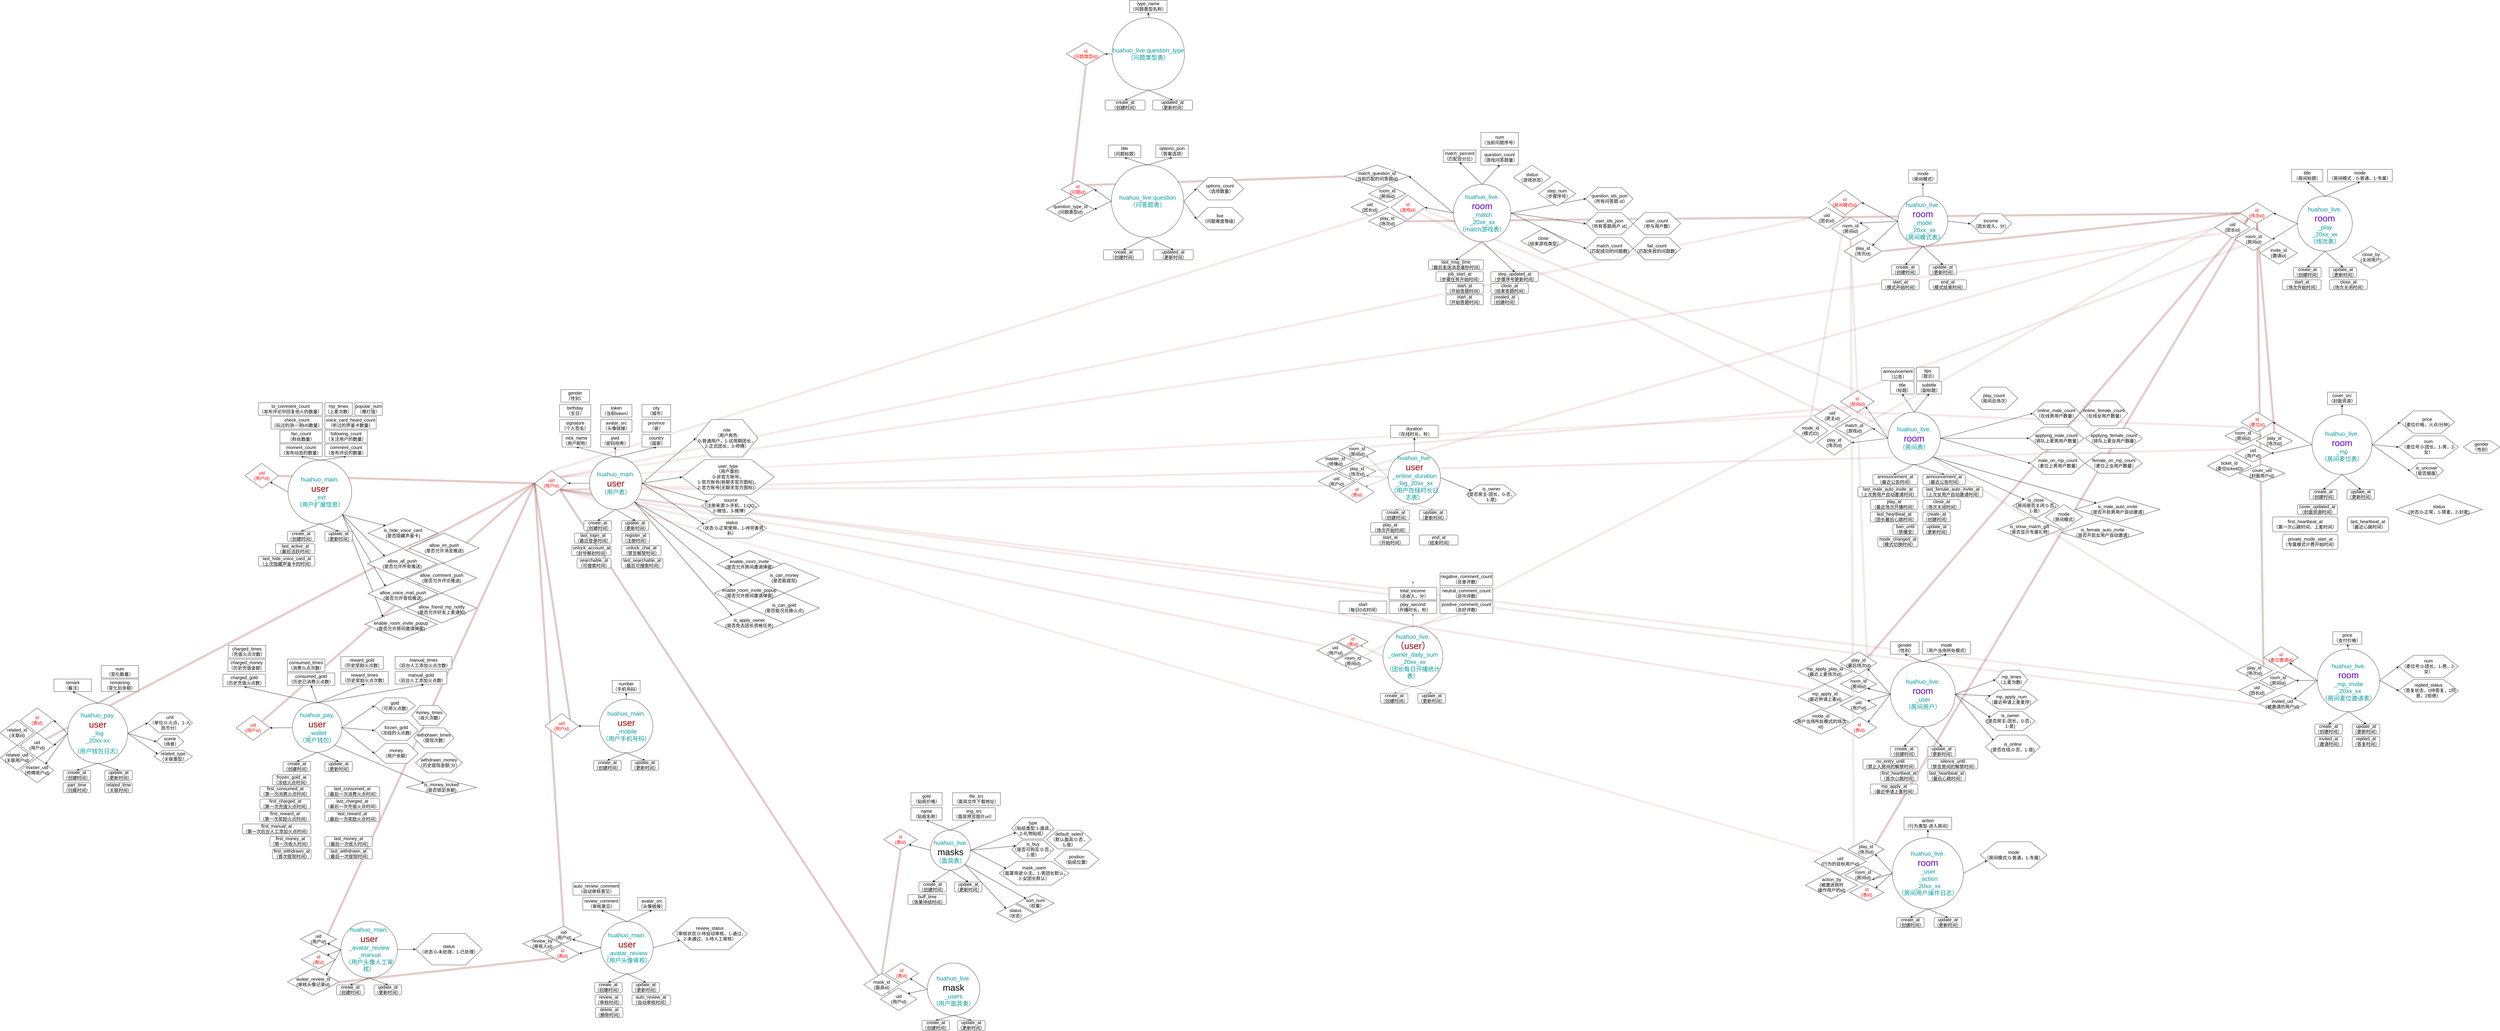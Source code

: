 <mxfile version="13.0.1" type="github">
  <diagram id="tqdO_gt39iN2YjfOuPq4" name="Page-1">
    <mxGraphModel dx="8562" dy="3132" grid="1" gridSize="10" guides="1" tooltips="1" connect="1" arrows="1" fold="1" page="1" pageScale="1" pageWidth="827" pageHeight="1169" math="0" shadow="0">
      <root>
        <mxCell id="0" />
        <mxCell id="1" parent="0" />
        <mxCell id="cvqTNHz6OLDybXuR_CQE-555" style="edgeStyle=none;rounded=0;orthogonalLoop=1;jettySize=auto;html=1;exitX=0;exitY=1;exitDx=0;exitDy=0;entryX=1;entryY=1;entryDx=0;entryDy=0;shadow=1;fillColor=#f8cecc;strokeColor=#b85450;opacity=40;shape=link;" edge="1" parent="1" source="cvqTNHz6OLDybXuR_CQE-546" target="cvqTNHz6OLDybXuR_CQE-31">
          <mxGeometry relative="1" as="geometry" />
        </mxCell>
        <mxCell id="cvqTNHz6OLDybXuR_CQE-571" style="edgeStyle=none;rounded=0;orthogonalLoop=1;jettySize=auto;html=1;exitX=0;exitY=0;exitDx=0;exitDy=0;entryX=1;entryY=1;entryDx=0;entryDy=0;shadow=1;opacity=40;fillColor=#f8cecc;strokeColor=#b85450;shape=link;" edge="1" parent="1" source="cvqTNHz6OLDybXuR_CQE-570" target="cvqTNHz6OLDybXuR_CQE-31">
          <mxGeometry relative="1" as="geometry" />
        </mxCell>
        <mxCell id="cvqTNHz6OLDybXuR_CQE-558" style="edgeStyle=none;shape=link;rounded=0;orthogonalLoop=1;jettySize=auto;html=1;exitX=0;exitY=1;exitDx=0;exitDy=0;entryX=1;entryY=0;entryDx=0;entryDy=0;shadow=1;opacity=40;fillColor=#f8cecc;strokeColor=#b85450;" edge="1" parent="1" source="baPiKCOH40HusZpdo7xa-24" target="cvqTNHz6OLDybXuR_CQE-557">
          <mxGeometry relative="1" as="geometry" />
        </mxCell>
        <mxCell id="cvqTNHz6OLDybXuR_CQE-556" style="edgeStyle=none;shape=link;rounded=0;orthogonalLoop=1;jettySize=auto;html=1;exitX=1;exitY=0;exitDx=0;exitDy=0;entryX=0;entryY=1;entryDx=0;entryDy=0;shadow=1;opacity=40;fillColor=#f8cecc;strokeColor=#b85450;" edge="1" parent="1" source="cvqTNHz6OLDybXuR_CQE-540" target="cvqTNHz6OLDybXuR_CQE-139">
          <mxGeometry relative="1" as="geometry" />
        </mxCell>
        <mxCell id="cvqTNHz6OLDybXuR_CQE-520" style="edgeStyle=none;shape=link;rounded=0;orthogonalLoop=1;jettySize=auto;html=1;exitX=1;exitY=0;exitDx=0;exitDy=0;entryX=0;entryY=1;entryDx=0;entryDy=0;shadow=1;fillColor=#f8cecc;strokeColor=#b85450;" edge="1" parent="1" source="cvqTNHz6OLDybXuR_CQE-503" target="cvqTNHz6OLDybXuR_CQE-139">
          <mxGeometry relative="1" as="geometry" />
        </mxCell>
        <mxCell id="cvqTNHz6OLDybXuR_CQE-519" style="edgeStyle=none;shape=link;orthogonalLoop=1;jettySize=auto;html=1;exitX=0;exitY=0;exitDx=0;exitDy=0;entryX=1;entryY=1;entryDx=0;entryDy=0;fontSize=12;fillColor=#f8cecc;strokeColor=#b85450;opacity=40;" edge="1" parent="1" source="cvqTNHz6OLDybXuR_CQE-511" target="cvqTNHz6OLDybXuR_CQE-31">
          <mxGeometry relative="1" as="geometry" />
        </mxCell>
        <mxCell id="cvqTNHz6OLDybXuR_CQE-518" style="edgeStyle=none;rounded=0;orthogonalLoop=1;jettySize=auto;html=1;exitX=0;exitY=0;exitDx=0;exitDy=0;entryX=0.5;entryY=1;entryDx=0;entryDy=0;shadow=1;shape=link;fillColor=#f8cecc;strokeColor=#b85450;opacity=40;" edge="1" parent="1" source="cvqTNHz6OLDybXuR_CQE-502" target="cvqTNHz6OLDybXuR_CQE-120">
          <mxGeometry relative="1" as="geometry" />
        </mxCell>
        <mxCell id="cvqTNHz6OLDybXuR_CQE-491" style="edgeStyle=none;shape=link;rounded=0;orthogonalLoop=1;jettySize=auto;html=1;exitX=0;exitY=0;exitDx=0;exitDy=0;entryX=1;entryY=1;entryDx=0;entryDy=0;shadow=1;fillColor=#f8cecc;strokeColor=#b85450;" edge="1" parent="1" source="cvqTNHz6OLDybXuR_CQE-483" target="cvqTNHz6OLDybXuR_CQE-31">
          <mxGeometry relative="1" as="geometry" />
        </mxCell>
        <mxCell id="cvqTNHz6OLDybXuR_CQE-453" style="edgeStyle=none;rounded=0;orthogonalLoop=1;jettySize=auto;html=1;exitX=1;exitY=0;exitDx=0;exitDy=0;entryX=0;entryY=0.5;entryDx=0;entryDy=0;shadow=1;shape=link;fillColor=#f8cecc;strokeColor=#b85450;" edge="1" parent="1" source="cvqTNHz6OLDybXuR_CQE-443" target="cvqTNHz6OLDybXuR_CQE-31">
          <mxGeometry relative="1" as="geometry" />
        </mxCell>
        <mxCell id="cvqTNHz6OLDybXuR_CQE-451" style="edgeStyle=none;rounded=0;orthogonalLoop=1;jettySize=auto;html=1;exitX=1;exitY=0.5;exitDx=0;exitDy=0;entryX=0;entryY=1;entryDx=0;entryDy=0;shadow=1;shape=link;fillColor=#f8cecc;strokeColor=#b85450;" edge="1" parent="1" source="cvqTNHz6OLDybXuR_CQE-447" target="cvqTNHz6OLDybXuR_CQE-423">
          <mxGeometry relative="1" as="geometry" />
        </mxCell>
        <mxCell id="cvqTNHz6OLDybXuR_CQE-437" style="edgeStyle=none;rounded=0;orthogonalLoop=1;jettySize=auto;html=1;exitX=0.5;exitY=0;exitDx=0;exitDy=0;entryX=0;entryY=0.5;entryDx=0;entryDy=0;shadow=1;shape=link;fillColor=#f8cecc;strokeColor=#b85450;" edge="1" parent="1" source="cvqTNHz6OLDybXuR_CQE-425" target="cvqTNHz6OLDybXuR_CQE-31">
          <mxGeometry relative="1" as="geometry" />
        </mxCell>
        <mxCell id="cvqTNHz6OLDybXuR_CQE-415" style="edgeStyle=none;rounded=0;orthogonalLoop=1;jettySize=auto;html=1;exitX=0;exitY=0.5;exitDx=0;exitDy=0;entryX=1;entryY=0;entryDx=0;entryDy=0;shadow=1;shape=link;fillColor=#f8cecc;strokeColor=#b85450;" edge="1" parent="1" source="cvqTNHz6OLDybXuR_CQE-31" target="cvqTNHz6OLDybXuR_CQE-404">
          <mxGeometry relative="1" as="geometry" />
        </mxCell>
        <mxCell id="cvqTNHz6OLDybXuR_CQE-387" style="edgeStyle=none;rounded=0;orthogonalLoop=1;jettySize=auto;html=1;exitX=0;exitY=0.5;exitDx=0;exitDy=0;entryX=1;entryY=0;entryDx=0;entryDy=0;shadow=1;shape=link;fillColor=#f8cecc;strokeColor=#b85450;" edge="1" parent="1" source="cvqTNHz6OLDybXuR_CQE-31" target="cvqTNHz6OLDybXuR_CQE-337">
          <mxGeometry relative="1" as="geometry" />
        </mxCell>
        <mxCell id="cvqTNHz6OLDybXuR_CQE-325" style="edgeStyle=none;shape=link;rounded=0;orthogonalLoop=1;jettySize=auto;html=1;exitX=1;exitY=0;exitDx=0;exitDy=0;entryX=0;entryY=1;entryDx=0;entryDy=0;shadow=1;fillColor=#f8cecc;strokeColor=#b85450;" edge="1" parent="1" source="cvqTNHz6OLDybXuR_CQE-296" target="cvqTNHz6OLDybXuR_CQE-139">
          <mxGeometry relative="1" as="geometry" />
        </mxCell>
        <mxCell id="cvqTNHz6OLDybXuR_CQE-324" style="edgeStyle=none;shape=link;rounded=0;orthogonalLoop=1;jettySize=auto;html=1;exitX=0.5;exitY=0;exitDx=0;exitDy=0;entryX=1;entryY=1;entryDx=0;entryDy=0;shadow=1;fillColor=#f8cecc;strokeColor=#b85450;opacity=40;" edge="1" parent="1" source="cvqTNHz6OLDybXuR_CQE-293" target="cvqTNHz6OLDybXuR_CQE-31">
          <mxGeometry relative="1" as="geometry" />
        </mxCell>
        <mxCell id="cvqTNHz6OLDybXuR_CQE-285" style="edgeStyle=none;rounded=0;orthogonalLoop=1;jettySize=auto;html=1;exitX=0;exitY=0.5;exitDx=0;exitDy=0;entryX=1;entryY=0.5;entryDx=0;entryDy=0;shadow=1;shape=link;fillColor=#f8cecc;strokeColor=#b85450;" edge="1" parent="1" source="cvqTNHz6OLDybXuR_CQE-31" target="cvqTNHz6OLDybXuR_CQE-268">
          <mxGeometry relative="1" as="geometry" />
        </mxCell>
        <mxCell id="cvqTNHz6OLDybXuR_CQE-219" style="edgeStyle=none;shape=link;rounded=0;orthogonalLoop=1;jettySize=auto;html=1;exitX=0;exitY=0.5;exitDx=0;exitDy=0;entryX=1;entryY=1;entryDx=0;entryDy=0;shadow=1;fillColor=#f8cecc;strokeColor=#b85450;opacity=40;" edge="1" parent="1" source="cvqTNHz6OLDybXuR_CQE-207" target="cvqTNHz6OLDybXuR_CQE-31">
          <mxGeometry relative="1" as="geometry" />
        </mxCell>
        <mxCell id="cvqTNHz6OLDybXuR_CQE-218" style="edgeStyle=none;shape=link;rounded=0;orthogonalLoop=1;jettySize=auto;html=1;exitX=0;exitY=0.5;exitDx=0;exitDy=0;entryX=1;entryY=1;entryDx=0;entryDy=0;shadow=1;fillColor=#f8cecc;strokeColor=#b85450;opacity=40;" edge="1" parent="1" source="cvqTNHz6OLDybXuR_CQE-200" target="cvqTNHz6OLDybXuR_CQE-31">
          <mxGeometry relative="1" as="geometry" />
        </mxCell>
        <mxCell id="cvqTNHz6OLDybXuR_CQE-217" style="edgeStyle=none;shape=link;rounded=0;orthogonalLoop=1;jettySize=auto;html=1;exitX=0.5;exitY=1;exitDx=0;exitDy=0;entryX=0.5;entryY=0;entryDx=0;entryDy=0;shadow=1;fillColor=#f8cecc;strokeColor=#b85450;opacity=40;" edge="1" parent="1" source="baPiKCOH40HusZpdo7xa-24" target="cvqTNHz6OLDybXuR_CQE-198">
          <mxGeometry relative="1" as="geometry" />
        </mxCell>
        <mxCell id="cvqTNHz6OLDybXuR_CQE-216" style="edgeStyle=none;rounded=0;orthogonalLoop=1;jettySize=auto;html=1;exitX=0.5;exitY=1;exitDx=0;exitDy=0;entryX=1;entryY=0;entryDx=0;entryDy=0;shadow=1;shape=link;fillColor=#f8cecc;strokeColor=#b85450;" edge="1" parent="1" source="cvqTNHz6OLDybXuR_CQE-139" target="cvqTNHz6OLDybXuR_CQE-199">
          <mxGeometry relative="1" as="geometry" />
        </mxCell>
        <mxCell id="cvqTNHz6OLDybXuR_CQE-195" style="edgeStyle=none;shape=link;rounded=0;orthogonalLoop=1;jettySize=auto;html=1;exitX=0.5;exitY=0;exitDx=0;exitDy=0;entryX=0.5;entryY=1;entryDx=0;entryDy=0;shadow=1;fillColor=#f8cecc;strokeColor=#b85450;opacity=40;" edge="1" parent="1" source="cvqTNHz6OLDybXuR_CQE-169" target="baPiKCOH40HusZpdo7xa-24">
          <mxGeometry relative="1" as="geometry" />
        </mxCell>
        <mxCell id="cvqTNHz6OLDybXuR_CQE-194" style="edgeStyle=none;shape=link;rounded=0;orthogonalLoop=1;jettySize=auto;html=1;exitX=0.5;exitY=0;exitDx=0;exitDy=0;entryX=0.5;entryY=1;entryDx=0;entryDy=0;shadow=1;fillColor=#f8cecc;strokeColor=#b85450;" edge="1" parent="1" source="cvqTNHz6OLDybXuR_CQE-170" target="cvqTNHz6OLDybXuR_CQE-139">
          <mxGeometry relative="1" as="geometry" />
        </mxCell>
        <mxCell id="cvqTNHz6OLDybXuR_CQE-193" style="edgeStyle=none;rounded=0;orthogonalLoop=1;jettySize=auto;html=1;exitX=0;exitY=0;exitDx=0;exitDy=0;entryX=1;entryY=1;entryDx=0;entryDy=0;shadow=1;shape=link;fillColor=#f8cecc;strokeColor=#b85450;opacity=40;" edge="1" parent="1" source="cvqTNHz6OLDybXuR_CQE-171" target="cvqTNHz6OLDybXuR_CQE-31">
          <mxGeometry relative="1" as="geometry" />
        </mxCell>
        <mxCell id="cvqTNHz6OLDybXuR_CQE-164" style="edgeStyle=none;shape=link;rounded=0;orthogonalLoop=1;jettySize=auto;html=1;exitX=1;exitY=0.5;exitDx=0;exitDy=0;entryX=0;entryY=0.5;entryDx=0;entryDy=0;shadow=1;fillColor=#f8cecc;strokeColor=#b85450;" edge="1" parent="1" source="cvqTNHz6OLDybXuR_CQE-48" target="cvqTNHz6OLDybXuR_CQE-139">
          <mxGeometry relative="1" as="geometry" />
        </mxCell>
        <mxCell id="cvqTNHz6OLDybXuR_CQE-163" style="edgeStyle=none;rounded=0;orthogonalLoop=1;jettySize=auto;html=1;exitX=1;exitY=1;exitDx=0;exitDy=0;shadow=1;entryX=0.5;entryY=0;entryDx=0;entryDy=0;shape=link;fillColor=#f8cecc;strokeColor=#b85450;opacity=40;" edge="1" parent="1" source="cvqTNHz6OLDybXuR_CQE-47" target="baPiKCOH40HusZpdo7xa-24">
          <mxGeometry relative="1" as="geometry">
            <mxPoint x="530" y="110" as="targetPoint" />
          </mxGeometry>
        </mxCell>
        <mxCell id="cvqTNHz6OLDybXuR_CQE-161" style="edgeStyle=none;shape=link;rounded=0;orthogonalLoop=1;jettySize=auto;html=1;exitX=1;exitY=0;exitDx=0;exitDy=0;entryX=0;entryY=0.5;entryDx=0;entryDy=0;shadow=1;fillColor=#f8cecc;strokeColor=#b85450;opacity=40;" edge="1" parent="1" source="cvqTNHz6OLDybXuR_CQE-5" target="cvqTNHz6OLDybXuR_CQE-139">
          <mxGeometry relative="1" as="geometry" />
        </mxCell>
        <mxCell id="cvqTNHz6OLDybXuR_CQE-160" style="edgeStyle=none;shape=link;rounded=0;orthogonalLoop=1;jettySize=auto;html=1;exitX=0;exitY=0.5;exitDx=0;exitDy=0;entryX=1;entryY=0.5;entryDx=0;entryDy=0;shadow=1;fillColor=#f8cecc;strokeColor=#b85450;" edge="1" parent="1" source="cvqTNHz6OLDybXuR_CQE-139" target="cvqTNHz6OLDybXuR_CQE-122">
          <mxGeometry relative="1" as="geometry" />
        </mxCell>
        <mxCell id="cvqTNHz6OLDybXuR_CQE-159" style="edgeStyle=none;shape=link;rounded=0;orthogonalLoop=1;jettySize=auto;html=1;exitX=0;exitY=1;exitDx=0;exitDy=0;entryX=1;entryY=0;entryDx=0;entryDy=0;shadow=1;fillColor=#f8cecc;strokeColor=#b85450;opacity=40;" edge="1" parent="1" source="cvqTNHz6OLDybXuR_CQE-142" target="cvqTNHz6OLDybXuR_CQE-31">
          <mxGeometry relative="1" as="geometry" />
        </mxCell>
        <mxCell id="cvqTNHz6OLDybXuR_CQE-158" style="edgeStyle=none;rounded=0;orthogonalLoop=1;jettySize=auto;html=1;exitX=0;exitY=1;exitDx=0;exitDy=0;entryX=0.5;entryY=0;entryDx=0;entryDy=0;shadow=1;shape=link;fillColor=#f8cecc;strokeColor=#b85450;opacity=40;" edge="1" parent="1" source="cvqTNHz6OLDybXuR_CQE-141" target="baPiKCOH40HusZpdo7xa-24">
          <mxGeometry relative="1" as="geometry" />
        </mxCell>
        <mxCell id="cvqTNHz6OLDybXuR_CQE-136" style="edgeStyle=none;shape=link;rounded=0;orthogonalLoop=1;jettySize=auto;html=1;exitX=0;exitY=0.5;exitDx=0;exitDy=0;entryX=1;entryY=0;entryDx=0;entryDy=0;shadow=1;fillColor=#f8cecc;strokeColor=#b85450;opacity=40;" edge="1" parent="1" source="cvqTNHz6OLDybXuR_CQE-119" target="cvqTNHz6OLDybXuR_CQE-31">
          <mxGeometry relative="1" as="geometry" />
        </mxCell>
        <mxCell id="cvqTNHz6OLDybXuR_CQE-134" style="edgeStyle=none;rounded=0;orthogonalLoop=1;jettySize=auto;html=1;exitX=0.5;exitY=0;exitDx=0;exitDy=0;entryX=0.5;entryY=1;entryDx=0;entryDy=0;shadow=1;shape=link;fillColor=#f8cecc;strokeColor=#b85450;opacity=40;" edge="1" parent="1" source="cvqTNHz6OLDybXuR_CQE-27" target="cvqTNHz6OLDybXuR_CQE-117">
          <mxGeometry relative="1" as="geometry" />
        </mxCell>
        <mxCell id="cvqTNHz6OLDybXuR_CQE-81" style="rounded=0;orthogonalLoop=1;jettySize=auto;html=1;exitX=0;exitY=0;exitDx=0;exitDy=0;shadow=1;shape=link;fillColor=#f8cecc;strokeColor=#b85450;opacity=40;" edge="1" parent="1" source="cvqTNHz6OLDybXuR_CQE-3" target="cvqTNHz6OLDybXuR_CQE-45">
          <mxGeometry relative="1" as="geometry" />
        </mxCell>
        <mxCell id="cvqTNHz6OLDybXuR_CQE-115" style="edgeStyle=none;shape=link;rounded=0;orthogonalLoop=1;jettySize=auto;html=1;exitX=0.5;exitY=1;exitDx=0;exitDy=0;entryX=0.5;entryY=0;entryDx=0;entryDy=0;shadow=1;fillColor=#f8cecc;strokeColor=#b85450;" edge="1" parent="1" source="cvqTNHz6OLDybXuR_CQE-104" target="cvqTNHz6OLDybXuR_CQE-98">
          <mxGeometry relative="1" as="geometry" />
        </mxCell>
        <mxCell id="cvqTNHz6OLDybXuR_CQE-42" style="rounded=0;orthogonalLoop=1;jettySize=auto;html=1;exitX=0;exitY=0.5;exitDx=0;exitDy=0;entryX=1;entryY=0;entryDx=0;entryDy=0;shape=link;fillColor=#f8cecc;strokeColor=#b85450;opacity=40;" edge="1" parent="1" source="baPiKCOH40HusZpdo7xa-21" target="cvqTNHz6OLDybXuR_CQE-31">
          <mxGeometry relative="1" as="geometry" />
        </mxCell>
        <mxCell id="cvqTNHz6OLDybXuR_CQE-50" style="rounded=0;orthogonalLoop=1;jettySize=auto;html=1;exitX=0.5;exitY=1;exitDx=0;exitDy=0;entryX=0.5;entryY=0;entryDx=0;entryDy=0;shadow=1;shape=link;fillColor=#f8cecc;strokeColor=#b85450;opacity=40;" edge="1" parent="1" source="cvqTNHz6OLDybXuR_CQE-49" target="cvqTNHz6OLDybXuR_CQE-31">
          <mxGeometry relative="1" as="geometry" />
        </mxCell>
        <mxCell id="baPiKCOH40HusZpdo7xa-7" style="edgeStyle=none;rounded=0;orthogonalLoop=1;jettySize=auto;html=1;exitX=0.5;exitY=0;exitDx=0;exitDy=0;entryX=0.5;entryY=1;entryDx=0;entryDy=0;" parent="1" source="baPiKCOH40HusZpdo7xa-1" target="baPiKCOH40HusZpdo7xa-6" edge="1">
          <mxGeometry relative="1" as="geometry" />
        </mxCell>
        <mxCell id="baPiKCOH40HusZpdo7xa-14" style="edgeStyle=none;rounded=0;orthogonalLoop=1;jettySize=auto;html=1;exitX=0.5;exitY=0;exitDx=0;exitDy=0;entryX=0.5;entryY=1;entryDx=0;entryDy=0;" parent="1" source="baPiKCOH40HusZpdo7xa-1" target="baPiKCOH40HusZpdo7xa-9" edge="1">
          <mxGeometry relative="1" as="geometry" />
        </mxCell>
        <mxCell id="baPiKCOH40HusZpdo7xa-18" style="edgeStyle=none;rounded=0;orthogonalLoop=1;jettySize=auto;html=1;exitX=0;exitY=0.5;exitDx=0;exitDy=0;entryX=1;entryY=1;entryDx=0;entryDy=0;" parent="1" source="baPiKCOH40HusZpdo7xa-1" target="baPiKCOH40HusZpdo7xa-24" edge="1">
          <mxGeometry relative="1" as="geometry">
            <mxPoint x="630" y="295" as="targetPoint" />
          </mxGeometry>
        </mxCell>
        <mxCell id="baPiKCOH40HusZpdo7xa-25" style="edgeStyle=none;rounded=0;orthogonalLoop=1;jettySize=auto;html=1;exitX=0.5;exitY=1;exitDx=0;exitDy=0;entryX=0.457;entryY=0.033;entryDx=0;entryDy=0;entryPerimeter=0;" parent="1" source="baPiKCOH40HusZpdo7xa-1" target="baPiKCOH40HusZpdo7xa-20" edge="1">
          <mxGeometry relative="1" as="geometry" />
        </mxCell>
        <mxCell id="baPiKCOH40HusZpdo7xa-27" style="edgeStyle=none;rounded=0;orthogonalLoop=1;jettySize=auto;html=1;exitX=0.5;exitY=1;exitDx=0;exitDy=0;entryX=0.5;entryY=0;entryDx=0;entryDy=0;" parent="1" source="baPiKCOH40HusZpdo7xa-1" target="baPiKCOH40HusZpdo7xa-26" edge="1">
          <mxGeometry relative="1" as="geometry" />
        </mxCell>
        <mxCell id="baPiKCOH40HusZpdo7xa-32" style="edgeStyle=none;rounded=0;orthogonalLoop=1;jettySize=auto;html=1;exitX=1;exitY=0.5;exitDx=0;exitDy=0;entryX=0;entryY=0.5;entryDx=0;entryDy=0;" parent="1" source="baPiKCOH40HusZpdo7xa-1" target="baPiKCOH40HusZpdo7xa-28" edge="1">
          <mxGeometry relative="1" as="geometry" />
        </mxCell>
        <mxCell id="baPiKCOH40HusZpdo7xa-34" style="edgeStyle=none;rounded=0;orthogonalLoop=1;jettySize=auto;html=1;exitX=1;exitY=0.5;exitDx=0;exitDy=0;entryX=0;entryY=0.5;entryDx=0;entryDy=0;" parent="1" source="baPiKCOH40HusZpdo7xa-1" target="baPiKCOH40HusZpdo7xa-30" edge="1">
          <mxGeometry relative="1" as="geometry" />
        </mxCell>
        <mxCell id="cvqTNHz6OLDybXuR_CQE-4" style="edgeStyle=none;rounded=0;orthogonalLoop=1;jettySize=auto;html=1;exitX=0;exitY=0.5;exitDx=0;exitDy=0;entryX=1;entryY=0.5;entryDx=0;entryDy=0;" edge="1" parent="1" source="baPiKCOH40HusZpdo7xa-1" target="cvqTNHz6OLDybXuR_CQE-3">
          <mxGeometry relative="1" as="geometry" />
        </mxCell>
        <mxCell id="cvqTNHz6OLDybXuR_CQE-6" style="edgeStyle=none;rounded=0;orthogonalLoop=1;jettySize=auto;html=1;exitX=0;exitY=0.5;exitDx=0;exitDy=0;entryX=1;entryY=0.5;entryDx=0;entryDy=0;" edge="1" parent="1" source="baPiKCOH40HusZpdo7xa-1" target="cvqTNHz6OLDybXuR_CQE-5">
          <mxGeometry relative="1" as="geometry" />
        </mxCell>
        <mxCell id="cvqTNHz6OLDybXuR_CQE-7" style="edgeStyle=none;rounded=0;orthogonalLoop=1;jettySize=auto;html=1;exitX=1;exitY=0.5;exitDx=0;exitDy=0;entryX=0;entryY=0.5;entryDx=0;entryDy=0;" edge="1" parent="1" source="baPiKCOH40HusZpdo7xa-1" target="baPiKCOH40HusZpdo7xa-36">
          <mxGeometry relative="1" as="geometry" />
        </mxCell>
        <mxCell id="cvqTNHz6OLDybXuR_CQE-492" style="edgeStyle=none;rounded=0;orthogonalLoop=1;jettySize=auto;html=1;exitX=1;exitY=1;exitDx=0;exitDy=0;entryX=0;entryY=0;entryDx=0;entryDy=0;shadow=1;" edge="1" parent="1" source="baPiKCOH40HusZpdo7xa-1" target="cvqTNHz6OLDybXuR_CQE-14">
          <mxGeometry relative="1" as="geometry" />
        </mxCell>
        <mxCell id="cvqTNHz6OLDybXuR_CQE-494" style="edgeStyle=none;rounded=0;orthogonalLoop=1;jettySize=auto;html=1;exitX=1;exitY=1;exitDx=0;exitDy=0;entryX=0;entryY=0;entryDx=0;entryDy=0;shadow=1;" edge="1" parent="1" source="baPiKCOH40HusZpdo7xa-1" target="cvqTNHz6OLDybXuR_CQE-21">
          <mxGeometry relative="1" as="geometry" />
        </mxCell>
        <mxCell id="baPiKCOH40HusZpdo7xa-1" value="&lt;font&gt;&lt;span style=&quot;color: rgb(0 , 153 , 153) ; font-size: 24px&quot;&gt;huahuo_live.&lt;/span&gt;&lt;br&gt;&lt;font style=&quot;font-size: 36px&quot; color=&quot;#6600cc&quot;&gt;room&lt;/font&gt;&lt;br&gt;&lt;span style=&quot;color: rgb(0 , 153 , 153) ; font-size: 24px&quot;&gt;（房间表）&lt;/span&gt;&lt;br&gt;&lt;/font&gt;" style="ellipse;whiteSpace=wrap;html=1;aspect=fixed;" parent="1" vertex="1">
          <mxGeometry x="660" y="210" width="210" height="210" as="geometry" />
        </mxCell>
        <mxCell id="baPiKCOH40HusZpdo7xa-6" value="&lt;font style=&quot;font-size: 18px&quot;&gt;title&lt;br&gt;（标题）&lt;/font&gt;" style="rounded=0;whiteSpace=wrap;html=1;" parent="1" vertex="1">
          <mxGeometry x="670" y="87.5" width="95" height="50" as="geometry" />
        </mxCell>
        <mxCell id="baPiKCOH40HusZpdo7xa-9" value="&lt;font style=&quot;font-size: 18px&quot;&gt;subtitle&lt;br&gt;（副标题）&lt;/font&gt;" style="rounded=0;whiteSpace=wrap;html=1;" parent="1" vertex="1">
          <mxGeometry x="775" y="87.5" width="100" height="50" as="geometry" />
        </mxCell>
        <mxCell id="baPiKCOH40HusZpdo7xa-11" value="&lt;font style=&quot;font-size: 18px&quot;&gt;announcement&lt;br&gt;（公告）&lt;/font&gt;" style="rounded=0;whiteSpace=wrap;html=1;" parent="1" vertex="1">
          <mxGeometry x="635" y="32.5" width="130" height="50" as="geometry" />
        </mxCell>
        <mxCell id="baPiKCOH40HusZpdo7xa-12" value="&lt;font style=&quot;font-size: 18px&quot;&gt;tips&lt;br&gt;（提示）&lt;/font&gt;" style="rounded=0;whiteSpace=wrap;html=1;" parent="1" vertex="1">
          <mxGeometry x="775" y="30" width="90" height="52.5" as="geometry" />
        </mxCell>
        <mxCell id="baPiKCOH40HusZpdo7xa-20" value="&lt;font&gt;&lt;font style=&quot;font-size: 18px&quot;&gt;announcement_at&lt;br&gt;（最近公告时间）&lt;/font&gt;&lt;br&gt;&lt;/font&gt;" style="rounded=1;whiteSpace=wrap;html=1;" parent="1" vertex="1">
          <mxGeometry x="600" y="460" width="180" height="40" as="geometry" />
        </mxCell>
        <mxCell id="baPiKCOH40HusZpdo7xa-21" value="&lt;font style=&quot;font-size: 18px&quot;&gt;uid&lt;br&gt;(房主id)&lt;/font&gt;" style="rhombus;whiteSpace=wrap;html=1;" parent="1" vertex="1">
          <mxGeometry x="365" y="180" width="145" height="90" as="geometry" />
        </mxCell>
        <mxCell id="cvqTNHz6OLDybXuR_CQE-323" style="edgeStyle=none;rounded=0;orthogonalLoop=1;jettySize=auto;html=1;exitX=0.5;exitY=1;exitDx=0;exitDy=0;entryX=1;entryY=0;entryDx=0;entryDy=0;shadow=1;shape=link;fillColor=#f8cecc;strokeColor=#b85450;opacity=40;" edge="1" parent="1" source="baPiKCOH40HusZpdo7xa-24" target="cvqTNHz6OLDybXuR_CQE-291">
          <mxGeometry relative="1" as="geometry" />
        </mxCell>
        <mxCell id="cvqTNHz6OLDybXuR_CQE-545" style="edgeStyle=none;rounded=0;orthogonalLoop=1;jettySize=auto;html=1;exitX=0;exitY=1;exitDx=0;exitDy=0;entryX=1;entryY=0;entryDx=0;entryDy=0;shadow=1;opacity=40;shape=link;fillColor=#f8cecc;strokeColor=#b85450;" edge="1" parent="1" source="baPiKCOH40HusZpdo7xa-24" target="cvqTNHz6OLDybXuR_CQE-539">
          <mxGeometry relative="1" as="geometry" />
        </mxCell>
        <mxCell id="baPiKCOH40HusZpdo7xa-24" value="&lt;font style=&quot;font-size: 18px&quot; color=&quot;#ff0000&quot;&gt;id&lt;br&gt;(房间id)&lt;/font&gt;" style="rhombus;whiteSpace=wrap;html=1;" parent="1" vertex="1">
          <mxGeometry x="470" y="125" width="135" height="85" as="geometry" />
        </mxCell>
        <mxCell id="baPiKCOH40HusZpdo7xa-26" value="&lt;font&gt;&lt;font style=&quot;font-size: 18px&quot;&gt;announcement_at&lt;br&gt;（最近公告时间）&lt;/font&gt;&lt;br&gt;&lt;/font&gt;" style="rounded=1;whiteSpace=wrap;html=1;" parent="1" vertex="1">
          <mxGeometry x="800" y="460" width="170" height="40" as="geometry" />
        </mxCell>
        <mxCell id="baPiKCOH40HusZpdo7xa-28" value="&lt;font style=&quot;font-size: 18px&quot;&gt;online_male_count&lt;br&gt;（在线男用户数量）&lt;/font&gt;" style="shape=hexagon;perimeter=hexagonPerimeter2;whiteSpace=wrap;html=1;" parent="1" vertex="1">
          <mxGeometry x="1240" y="170" width="190" height="90" as="geometry" />
        </mxCell>
        <mxCell id="baPiKCOH40HusZpdo7xa-29" value="&lt;font style=&quot;font-size: 18px&quot;&gt;online_female_count&lt;br&gt;（在线女用户数量）&lt;/font&gt;" style="shape=hexagon;perimeter=hexagonPerimeter2;whiteSpace=wrap;html=1;" parent="1" vertex="1">
          <mxGeometry x="1430" y="165" width="190" height="100" as="geometry" />
        </mxCell>
        <mxCell id="baPiKCOH40HusZpdo7xa-30" value="&lt;font style=&quot;font-size: 18px&quot;&gt;applying_male_count&lt;br&gt;（排队上麦男用户数量）&lt;/font&gt;" style="shape=hexagon;perimeter=hexagonPerimeter2;whiteSpace=wrap;html=1;" parent="1" vertex="1">
          <mxGeometry x="1225" y="270" width="220" height="90" as="geometry" />
        </mxCell>
        <mxCell id="baPiKCOH40HusZpdo7xa-31" value="&lt;font style=&quot;font-size: 18px&quot;&gt;applying_female_count&lt;br&gt;（排队上麦女用户数量）&lt;/font&gt;" style="shape=hexagon;perimeter=hexagonPerimeter2;whiteSpace=wrap;html=1;" parent="1" vertex="1">
          <mxGeometry x="1450" y="275" width="230" height="80" as="geometry" />
        </mxCell>
        <mxCell id="baPiKCOH40HusZpdo7xa-36" value="&lt;font style=&quot;font-size: 18px&quot;&gt;male_on_mp_count&lt;br&gt;（麦位上男用户数量）&lt;/font&gt;" style="shape=hexagon;perimeter=hexagonPerimeter2;whiteSpace=wrap;html=1;" parent="1" vertex="1">
          <mxGeometry x="1230" y="370" width="220" height="90" as="geometry" />
        </mxCell>
        <mxCell id="baPiKCOH40HusZpdo7xa-37" value="&lt;font style=&quot;font-size: 18px&quot;&gt;female_on_mp_count&lt;br&gt;（麦位上女用户数量）&lt;/font&gt;" style="shape=hexagon;perimeter=hexagonPerimeter2;whiteSpace=wrap;html=1;" parent="1" vertex="1">
          <mxGeometry x="1450" y="375" width="230" height="80" as="geometry" />
        </mxCell>
        <mxCell id="cvqTNHz6OLDybXuR_CQE-1" value="&lt;font&gt;&lt;font style=&quot;font-size: 18px&quot;&gt;last_male_auto_invite_at&lt;br&gt;（上次男用户自动邀请时间）&lt;/font&gt;&lt;br&gt;&lt;/font&gt;" style="rounded=1;whiteSpace=wrap;html=1;" vertex="1" parent="1">
          <mxGeometry x="540" y="510" width="240" height="40" as="geometry" />
        </mxCell>
        <mxCell id="cvqTNHz6OLDybXuR_CQE-2" value="&lt;font&gt;&lt;font style=&quot;font-size: 18px&quot;&gt;last_female_auto_invite_at&lt;br&gt;（上次女用户自动邀请时间）&lt;/font&gt;&lt;br&gt;&lt;/font&gt;" style="rounded=1;whiteSpace=wrap;html=1;" vertex="1" parent="1">
          <mxGeometry x="800" y="510" width="240" height="40" as="geometry" />
        </mxCell>
        <mxCell id="cvqTNHz6OLDybXuR_CQE-3" value="&lt;font style=&quot;font-size: 18px&quot;&gt;match_id&lt;br&gt;(游戏id)&lt;/font&gt;" style="rhombus;whiteSpace=wrap;html=1;" vertex="1" parent="1">
          <mxGeometry x="450" y="235" width="150" height="80" as="geometry" />
        </mxCell>
        <mxCell id="cvqTNHz6OLDybXuR_CQE-5" value="&lt;font style=&quot;font-size: 18px&quot;&gt;play_id&lt;br&gt;(场次id)&lt;/font&gt;" style="rhombus;whiteSpace=wrap;html=1;" vertex="1" parent="1">
          <mxGeometry x="375" y="282.5" width="140" height="100" as="geometry" />
        </mxCell>
        <mxCell id="cvqTNHz6OLDybXuR_CQE-9" value="&lt;span style=&quot;font-size: 18px&quot;&gt;play_count&lt;br&gt;（房间总场次）&lt;/span&gt;" style="shape=hexagon;perimeter=hexagonPerimeter2;whiteSpace=wrap;html=1;" vertex="1" parent="1">
          <mxGeometry x="990" y="110" width="190" height="90" as="geometry" />
        </mxCell>
        <mxCell id="cvqTNHz6OLDybXuR_CQE-10" value="&lt;font&gt;&lt;font style=&quot;font-size: 18px&quot;&gt;play_at&lt;br&gt;（最近场次开播时间）&lt;/font&gt;&lt;br&gt;&lt;/font&gt;" style="rounded=1;whiteSpace=wrap;html=1;" vertex="1" parent="1">
          <mxGeometry x="590" y="560" width="190" height="40" as="geometry" />
        </mxCell>
        <mxCell id="cvqTNHz6OLDybXuR_CQE-11" value="&lt;font&gt;&lt;font&gt;&lt;span style=&quot;font-size: 18px&quot;&gt;close_at&lt;br&gt;（场次关闭时间）&lt;/span&gt;&lt;/font&gt;&lt;br&gt;&lt;/font&gt;" style="rounded=1;whiteSpace=wrap;html=1;" vertex="1" parent="1">
          <mxGeometry x="800" y="560" width="150" height="40" as="geometry" />
        </mxCell>
        <mxCell id="cvqTNHz6OLDybXuR_CQE-13" value="&lt;span style=&quot;font-size: 18px&quot;&gt;mode&lt;br&gt;（房间模式）&lt;/span&gt;" style="rhombus;whiteSpace=wrap;html=1;" vertex="1" parent="1">
          <mxGeometry x="1290" y="580" width="150" height="100" as="geometry" />
        </mxCell>
        <mxCell id="cvqTNHz6OLDybXuR_CQE-14" value="&lt;span style=&quot;font-size: 18px&quot;&gt;is_male_auto_invite&lt;/span&gt;&lt;br&gt;&lt;span style=&quot;font-size: 18px&quot;&gt;（是否开启男用户自动邀请）&lt;/span&gt;" style="rhombus;whiteSpace=wrap;html=1;" vertex="1" parent="1">
          <mxGeometry x="1410" y="550" width="340" height="100" as="geometry" />
        </mxCell>
        <mxCell id="cvqTNHz6OLDybXuR_CQE-20" value="&lt;span style=&quot;font-size: 18px&quot;&gt;is_female_auto_invite&lt;/span&gt;&lt;br&gt;&lt;span style=&quot;font-size: 18px&quot;&gt;（是否开启女用户自动邀请）&lt;/span&gt;" style="rhombus;whiteSpace=wrap;html=1;" vertex="1" parent="1">
          <mxGeometry x="1355" y="642.5" width="330" height="100" as="geometry" />
        </mxCell>
        <mxCell id="cvqTNHz6OLDybXuR_CQE-21" value="&lt;span style=&quot;font-size: 18px&quot;&gt;is_close&lt;/span&gt;&lt;br&gt;&lt;span style=&quot;font-size: 18px&quot;&gt;（房间是否关闭:0-否，1-是&lt;/span&gt;&lt;span style=&quot;font-size: 18px&quot;&gt;）&lt;/span&gt;" style="rhombus;whiteSpace=wrap;html=1;" vertex="1" parent="1">
          <mxGeometry x="1160" y="535" width="185" height="100" as="geometry" />
        </mxCell>
        <mxCell id="cvqTNHz6OLDybXuR_CQE-22" value="&lt;font&gt;&lt;font style=&quot;font-size: 18px&quot;&gt;last_heartbeat_at&lt;br&gt;（团长最后心跳时间）&lt;/font&gt;&lt;br&gt;&lt;/font&gt;" style="rounded=1;whiteSpace=wrap;html=1;" vertex="1" parent="1">
          <mxGeometry x="590" y="610" width="190" height="40" as="geometry" />
        </mxCell>
        <mxCell id="cvqTNHz6OLDybXuR_CQE-23" value="&lt;font&gt;&lt;font&gt;&lt;span style=&quot;font-size: 18px&quot;&gt;ban_until&lt;/span&gt;&lt;br&gt;&lt;span style=&quot;font-size: 18px&quot;&gt;（禁播至）&lt;/span&gt;&lt;/font&gt;&lt;br&gt;&lt;/font&gt;" style="rounded=1;whiteSpace=wrap;html=1;" vertex="1" parent="1">
          <mxGeometry x="680" y="660" width="100" height="40" as="geometry" />
        </mxCell>
        <mxCell id="cvqTNHz6OLDybXuR_CQE-24" value="&lt;font&gt;&lt;font&gt;&lt;span style=&quot;font-size: 18px&quot;&gt;create_at&lt;br&gt;（创建时间）&lt;/span&gt;&lt;/font&gt;&lt;br&gt;&lt;/font&gt;" style="rounded=1;whiteSpace=wrap;html=1;" vertex="1" parent="1">
          <mxGeometry x="800" y="610" width="110" height="40" as="geometry" />
        </mxCell>
        <mxCell id="cvqTNHz6OLDybXuR_CQE-25" value="&lt;font&gt;&lt;font&gt;&lt;span style=&quot;font-size: 18px&quot;&gt;update_at&lt;br&gt;（更新时间）&lt;/span&gt;&lt;/font&gt;&lt;br&gt;&lt;/font&gt;" style="rounded=1;whiteSpace=wrap;html=1;" vertex="1" parent="1">
          <mxGeometry x="800" y="660" width="110" height="40" as="geometry" />
        </mxCell>
        <mxCell id="cvqTNHz6OLDybXuR_CQE-26" value="&lt;font&gt;&lt;font&gt;&lt;span style=&quot;font-size: 18px&quot;&gt;mode_changed_at&lt;/span&gt;&lt;br&gt;&lt;span style=&quot;font-size: 18px&quot;&gt;（模式切换时间）&lt;/span&gt;&lt;/font&gt;&lt;br&gt;&lt;/font&gt;" style="rounded=1;whiteSpace=wrap;html=1;" vertex="1" parent="1">
          <mxGeometry x="620" y="710" width="160" height="40" as="geometry" />
        </mxCell>
        <mxCell id="cvqTNHz6OLDybXuR_CQE-27" value="&lt;font style=&quot;font-size: 18px&quot;&gt;mode_id&lt;br&gt;(模式ID)&lt;/font&gt;" style="rhombus;whiteSpace=wrap;html=1;" vertex="1" parent="1">
          <mxGeometry x="280" y="235" width="140" height="100" as="geometry" />
        </mxCell>
        <mxCell id="cvqTNHz6OLDybXuR_CQE-29" value="&lt;span style=&quot;font-size: 18px&quot;&gt;is_show_match_gift&lt;br&gt;（是否显示专属礼物&lt;/span&gt;&lt;span style=&quot;font-size: 18px&quot;&gt;）&lt;/span&gt;" style="rhombus;whiteSpace=wrap;html=1;" vertex="1" parent="1">
          <mxGeometry x="1100" y="630" width="255" height="100" as="geometry" />
        </mxCell>
        <mxCell id="cvqTNHz6OLDybXuR_CQE-32" style="edgeStyle=none;rounded=0;orthogonalLoop=1;jettySize=auto;html=1;exitX=0;exitY=0.5;exitDx=0;exitDy=0;entryX=1;entryY=0.5;entryDx=0;entryDy=0;" edge="1" parent="1" source="cvqTNHz6OLDybXuR_CQE-30" target="cvqTNHz6OLDybXuR_CQE-31">
          <mxGeometry relative="1" as="geometry" />
        </mxCell>
        <mxCell id="cvqTNHz6OLDybXuR_CQE-35" style="edgeStyle=none;rounded=0;orthogonalLoop=1;jettySize=auto;html=1;exitX=0.5;exitY=0;exitDx=0;exitDy=0;entryX=0.5;entryY=1;entryDx=0;entryDy=0;" edge="1" parent="1" source="cvqTNHz6OLDybXuR_CQE-30" target="cvqTNHz6OLDybXuR_CQE-33">
          <mxGeometry relative="1" as="geometry" />
        </mxCell>
        <mxCell id="cvqTNHz6OLDybXuR_CQE-36" style="edgeStyle=none;rounded=0;orthogonalLoop=1;jettySize=auto;html=1;exitX=0.5;exitY=0;exitDx=0;exitDy=0;entryX=0.5;entryY=1;entryDx=0;entryDy=0;" edge="1" parent="1" source="cvqTNHz6OLDybXuR_CQE-30" target="cvqTNHz6OLDybXuR_CQE-34">
          <mxGeometry relative="1" as="geometry" />
        </mxCell>
        <mxCell id="cvqTNHz6OLDybXuR_CQE-224" style="edgeStyle=none;rounded=0;orthogonalLoop=1;jettySize=auto;html=1;exitX=1;exitY=0.5;exitDx=0;exitDy=0;entryX=0;entryY=0.5;entryDx=0;entryDy=0;shadow=1;" edge="1" parent="1" source="cvqTNHz6OLDybXuR_CQE-30" target="cvqTNHz6OLDybXuR_CQE-220">
          <mxGeometry relative="1" as="geometry" />
        </mxCell>
        <mxCell id="cvqTNHz6OLDybXuR_CQE-225" style="edgeStyle=none;rounded=0;orthogonalLoop=1;jettySize=auto;html=1;exitX=1;exitY=0.5;exitDx=0;exitDy=0;entryX=0;entryY=0.5;entryDx=0;entryDy=0;shadow=1;" edge="1" parent="1" source="cvqTNHz6OLDybXuR_CQE-30" target="cvqTNHz6OLDybXuR_CQE-221">
          <mxGeometry relative="1" as="geometry" />
        </mxCell>
        <mxCell id="cvqTNHz6OLDybXuR_CQE-226" style="edgeStyle=none;rounded=0;orthogonalLoop=1;jettySize=auto;html=1;exitX=1;exitY=0.5;exitDx=0;exitDy=0;entryX=0;entryY=0.25;entryDx=0;entryDy=0;shadow=1;" edge="1" parent="1" source="cvqTNHz6OLDybXuR_CQE-30" target="cvqTNHz6OLDybXuR_CQE-223">
          <mxGeometry relative="1" as="geometry" />
        </mxCell>
        <mxCell id="cvqTNHz6OLDybXuR_CQE-227" style="edgeStyle=none;rounded=0;orthogonalLoop=1;jettySize=auto;html=1;exitX=0.5;exitY=0;exitDx=0;exitDy=0;shadow=1;entryX=0.5;entryY=1;entryDx=0;entryDy=0;" edge="1" parent="1" source="cvqTNHz6OLDybXuR_CQE-30" target="cvqTNHz6OLDybXuR_CQE-228">
          <mxGeometry relative="1" as="geometry">
            <mxPoint x="-4230" y="335.0" as="targetPoint" />
          </mxGeometry>
        </mxCell>
        <mxCell id="cvqTNHz6OLDybXuR_CQE-233" style="edgeStyle=none;rounded=0;orthogonalLoop=1;jettySize=auto;html=1;exitX=0.5;exitY=1;exitDx=0;exitDy=0;entryX=0.5;entryY=0;entryDx=0;entryDy=0;shadow=1;" edge="1" parent="1" source="cvqTNHz6OLDybXuR_CQE-30" target="cvqTNHz6OLDybXuR_CQE-231">
          <mxGeometry relative="1" as="geometry" />
        </mxCell>
        <mxCell id="cvqTNHz6OLDybXuR_CQE-234" style="edgeStyle=none;rounded=0;orthogonalLoop=1;jettySize=auto;html=1;exitX=0.5;exitY=1;exitDx=0;exitDy=0;entryX=0.5;entryY=0;entryDx=0;entryDy=0;shadow=1;" edge="1" parent="1" source="cvqTNHz6OLDybXuR_CQE-30" target="cvqTNHz6OLDybXuR_CQE-232">
          <mxGeometry relative="1" as="geometry" />
        </mxCell>
        <mxCell id="cvqTNHz6OLDybXuR_CQE-241" style="edgeStyle=none;rounded=0;orthogonalLoop=1;jettySize=auto;html=1;exitX=1;exitY=1;exitDx=0;exitDy=0;entryX=0;entryY=0;entryDx=0;entryDy=0;shadow=1;" edge="1" parent="1" source="cvqTNHz6OLDybXuR_CQE-30" target="cvqTNHz6OLDybXuR_CQE-242">
          <mxGeometry relative="1" as="geometry">
            <mxPoint x="-4036.25" y="730.0" as="targetPoint" />
          </mxGeometry>
        </mxCell>
        <mxCell id="cvqTNHz6OLDybXuR_CQE-244" style="edgeStyle=none;rounded=0;orthogonalLoop=1;jettySize=auto;html=1;exitX=1;exitY=0.5;exitDx=0;exitDy=0;entryX=0;entryY=0.25;entryDx=0;entryDy=0;shadow=1;" edge="1" parent="1" source="cvqTNHz6OLDybXuR_CQE-30" target="cvqTNHz6OLDybXuR_CQE-243">
          <mxGeometry relative="1" as="geometry" />
        </mxCell>
        <mxCell id="cvqTNHz6OLDybXuR_CQE-247" style="edgeStyle=none;rounded=0;orthogonalLoop=1;jettySize=auto;html=1;exitX=1;exitY=1;exitDx=0;exitDy=0;entryX=0;entryY=0;entryDx=0;entryDy=0;shadow=1;" edge="1" parent="1" source="cvqTNHz6OLDybXuR_CQE-30" target="cvqTNHz6OLDybXuR_CQE-246">
          <mxGeometry relative="1" as="geometry" />
        </mxCell>
        <mxCell id="cvqTNHz6OLDybXuR_CQE-251" style="edgeStyle=none;rounded=0;orthogonalLoop=1;jettySize=auto;html=1;exitX=1;exitY=1;exitDx=0;exitDy=0;entryX=0;entryY=0;entryDx=0;entryDy=0;shadow=1;" edge="1" parent="1" source="cvqTNHz6OLDybXuR_CQE-30" target="cvqTNHz6OLDybXuR_CQE-250">
          <mxGeometry relative="1" as="geometry" />
        </mxCell>
        <mxCell id="cvqTNHz6OLDybXuR_CQE-30" value="&lt;font&gt;&lt;font style=&quot;font-size: 24px&quot; color=&quot;#009999&quot;&gt;huahuo_main.&lt;br&gt;&lt;/font&gt;&lt;font&gt;&lt;font color=&quot;#990000&quot; style=&quot;font-size: 36px&quot;&gt;user&lt;/font&gt;&lt;br&gt;&lt;font color=&quot;#009999&quot; style=&quot;font-size: 24px&quot;&gt;（用户表）&lt;/font&gt;&lt;/font&gt;&lt;br&gt;&lt;/font&gt;" style="ellipse;whiteSpace=wrap;html=1;aspect=fixed;" vertex="1" parent="1">
          <mxGeometry x="-4540" y="390" width="210" height="210" as="geometry" />
        </mxCell>
        <mxCell id="cvqTNHz6OLDybXuR_CQE-335" style="edgeStyle=none;rounded=0;orthogonalLoop=1;jettySize=auto;html=1;exitX=0;exitY=0.5;exitDx=0;exitDy=0;entryX=1;entryY=0;entryDx=0;entryDy=0;shadow=1;shape=link;fillColor=#f8cecc;strokeColor=#b85450;" edge="1" parent="1" source="cvqTNHz6OLDybXuR_CQE-31" target="cvqTNHz6OLDybXuR_CQE-331">
          <mxGeometry relative="1" as="geometry" />
        </mxCell>
        <mxCell id="cvqTNHz6OLDybXuR_CQE-31" value="&lt;font style=&quot;font-size: 18px&quot; color=&quot;#ff0000&quot;&gt;uid&lt;br&gt;(用户id)&lt;/font&gt;" style="rhombus;whiteSpace=wrap;html=1;" vertex="1" parent="1">
          <mxGeometry x="-4760" y="445" width="135" height="100" as="geometry" />
        </mxCell>
        <mxCell id="cvqTNHz6OLDybXuR_CQE-33" value="&lt;font style=&quot;font-size: 18px&quot;&gt;nick_name&lt;br&gt;（用户昵称）&lt;/font&gt;" style="rounded=0;whiteSpace=wrap;html=1;" vertex="1" parent="1">
          <mxGeometry x="-4650" y="300" width="115" height="50" as="geometry" />
        </mxCell>
        <mxCell id="cvqTNHz6OLDybXuR_CQE-34" value="&lt;font style=&quot;font-size: 18px&quot;&gt;pwd&lt;br&gt;（密码哈希）&lt;/font&gt;" style="rounded=0;whiteSpace=wrap;html=1;" vertex="1" parent="1">
          <mxGeometry x="-4495" y="300" width="115" height="50" as="geometry" />
        </mxCell>
        <mxCell id="cvqTNHz6OLDybXuR_CQE-37" value="&lt;font style=&quot;font-size: 18px&quot;&gt;token&lt;br&gt;（当前token）&lt;/font&gt;" style="rounded=0;whiteSpace=wrap;html=1;" vertex="1" parent="1">
          <mxGeometry x="-4495" y="180" width="125" height="50" as="geometry" />
        </mxCell>
        <mxCell id="cvqTNHz6OLDybXuR_CQE-38" value="&lt;span style=&quot;font-size: 18px&quot;&gt;gender&lt;br&gt;（性别）&lt;/span&gt;" style="rounded=0;whiteSpace=wrap;html=1;" vertex="1" parent="1">
          <mxGeometry x="-4655" y="120" width="115" height="50" as="geometry" />
        </mxCell>
        <mxCell id="cvqTNHz6OLDybXuR_CQE-39" value="&lt;font style=&quot;font-size: 18px&quot;&gt;birthday&lt;br&gt;（生日）&lt;/font&gt;" style="rounded=0;whiteSpace=wrap;html=1;" vertex="1" parent="1">
          <mxGeometry x="-4660" y="180" width="125" height="50" as="geometry" />
        </mxCell>
        <mxCell id="cvqTNHz6OLDybXuR_CQE-40" value="&lt;font&gt;&lt;span style=&quot;font-size: 18px&quot;&gt;avatar_src&lt;br&gt;（头像链接）&lt;/span&gt;&lt;/font&gt;" style="rounded=0;whiteSpace=wrap;html=1;" vertex="1" parent="1">
          <mxGeometry x="-4495" y="240" width="125" height="50" as="geometry" />
        </mxCell>
        <mxCell id="cvqTNHz6OLDybXuR_CQE-41" value="&lt;font&gt;&lt;span style=&quot;font-size: 18px&quot;&gt;signature&lt;br&gt;（个人签名）&lt;/span&gt;&lt;/font&gt;" style="rounded=0;whiteSpace=wrap;html=1;" vertex="1" parent="1">
          <mxGeometry x="-4660" y="240" width="125" height="50" as="geometry" />
        </mxCell>
        <mxCell id="cvqTNHz6OLDybXuR_CQE-46" style="rounded=0;orthogonalLoop=1;jettySize=auto;html=1;exitX=0;exitY=0.5;exitDx=0;exitDy=0;entryX=1;entryY=0.5;entryDx=0;entryDy=0;shadow=1;" edge="1" parent="1" source="cvqTNHz6OLDybXuR_CQE-44" target="cvqTNHz6OLDybXuR_CQE-45">
          <mxGeometry relative="1" as="geometry" />
        </mxCell>
        <mxCell id="cvqTNHz6OLDybXuR_CQE-51" style="rounded=0;orthogonalLoop=1;jettySize=auto;html=1;exitX=0.5;exitY=0;exitDx=0;exitDy=0;shadow=1;entryX=0.5;entryY=1;entryDx=0;entryDy=0;" edge="1" parent="1" source="cvqTNHz6OLDybXuR_CQE-44" target="cvqTNHz6OLDybXuR_CQE-52">
          <mxGeometry relative="1" as="geometry">
            <mxPoint x="-1030.0" y="-790" as="targetPoint" />
          </mxGeometry>
        </mxCell>
        <mxCell id="cvqTNHz6OLDybXuR_CQE-53" style="edgeStyle=none;rounded=0;orthogonalLoop=1;jettySize=auto;html=1;exitX=0.5;exitY=0;exitDx=0;exitDy=0;shadow=1;entryX=0.5;entryY=1;entryDx=0;entryDy=0;" edge="1" parent="1" source="cvqTNHz6OLDybXuR_CQE-44" target="cvqTNHz6OLDybXuR_CQE-54">
          <mxGeometry relative="1" as="geometry">
            <mxPoint x="-910" y="-790" as="targetPoint" />
          </mxGeometry>
        </mxCell>
        <mxCell id="cvqTNHz6OLDybXuR_CQE-59" style="edgeStyle=none;rounded=0;orthogonalLoop=1;jettySize=auto;html=1;exitX=1;exitY=0.5;exitDx=0;exitDy=0;entryX=0;entryY=0.5;entryDx=0;entryDy=0;shadow=1;" edge="1" parent="1" source="cvqTNHz6OLDybXuR_CQE-44" target="cvqTNHz6OLDybXuR_CQE-57">
          <mxGeometry relative="1" as="geometry" />
        </mxCell>
        <mxCell id="cvqTNHz6OLDybXuR_CQE-60" style="edgeStyle=none;rounded=0;orthogonalLoop=1;jettySize=auto;html=1;exitX=1;exitY=0.5;exitDx=0;exitDy=0;entryX=0;entryY=0.5;entryDx=0;entryDy=0;shadow=1;" edge="1" parent="1" source="cvqTNHz6OLDybXuR_CQE-44" target="cvqTNHz6OLDybXuR_CQE-58">
          <mxGeometry relative="1" as="geometry" />
        </mxCell>
        <mxCell id="cvqTNHz6OLDybXuR_CQE-63" style="edgeStyle=none;rounded=0;orthogonalLoop=1;jettySize=auto;html=1;exitX=1;exitY=0.5;exitDx=0;exitDy=0;entryX=0;entryY=0.5;entryDx=0;entryDy=0;shadow=1;" edge="1" parent="1" source="cvqTNHz6OLDybXuR_CQE-44" target="cvqTNHz6OLDybXuR_CQE-61">
          <mxGeometry relative="1" as="geometry" />
        </mxCell>
        <mxCell id="cvqTNHz6OLDybXuR_CQE-66" style="edgeStyle=none;rounded=0;orthogonalLoop=1;jettySize=auto;html=1;exitX=0.5;exitY=1;exitDx=0;exitDy=0;entryX=0.5;entryY=0;entryDx=0;entryDy=0;shadow=1;" edge="1" parent="1" source="cvqTNHz6OLDybXuR_CQE-44" target="cvqTNHz6OLDybXuR_CQE-65">
          <mxGeometry relative="1" as="geometry" />
        </mxCell>
        <mxCell id="cvqTNHz6OLDybXuR_CQE-72" style="edgeStyle=none;rounded=0;orthogonalLoop=1;jettySize=auto;html=1;exitX=0.5;exitY=1;exitDx=0;exitDy=0;entryX=0.5;entryY=0;entryDx=0;entryDy=0;shadow=1;" edge="1" parent="1" source="cvqTNHz6OLDybXuR_CQE-44" target="cvqTNHz6OLDybXuR_CQE-71">
          <mxGeometry relative="1" as="geometry" />
        </mxCell>
        <mxCell id="cvqTNHz6OLDybXuR_CQE-162" style="edgeStyle=none;rounded=0;orthogonalLoop=1;jettySize=auto;html=1;exitX=0;exitY=0.5;exitDx=0;exitDy=0;entryX=1;entryY=0.5;entryDx=0;entryDy=0;shadow=1;" edge="1" parent="1" source="cvqTNHz6OLDybXuR_CQE-44" target="cvqTNHz6OLDybXuR_CQE-56">
          <mxGeometry relative="1" as="geometry" />
        </mxCell>
        <mxCell id="cvqTNHz6OLDybXuR_CQE-44" value="&lt;font&gt;&lt;font color=&quot;#009999&quot; style=&quot;font-size: 24px&quot;&gt;huahuo_live.&lt;/font&gt;&lt;br&gt;&lt;font color=&quot;#6600cc&quot; style=&quot;font-size: 36px&quot;&gt;room&lt;/font&gt;&lt;br&gt;&lt;font color=&quot;#009999&quot; style=&quot;font-size: 24px&quot;&gt;_match&lt;/font&gt;&lt;br&gt;&lt;font color=&quot;#009999&quot; style=&quot;font-size: 24px&quot;&gt;_20xx_xx&lt;/font&gt;&lt;br&gt;&lt;span style=&quot;color: rgb(0 , 153 , 153) ; font-size: 24px&quot;&gt;（match游戏表&lt;/span&gt;&lt;span style=&quot;color: rgb(0 , 153 , 153) ; font-size: 24px&quot;&gt;）&lt;/span&gt;&lt;br&gt;&lt;/font&gt;" style="ellipse;whiteSpace=wrap;html=1;aspect=fixed;" vertex="1" parent="1">
          <mxGeometry x="-1080" y="-702.5" width="230" height="230" as="geometry" />
        </mxCell>
        <mxCell id="cvqTNHz6OLDybXuR_CQE-45" value="&lt;font style=&quot;font-size: 18px&quot; color=&quot;#ff0000&quot;&gt;id&lt;br&gt;(游戏id)&lt;/font&gt;" style="rhombus;whiteSpace=wrap;html=1;" vertex="1" parent="1">
          <mxGeometry x="-1330" y="-660" width="135" height="100" as="geometry" />
        </mxCell>
        <mxCell id="cvqTNHz6OLDybXuR_CQE-47" value="&lt;font style=&quot;font-size: 18px&quot;&gt;room_id&lt;br&gt;(房间id)&lt;/font&gt;" style="rhombus;whiteSpace=wrap;html=1;" vertex="1" parent="1">
          <mxGeometry x="-1420" y="-700" width="150" height="70" as="geometry" />
        </mxCell>
        <mxCell id="cvqTNHz6OLDybXuR_CQE-48" value="&lt;font style=&quot;font-size: 18px&quot;&gt;play_id&lt;br&gt;(场次id)&lt;/font&gt;" style="rhombus;whiteSpace=wrap;html=1;" vertex="1" parent="1">
          <mxGeometry x="-1420" y="-590" width="150" height="70" as="geometry" />
        </mxCell>
        <mxCell id="cvqTNHz6OLDybXuR_CQE-49" value="&lt;font style=&quot;font-size: 18px&quot;&gt;uid&lt;br&gt;(团长id)&lt;/font&gt;" style="rhombus;whiteSpace=wrap;html=1;" vertex="1" parent="1">
          <mxGeometry x="-1490" y="-645" width="150" height="70" as="geometry" />
        </mxCell>
        <mxCell id="cvqTNHz6OLDybXuR_CQE-52" value="&lt;font style=&quot;font-size: 18px&quot;&gt;match_percent&lt;br&gt;（匹配百分比）&lt;/font&gt;" style="rounded=0;whiteSpace=wrap;html=1;" vertex="1" parent="1">
          <mxGeometry x="-1120" y="-840" width="130" height="50" as="geometry" />
        </mxCell>
        <mxCell id="cvqTNHz6OLDybXuR_CQE-54" value="&lt;font&gt;&lt;span style=&quot;font-size: 18px&quot;&gt;question_count&lt;br&gt;（游戏问答题量&lt;/span&gt;&lt;span style=&quot;font-size: 18px&quot;&gt;）&lt;/span&gt;&lt;/font&gt;" style="rounded=0;whiteSpace=wrap;html=1;" vertex="1" parent="1">
          <mxGeometry x="-970" y="-840" width="150" height="60" as="geometry" />
        </mxCell>
        <mxCell id="cvqTNHz6OLDybXuR_CQE-55" value="&lt;font&gt;&lt;span style=&quot;font-size: 18px&quot;&gt;num&lt;br&gt;（当前问题序号&lt;/span&gt;&lt;span style=&quot;font-size: 18px&quot;&gt;）&lt;/span&gt;&lt;/font&gt;" style="rounded=0;whiteSpace=wrap;html=1;" vertex="1" parent="1">
          <mxGeometry x="-970" y="-910" width="150" height="60" as="geometry" />
        </mxCell>
        <mxCell id="cvqTNHz6OLDybXuR_CQE-114" style="edgeStyle=none;rounded=0;orthogonalLoop=1;jettySize=auto;html=1;exitX=0;exitY=0.5;exitDx=0;exitDy=0;entryX=1;entryY=0;entryDx=0;entryDy=0;shadow=1;shape=link;fillColor=#f8cecc;strokeColor=#b85450;" edge="1" parent="1" source="cvqTNHz6OLDybXuR_CQE-56" target="cvqTNHz6OLDybXuR_CQE-82">
          <mxGeometry relative="1" as="geometry" />
        </mxCell>
        <mxCell id="cvqTNHz6OLDybXuR_CQE-56" value="&lt;font&gt;&lt;span style=&quot;font-size: 18px&quot;&gt;match_question_id&lt;br&gt;(当前匹配的问答题id)&lt;/span&gt;&lt;/font&gt;" style="rhombus;whiteSpace=wrap;html=1;" vertex="1" parent="1">
          <mxGeometry x="-1517.5" y="-780" width="260" height="90" as="geometry" />
        </mxCell>
        <mxCell id="cvqTNHz6OLDybXuR_CQE-57" value="&lt;font&gt;&lt;span style=&quot;font-size: 18px&quot;&gt;question_ids_json&lt;br&gt;（所有问答题 id）&lt;/span&gt;&lt;/font&gt;" style="shape=hexagon;perimeter=hexagonPerimeter2;whiteSpace=wrap;html=1;" vertex="1" parent="1">
          <mxGeometry x="-550" y="-690" width="190" height="90" as="geometry" />
        </mxCell>
        <mxCell id="cvqTNHz6OLDybXuR_CQE-58" value="&lt;font&gt;&lt;span style=&quot;font-size: 18px&quot;&gt;user_ids_json&lt;/span&gt;&lt;br&gt;&lt;span style=&quot;font-size: 18px&quot;&gt;（所有答题用户 id）&lt;/span&gt;&lt;/font&gt;" style="shape=hexagon;perimeter=hexagonPerimeter2;whiteSpace=wrap;html=1;" vertex="1" parent="1">
          <mxGeometry x="-550" y="-590" width="190" height="90" as="geometry" />
        </mxCell>
        <mxCell id="cvqTNHz6OLDybXuR_CQE-61" value="&lt;font&gt;&lt;span style=&quot;font-size: 18px&quot;&gt;match_count&lt;/span&gt;&lt;br&gt;&lt;span style=&quot;font-size: 18px&quot;&gt;（匹配成功的问题数&lt;/span&gt;&lt;span style=&quot;font-size: 18px&quot;&gt;）&lt;/span&gt;&lt;/font&gt;" style="shape=hexagon;perimeter=hexagonPerimeter2;whiteSpace=wrap;html=1;" vertex="1" parent="1">
          <mxGeometry x="-550" y="-490" width="190" height="90" as="geometry" />
        </mxCell>
        <mxCell id="cvqTNHz6OLDybXuR_CQE-62" value="&lt;font&gt;&lt;span style=&quot;font-size: 18px&quot;&gt;fail_count&lt;/span&gt;&lt;br&gt;&lt;span style=&quot;font-size: 18px&quot;&gt;（匹配失败的问题数&lt;/span&gt;&lt;span style=&quot;font-size: 18px&quot;&gt;）&lt;/span&gt;&lt;/font&gt;" style="shape=hexagon;perimeter=hexagonPerimeter2;whiteSpace=wrap;html=1;" vertex="1" parent="1">
          <mxGeometry x="-360" y="-490" width="190" height="90" as="geometry" />
        </mxCell>
        <mxCell id="cvqTNHz6OLDybXuR_CQE-64" value="&lt;font&gt;&lt;span style=&quot;font-size: 18px&quot;&gt;user_count&lt;/span&gt;&lt;br&gt;&lt;span style=&quot;font-size: 18px&quot;&gt;（参与用户数）&lt;/span&gt;&lt;/font&gt;" style="shape=hexagon;perimeter=hexagonPerimeter2;whiteSpace=wrap;html=1;" vertex="1" parent="1">
          <mxGeometry x="-360" y="-590" width="190" height="90" as="geometry" />
        </mxCell>
        <mxCell id="cvqTNHz6OLDybXuR_CQE-65" value="&lt;font&gt;&lt;font&gt;&lt;span style=&quot;font-size: 18px&quot;&gt;last_msg_time&lt;/span&gt;&lt;br&gt;&lt;span style=&quot;font-size: 18px&quot;&gt;（最后发送消息毫秒时间）&lt;/span&gt;&lt;/font&gt;&lt;br&gt;&lt;/font&gt;" style="rounded=1;whiteSpace=wrap;html=1;" vertex="1" parent="1">
          <mxGeometry x="-1180" y="-400" width="220" height="40" as="geometry" />
        </mxCell>
        <mxCell id="cvqTNHz6OLDybXuR_CQE-67" value="&lt;span style=&quot;font-size: 18px&quot;&gt;status&lt;br&gt;（游戏状态）&lt;/span&gt;" style="rhombus;whiteSpace=wrap;html=1;" vertex="1" parent="1">
          <mxGeometry x="-840" y="-780" width="150" height="100" as="geometry" />
        </mxCell>
        <mxCell id="cvqTNHz6OLDybXuR_CQE-70" value="&lt;span style=&quot;font-size: 18px&quot;&gt;step_num&lt;br&gt;（步骤序号）&lt;/span&gt;" style="rhombus;whiteSpace=wrap;html=1;" vertex="1" parent="1">
          <mxGeometry x="-740" y="-715" width="150" height="100" as="geometry" />
        </mxCell>
        <mxCell id="cvqTNHz6OLDybXuR_CQE-71" value="&lt;font&gt;&lt;font&gt;&lt;span style=&quot;font-size: 18px&quot;&gt;step_updated_at&lt;/span&gt;&lt;br&gt;&lt;span style=&quot;font-size: 18px&quot;&gt;（步骤序号更新时间&lt;/span&gt;&lt;span style=&quot;font-size: 18px&quot;&gt;）&lt;/span&gt;&lt;/font&gt;&lt;br&gt;&lt;/font&gt;" style="rounded=1;whiteSpace=wrap;html=1;" vertex="1" parent="1">
          <mxGeometry x="-930" y="-352.5" width="190" height="40" as="geometry" />
        </mxCell>
        <mxCell id="cvqTNHz6OLDybXuR_CQE-73" value="&lt;font&gt;&lt;font&gt;&lt;span style=&quot;font-size: 18px&quot;&gt;job_start_at&lt;/span&gt;&lt;br&gt;&lt;span style=&quot;font-size: 18px&quot;&gt;（步骤任务开始时间）&lt;/span&gt;&lt;/font&gt;&lt;br&gt;&lt;/font&gt;" style="rounded=1;whiteSpace=wrap;html=1;" vertex="1" parent="1">
          <mxGeometry x="-1150" y="-352.5" width="190" height="40" as="geometry" />
        </mxCell>
        <mxCell id="cvqTNHz6OLDybXuR_CQE-74" value="&lt;font&gt;&lt;font&gt;&lt;span style=&quot;font-size: 18px&quot;&gt;start_at&lt;br&gt;（开始答题时间）&lt;/span&gt;&lt;/font&gt;&lt;br&gt;&lt;/font&gt;" style="rounded=1;whiteSpace=wrap;html=1;" vertex="1" parent="1">
          <mxGeometry x="-1110" y="-305" width="150" height="40" as="geometry" />
        </mxCell>
        <mxCell id="cvqTNHz6OLDybXuR_CQE-75" value="&lt;font&gt;&lt;font&gt;&lt;span style=&quot;font-size: 18px&quot;&gt;close_at&lt;br&gt;（结束答题时间）&lt;/span&gt;&lt;/font&gt;&lt;br&gt;&lt;/font&gt;" style="rounded=1;whiteSpace=wrap;html=1;" vertex="1" parent="1">
          <mxGeometry x="-930" y="-305" width="150" height="40" as="geometry" />
        </mxCell>
        <mxCell id="cvqTNHz6OLDybXuR_CQE-76" value="&lt;span style=&quot;font-size: 18px&quot;&gt;close&lt;/span&gt;&lt;br&gt;&lt;span style=&quot;font-size: 18px&quot;&gt;（结束游戏类型&lt;/span&gt;&lt;span style=&quot;font-size: 18px&quot;&gt;）&lt;/span&gt;" style="rhombus;whiteSpace=wrap;html=1;" vertex="1" parent="1">
          <mxGeometry x="-810" y="-525" width="180" height="100" as="geometry" />
        </mxCell>
        <mxCell id="cvqTNHz6OLDybXuR_CQE-77" value="&lt;font&gt;&lt;font&gt;&lt;span style=&quot;font-size: 18px&quot;&gt;start_at&lt;br&gt;（开始答题时间）&lt;/span&gt;&lt;/font&gt;&lt;br&gt;&lt;/font&gt;" style="rounded=1;whiteSpace=wrap;html=1;" vertex="1" parent="1">
          <mxGeometry x="-1110" y="-260" width="150" height="40" as="geometry" />
        </mxCell>
        <mxCell id="cvqTNHz6OLDybXuR_CQE-78" value="&lt;font&gt;&lt;font&gt;&lt;span style=&quot;font-size: 18px&quot;&gt;created_at&lt;/span&gt;&lt;br&gt;&lt;span style=&quot;font-size: 18px&quot;&gt;（创建时间&lt;/span&gt;&lt;span style=&quot;font-size: 18px&quot;&gt;）&lt;/span&gt;&lt;/font&gt;&lt;br&gt;&lt;/font&gt;" style="rounded=1;whiteSpace=wrap;html=1;" vertex="1" parent="1">
          <mxGeometry x="-930" y="-260" width="110" height="40" as="geometry" />
        </mxCell>
        <mxCell id="cvqTNHz6OLDybXuR_CQE-105" style="edgeStyle=none;rounded=0;orthogonalLoop=1;jettySize=auto;html=1;exitX=0;exitY=0.5;exitDx=0;exitDy=0;entryX=1;entryY=0.5;entryDx=0;entryDy=0;shadow=1;" edge="1" parent="1" source="cvqTNHz6OLDybXuR_CQE-79" target="cvqTNHz6OLDybXuR_CQE-104">
          <mxGeometry relative="1" as="geometry" />
        </mxCell>
        <mxCell id="cvqTNHz6OLDybXuR_CQE-107" style="edgeStyle=none;rounded=0;orthogonalLoop=1;jettySize=auto;html=1;exitX=0.5;exitY=0;exitDx=0;exitDy=0;entryX=0.5;entryY=1;entryDx=0;entryDy=0;shadow=1;" edge="1" parent="1" source="cvqTNHz6OLDybXuR_CQE-79" target="cvqTNHz6OLDybXuR_CQE-106">
          <mxGeometry relative="1" as="geometry" />
        </mxCell>
        <mxCell id="cvqTNHz6OLDybXuR_CQE-110" style="edgeStyle=none;rounded=0;orthogonalLoop=1;jettySize=auto;html=1;exitX=0.5;exitY=1;exitDx=0;exitDy=0;entryX=0.5;entryY=0;entryDx=0;entryDy=0;shadow=1;" edge="1" parent="1" source="cvqTNHz6OLDybXuR_CQE-79" target="cvqTNHz6OLDybXuR_CQE-108">
          <mxGeometry relative="1" as="geometry" />
        </mxCell>
        <mxCell id="cvqTNHz6OLDybXuR_CQE-111" style="edgeStyle=none;rounded=0;orthogonalLoop=1;jettySize=auto;html=1;exitX=0.5;exitY=1;exitDx=0;exitDy=0;entryX=0.5;entryY=0;entryDx=0;entryDy=0;shadow=1;" edge="1" parent="1" source="cvqTNHz6OLDybXuR_CQE-79" target="cvqTNHz6OLDybXuR_CQE-109">
          <mxGeometry relative="1" as="geometry" />
        </mxCell>
        <mxCell id="cvqTNHz6OLDybXuR_CQE-79" value="&lt;font&gt;&lt;font color=&quot;#009999&quot;&gt;&lt;span style=&quot;font-size: 24px&quot;&gt;huahuo_live.question_type&lt;/span&gt;&lt;br&gt;&lt;span style=&quot;font-size: 24px&quot;&gt;（问题类型表&lt;/span&gt;&lt;span style=&quot;font-size: 24px&quot;&gt;）&lt;/span&gt;&lt;/font&gt;&lt;br&gt;&lt;/font&gt;" style="ellipse;whiteSpace=wrap;html=1;aspect=fixed;" vertex="1" parent="1">
          <mxGeometry x="-2447" y="-1370" width="290" height="290" as="geometry" />
        </mxCell>
        <mxCell id="cvqTNHz6OLDybXuR_CQE-83" style="rounded=0;orthogonalLoop=1;jettySize=auto;html=1;exitX=0;exitY=0.5;exitDx=0;exitDy=0;entryX=1;entryY=0.5;entryDx=0;entryDy=0;shadow=1;" edge="1" parent="1" source="cvqTNHz6OLDybXuR_CQE-80" target="cvqTNHz6OLDybXuR_CQE-82">
          <mxGeometry relative="1" as="geometry" />
        </mxCell>
        <mxCell id="cvqTNHz6OLDybXuR_CQE-85" style="edgeStyle=none;rounded=0;orthogonalLoop=1;jettySize=auto;html=1;exitX=0.5;exitY=0;exitDx=0;exitDy=0;entryX=0.5;entryY=1;entryDx=0;entryDy=0;shadow=1;" edge="1" parent="1" source="cvqTNHz6OLDybXuR_CQE-80" target="cvqTNHz6OLDybXuR_CQE-84">
          <mxGeometry relative="1" as="geometry" />
        </mxCell>
        <mxCell id="cvqTNHz6OLDybXuR_CQE-88" style="edgeStyle=none;rounded=0;orthogonalLoop=1;jettySize=auto;html=1;exitX=1;exitY=0.5;exitDx=0;exitDy=0;entryX=0;entryY=0.5;entryDx=0;entryDy=0;shadow=1;" edge="1" parent="1" source="cvqTNHz6OLDybXuR_CQE-80" target="cvqTNHz6OLDybXuR_CQE-91">
          <mxGeometry relative="1" as="geometry">
            <mxPoint x="-2060" y="-695" as="targetPoint" />
          </mxGeometry>
        </mxCell>
        <mxCell id="cvqTNHz6OLDybXuR_CQE-93" style="edgeStyle=none;rounded=0;orthogonalLoop=1;jettySize=auto;html=1;exitX=0.5;exitY=1;exitDx=0;exitDy=0;entryX=0.5;entryY=0;entryDx=0;entryDy=0;shadow=1;" edge="1" parent="1" source="cvqTNHz6OLDybXuR_CQE-80" target="cvqTNHz6OLDybXuR_CQE-92">
          <mxGeometry relative="1" as="geometry" />
        </mxCell>
        <mxCell id="cvqTNHz6OLDybXuR_CQE-97" style="edgeStyle=none;rounded=0;orthogonalLoop=1;jettySize=auto;html=1;exitX=0.5;exitY=1;exitDx=0;exitDy=0;entryX=0.5;entryY=0;entryDx=0;entryDy=0;shadow=1;" edge="1" parent="1" source="cvqTNHz6OLDybXuR_CQE-80" target="cvqTNHz6OLDybXuR_CQE-94">
          <mxGeometry relative="1" as="geometry" />
        </mxCell>
        <mxCell id="cvqTNHz6OLDybXuR_CQE-99" style="edgeStyle=none;rounded=0;orthogonalLoop=1;jettySize=auto;html=1;exitX=0;exitY=0.5;exitDx=0;exitDy=0;entryX=1;entryY=0.5;entryDx=0;entryDy=0;shadow=1;" edge="1" parent="1" source="cvqTNHz6OLDybXuR_CQE-80" target="cvqTNHz6OLDybXuR_CQE-98">
          <mxGeometry relative="1" as="geometry" />
        </mxCell>
        <mxCell id="cvqTNHz6OLDybXuR_CQE-101" style="edgeStyle=none;rounded=0;orthogonalLoop=1;jettySize=auto;html=1;exitX=0.5;exitY=0;exitDx=0;exitDy=0;entryX=0.5;entryY=1;entryDx=0;entryDy=0;shadow=1;" edge="1" parent="1" source="cvqTNHz6OLDybXuR_CQE-80" target="cvqTNHz6OLDybXuR_CQE-100">
          <mxGeometry relative="1" as="geometry" />
        </mxCell>
        <mxCell id="cvqTNHz6OLDybXuR_CQE-103" style="edgeStyle=none;rounded=0;orthogonalLoop=1;jettySize=auto;html=1;exitX=1;exitY=0.5;exitDx=0;exitDy=0;entryX=0;entryY=0.5;entryDx=0;entryDy=0;shadow=1;" edge="1" parent="1" source="cvqTNHz6OLDybXuR_CQE-80" target="cvqTNHz6OLDybXuR_CQE-102">
          <mxGeometry relative="1" as="geometry" />
        </mxCell>
        <mxCell id="cvqTNHz6OLDybXuR_CQE-80" value="&lt;font&gt;&lt;font color=&quot;#009999&quot;&gt;&lt;span style=&quot;font-size: 24px&quot;&gt;huahuo_live.question&lt;/span&gt;&lt;br&gt;&lt;span style=&quot;font-size: 24px&quot;&gt;（问答题表&lt;/span&gt;&lt;span style=&quot;font-size: 24px&quot;&gt;）&lt;/span&gt;&lt;/font&gt;&lt;br&gt;&lt;/font&gt;" style="ellipse;whiteSpace=wrap;html=1;aspect=fixed;" vertex="1" parent="1">
          <mxGeometry x="-2450" y="-780" width="290" height="290" as="geometry" />
        </mxCell>
        <mxCell id="cvqTNHz6OLDybXuR_CQE-82" value="&lt;font style=&quot;font-size: 18px&quot; color=&quot;#ff0000&quot;&gt;id&lt;br&gt;(问题id)&lt;/font&gt;" style="rhombus;whiteSpace=wrap;html=1;" vertex="1" parent="1">
          <mxGeometry x="-2652.5" y="-717.5" width="135" height="70" as="geometry" />
        </mxCell>
        <mxCell id="cvqTNHz6OLDybXuR_CQE-84" value="&lt;font style=&quot;font-size: 18px&quot;&gt;title&lt;br&gt;（问题标题）&lt;/font&gt;" style="rounded=0;whiteSpace=wrap;html=1;" vertex="1" parent="1">
          <mxGeometry x="-2462" y="-860" width="130" height="50" as="geometry" />
        </mxCell>
        <mxCell id="cvqTNHz6OLDybXuR_CQE-91" value="&lt;font&gt;&lt;span style=&quot;font-size: 18px&quot;&gt;options_count&lt;br&gt;（选项数量）&lt;/span&gt;&lt;/font&gt;" style="shape=hexagon;perimeter=hexagonPerimeter2;whiteSpace=wrap;html=1;" vertex="1" parent="1">
          <mxGeometry x="-2110" y="-730" width="190" height="90" as="geometry" />
        </mxCell>
        <mxCell id="cvqTNHz6OLDybXuR_CQE-92" value="&lt;font&gt;&lt;font&gt;&lt;span style=&quot;font-size: 18px&quot;&gt;create_at&lt;/span&gt;&lt;br&gt;&lt;span style=&quot;font-size: 18px&quot;&gt;（创建时间）&lt;/span&gt;&lt;/font&gt;&lt;br&gt;&lt;/font&gt;" style="rounded=1;whiteSpace=wrap;html=1;" vertex="1" parent="1">
          <mxGeometry x="-2482" y="-440" width="160" height="40" as="geometry" />
        </mxCell>
        <mxCell id="cvqTNHz6OLDybXuR_CQE-94" value="&lt;font&gt;&lt;font&gt;&lt;span style=&quot;font-size: 18px&quot;&gt;updated_at&lt;br&gt;（更新时间）&lt;/span&gt;&lt;/font&gt;&lt;br&gt;&lt;/font&gt;" style="rounded=1;whiteSpace=wrap;html=1;" vertex="1" parent="1">
          <mxGeometry x="-2282" y="-440" width="160" height="40" as="geometry" />
        </mxCell>
        <mxCell id="cvqTNHz6OLDybXuR_CQE-98" value="&lt;font style=&quot;font-size: 18px&quot;&gt;question_type_id&lt;br&gt;(问题类型id)&lt;/font&gt;" style="rhombus;whiteSpace=wrap;html=1;" vertex="1" parent="1">
          <mxGeometry x="-2710" y="-652.5" width="192.5" height="100" as="geometry" />
        </mxCell>
        <mxCell id="cvqTNHz6OLDybXuR_CQE-100" value="&lt;span style=&quot;font-size: 18px&quot;&gt;options_json&lt;/span&gt;&lt;br style=&quot;font-size: 18px&quot;&gt;&lt;span style=&quot;font-size: 18px&quot;&gt;（答案选项）&lt;/span&gt;" style="rounded=0;whiteSpace=wrap;html=1;" vertex="1" parent="1">
          <mxGeometry x="-2272" y="-860" width="130" height="50" as="geometry" />
        </mxCell>
        <mxCell id="cvqTNHz6OLDybXuR_CQE-102" value="&lt;font&gt;&lt;span style=&quot;font-size: 18px&quot;&gt;live&lt;br&gt;（问题难度等级）&lt;/span&gt;&lt;/font&gt;" style="shape=hexagon;perimeter=hexagonPerimeter2;whiteSpace=wrap;html=1;" vertex="1" parent="1">
          <mxGeometry x="-2110" y="-610" width="190" height="90" as="geometry" />
        </mxCell>
        <mxCell id="cvqTNHz6OLDybXuR_CQE-104" value="&lt;font style=&quot;font-size: 18px&quot; color=&quot;#ff0000&quot;&gt;id&lt;br&gt;(问题类型id)&lt;/font&gt;" style="rhombus;whiteSpace=wrap;html=1;" vertex="1" parent="1">
          <mxGeometry x="-2630" y="-1270" width="155" height="90" as="geometry" />
        </mxCell>
        <mxCell id="cvqTNHz6OLDybXuR_CQE-106" value="&lt;font style=&quot;font-size: 18px&quot;&gt;type_name&lt;br&gt;（问题类型名称）&lt;/font&gt;" style="rounded=0;whiteSpace=wrap;html=1;" vertex="1" parent="1">
          <mxGeometry x="-2377" y="-1440" width="150" height="50" as="geometry" />
        </mxCell>
        <mxCell id="cvqTNHz6OLDybXuR_CQE-108" value="&lt;font&gt;&lt;font&gt;&lt;span style=&quot;font-size: 18px&quot;&gt;create_at&lt;/span&gt;&lt;br&gt;&lt;span style=&quot;font-size: 18px&quot;&gt;（创建时间）&lt;/span&gt;&lt;/font&gt;&lt;br&gt;&lt;/font&gt;" style="rounded=1;whiteSpace=wrap;html=1;" vertex="1" parent="1">
          <mxGeometry x="-2475" y="-1040" width="160" height="40" as="geometry" />
        </mxCell>
        <mxCell id="cvqTNHz6OLDybXuR_CQE-109" value="&lt;font&gt;&lt;font&gt;&lt;span style=&quot;font-size: 18px&quot;&gt;updated_at&lt;br&gt;（更新时间）&lt;/span&gt;&lt;/font&gt;&lt;br&gt;&lt;/font&gt;" style="rounded=1;whiteSpace=wrap;html=1;" vertex="1" parent="1">
          <mxGeometry x="-2285" y="-1040" width="160" height="40" as="geometry" />
        </mxCell>
        <mxCell id="cvqTNHz6OLDybXuR_CQE-118" style="edgeStyle=none;rounded=0;orthogonalLoop=1;jettySize=auto;html=1;exitX=0;exitY=0.5;exitDx=0;exitDy=0;entryX=1;entryY=0.5;entryDx=0;entryDy=0;shadow=1;" edge="1" parent="1" source="cvqTNHz6OLDybXuR_CQE-116" target="cvqTNHz6OLDybXuR_CQE-117">
          <mxGeometry relative="1" as="geometry" />
        </mxCell>
        <mxCell id="cvqTNHz6OLDybXuR_CQE-121" style="edgeStyle=none;rounded=0;orthogonalLoop=1;jettySize=auto;html=1;exitX=0;exitY=0.5;exitDx=0;exitDy=0;entryX=1;entryY=0;entryDx=0;entryDy=0;shadow=1;" edge="1" parent="1" source="cvqTNHz6OLDybXuR_CQE-116" target="cvqTNHz6OLDybXuR_CQE-120">
          <mxGeometry relative="1" as="geometry" />
        </mxCell>
        <mxCell id="cvqTNHz6OLDybXuR_CQE-123" style="edgeStyle=none;rounded=0;orthogonalLoop=1;jettySize=auto;html=1;exitX=0;exitY=0.5;exitDx=0;exitDy=0;entryX=1;entryY=0;entryDx=0;entryDy=0;shadow=1;" edge="1" parent="1" source="cvqTNHz6OLDybXuR_CQE-116" target="cvqTNHz6OLDybXuR_CQE-122">
          <mxGeometry relative="1" as="geometry" />
        </mxCell>
        <mxCell id="cvqTNHz6OLDybXuR_CQE-125" style="edgeStyle=none;rounded=0;orthogonalLoop=1;jettySize=auto;html=1;exitX=0.5;exitY=0;exitDx=0;exitDy=0;entryX=0.5;entryY=1;entryDx=0;entryDy=0;shadow=1;" edge="1" parent="1" source="cvqTNHz6OLDybXuR_CQE-116" target="cvqTNHz6OLDybXuR_CQE-124">
          <mxGeometry relative="1" as="geometry" />
        </mxCell>
        <mxCell id="cvqTNHz6OLDybXuR_CQE-129" style="edgeStyle=none;rounded=0;orthogonalLoop=1;jettySize=auto;html=1;exitX=0.5;exitY=1;exitDx=0;exitDy=0;entryX=0.5;entryY=0;entryDx=0;entryDy=0;shadow=1;" edge="1" parent="1" source="cvqTNHz6OLDybXuR_CQE-116" target="cvqTNHz6OLDybXuR_CQE-127">
          <mxGeometry relative="1" as="geometry" />
        </mxCell>
        <mxCell id="cvqTNHz6OLDybXuR_CQE-130" style="edgeStyle=none;rounded=0;orthogonalLoop=1;jettySize=auto;html=1;exitX=0.5;exitY=1;exitDx=0;exitDy=0;entryX=0.5;entryY=0;entryDx=0;entryDy=0;shadow=1;" edge="1" parent="1" source="cvqTNHz6OLDybXuR_CQE-116" target="cvqTNHz6OLDybXuR_CQE-128">
          <mxGeometry relative="1" as="geometry" />
        </mxCell>
        <mxCell id="cvqTNHz6OLDybXuR_CQE-133" style="edgeStyle=none;rounded=0;orthogonalLoop=1;jettySize=auto;html=1;exitX=1;exitY=0.5;exitDx=0;exitDy=0;entryX=0;entryY=0.5;entryDx=0;entryDy=0;shadow=1;" edge="1" parent="1" source="cvqTNHz6OLDybXuR_CQE-116" target="cvqTNHz6OLDybXuR_CQE-132">
          <mxGeometry relative="1" as="geometry" />
        </mxCell>
        <mxCell id="cvqTNHz6OLDybXuR_CQE-116" value="&lt;font&gt;&lt;span style=&quot;color: rgb(0 , 153 , 153) ; font-size: 24px&quot;&gt;huahuo_live.&lt;/span&gt;&lt;br&gt;&lt;font style=&quot;font-size: 36px&quot; color=&quot;#6600cc&quot;&gt;room&lt;/font&gt;&lt;br&gt;&lt;span style=&quot;color: rgb(0 , 153 , 153) ; font-size: 24px&quot;&gt;_mode&lt;/span&gt;&lt;br&gt;&lt;span style=&quot;color: rgb(0 , 153 , 153) ; font-size: 24px&quot;&gt;_20xx_xx&lt;/span&gt;&lt;br&gt;&lt;span style=&quot;color: rgb(0 , 153 , 153) ; font-size: 24px&quot;&gt;（房间模式表）&lt;/span&gt;&lt;br&gt;&lt;/font&gt;" style="ellipse;whiteSpace=wrap;html=1;aspect=fixed;" vertex="1" parent="1">
          <mxGeometry x="700" y="-655" width="200" height="200" as="geometry" />
        </mxCell>
        <mxCell id="cvqTNHz6OLDybXuR_CQE-117" value="&lt;font style=&quot;font-size: 18px&quot; color=&quot;#ff0000&quot;&gt;id&lt;br&gt;(房间模式id)&lt;/font&gt;" style="rhombus;whiteSpace=wrap;html=1;" vertex="1" parent="1">
          <mxGeometry x="420" y="-680" width="135" height="100" as="geometry" />
        </mxCell>
        <mxCell id="cvqTNHz6OLDybXuR_CQE-119" value="&lt;font style=&quot;font-size: 18px&quot;&gt;uid&lt;br&gt;(团长id)&lt;/font&gt;" style="rhombus;whiteSpace=wrap;html=1;" vertex="1" parent="1">
          <mxGeometry x="345" y="-610" width="140" height="85" as="geometry" />
        </mxCell>
        <mxCell id="cvqTNHz6OLDybXuR_CQE-137" style="edgeStyle=none;shape=link;rounded=0;orthogonalLoop=1;jettySize=auto;html=1;exitX=0.5;exitY=1;exitDx=0;exitDy=0;entryX=0.5;entryY=0;entryDx=0;entryDy=0;shadow=1;fillColor=#f8cecc;strokeColor=#b85450;opacity=40;" edge="1" parent="1" source="cvqTNHz6OLDybXuR_CQE-120" target="baPiKCOH40HusZpdo7xa-24">
          <mxGeometry relative="1" as="geometry" />
        </mxCell>
        <mxCell id="cvqTNHz6OLDybXuR_CQE-120" value="&lt;font style=&quot;font-size: 18px&quot;&gt;room_id&lt;br&gt;(房间id)&lt;/font&gt;" style="rhombus;whiteSpace=wrap;html=1;" vertex="1" parent="1">
          <mxGeometry x="435" y="-570" width="150" height="90" as="geometry" />
        </mxCell>
        <mxCell id="cvqTNHz6OLDybXuR_CQE-122" value="&lt;font style=&quot;font-size: 18px&quot;&gt;play_id&lt;br&gt;(场次id)&lt;/font&gt;" style="rhombus;whiteSpace=wrap;html=1;" vertex="1" parent="1">
          <mxGeometry x="485" y="-480" width="150" height="90" as="geometry" />
        </mxCell>
        <mxCell id="cvqTNHz6OLDybXuR_CQE-124" value="&lt;font style=&quot;font-size: 18px&quot;&gt;mode&lt;br&gt;（房间模式）&lt;/font&gt;" style="rounded=0;whiteSpace=wrap;html=1;" vertex="1" parent="1">
          <mxGeometry x="742.5" y="-760" width="115" height="52.5" as="geometry" />
        </mxCell>
        <mxCell id="cvqTNHz6OLDybXuR_CQE-126" value="&lt;font&gt;&lt;font&gt;&lt;span style=&quot;font-size: 18px&quot;&gt;start_at&lt;/span&gt;&lt;br&gt;&lt;span style=&quot;font-size: 18px&quot;&gt;（模式开始时间）&lt;/span&gt;&lt;/font&gt;&lt;br&gt;&lt;/font&gt;" style="rounded=1;whiteSpace=wrap;html=1;" vertex="1" parent="1">
          <mxGeometry x="635" y="-320" width="150" height="40" as="geometry" />
        </mxCell>
        <mxCell id="cvqTNHz6OLDybXuR_CQE-127" value="&lt;font&gt;&lt;font&gt;&lt;span style=&quot;font-size: 18px&quot;&gt;create_at&lt;br&gt;（创建时间）&lt;/span&gt;&lt;/font&gt;&lt;br&gt;&lt;/font&gt;" style="rounded=1;whiteSpace=wrap;html=1;" vertex="1" parent="1">
          <mxGeometry x="675" y="-380" width="110" height="40" as="geometry" />
        </mxCell>
        <mxCell id="cvqTNHz6OLDybXuR_CQE-128" value="&lt;font&gt;&lt;font&gt;&lt;span style=&quot;font-size: 18px&quot;&gt;update_at&lt;br&gt;（更新时间）&lt;/span&gt;&lt;/font&gt;&lt;br&gt;&lt;/font&gt;" style="rounded=1;whiteSpace=wrap;html=1;" vertex="1" parent="1">
          <mxGeometry x="825" y="-380" width="110" height="40" as="geometry" />
        </mxCell>
        <mxCell id="cvqTNHz6OLDybXuR_CQE-131" value="&lt;font&gt;&lt;font&gt;&lt;span style=&quot;font-size: 18px&quot;&gt;end_at&lt;/span&gt;&lt;br&gt;&lt;span style=&quot;font-size: 18px&quot;&gt;（模式结束时间）&lt;/span&gt;&lt;/font&gt;&lt;br&gt;&lt;/font&gt;" style="rounded=1;whiteSpace=wrap;html=1;" vertex="1" parent="1">
          <mxGeometry x="825" y="-320" width="150" height="40" as="geometry" />
        </mxCell>
        <mxCell id="cvqTNHz6OLDybXuR_CQE-132" value="&lt;font style=&quot;font-size: 18px&quot;&gt;income&lt;br&gt;（团长收入，分）&lt;/font&gt;" style="shape=hexagon;perimeter=hexagonPerimeter2;whiteSpace=wrap;html=1;" vertex="1" parent="1">
          <mxGeometry x="990" y="-585" width="165" height="80" as="geometry" />
        </mxCell>
        <mxCell id="cvqTNHz6OLDybXuR_CQE-140" style="edgeStyle=none;rounded=0;orthogonalLoop=1;jettySize=auto;html=1;exitX=0;exitY=0.5;exitDx=0;exitDy=0;entryX=1;entryY=0.5;entryDx=0;entryDy=0;shadow=1;" edge="1" parent="1" source="cvqTNHz6OLDybXuR_CQE-138" target="cvqTNHz6OLDybXuR_CQE-139">
          <mxGeometry relative="1" as="geometry" />
        </mxCell>
        <mxCell id="cvqTNHz6OLDybXuR_CQE-143" style="edgeStyle=none;rounded=0;orthogonalLoop=1;jettySize=auto;html=1;exitX=0;exitY=0.5;exitDx=0;exitDy=0;entryX=1;entryY=0.5;entryDx=0;entryDy=0;shadow=1;" edge="1" parent="1" source="cvqTNHz6OLDybXuR_CQE-138" target="cvqTNHz6OLDybXuR_CQE-141">
          <mxGeometry relative="1" as="geometry" />
        </mxCell>
        <mxCell id="cvqTNHz6OLDybXuR_CQE-146" style="edgeStyle=none;rounded=0;orthogonalLoop=1;jettySize=auto;html=1;exitX=0.5;exitY=0;exitDx=0;exitDy=0;entryX=0.5;entryY=1;entryDx=0;entryDy=0;shadow=1;" edge="1" parent="1" source="cvqTNHz6OLDybXuR_CQE-138" target="cvqTNHz6OLDybXuR_CQE-144">
          <mxGeometry relative="1" as="geometry" />
        </mxCell>
        <mxCell id="cvqTNHz6OLDybXuR_CQE-147" style="edgeStyle=none;rounded=0;orthogonalLoop=1;jettySize=auto;html=1;exitX=0.5;exitY=0;exitDx=0;exitDy=0;entryX=0.5;entryY=1;entryDx=0;entryDy=0;shadow=1;" edge="1" parent="1" source="cvqTNHz6OLDybXuR_CQE-138" target="cvqTNHz6OLDybXuR_CQE-145">
          <mxGeometry relative="1" as="geometry" />
        </mxCell>
        <mxCell id="cvqTNHz6OLDybXuR_CQE-152" style="edgeStyle=none;rounded=0;orthogonalLoop=1;jettySize=auto;html=1;exitX=0.5;exitY=1;exitDx=0;exitDy=0;entryX=0.5;entryY=0;entryDx=0;entryDy=0;shadow=1;" edge="1" parent="1" source="cvqTNHz6OLDybXuR_CQE-138" target="cvqTNHz6OLDybXuR_CQE-150">
          <mxGeometry relative="1" as="geometry" />
        </mxCell>
        <mxCell id="cvqTNHz6OLDybXuR_CQE-153" style="edgeStyle=none;rounded=0;orthogonalLoop=1;jettySize=auto;html=1;exitX=0.5;exitY=1;exitDx=0;exitDy=0;entryX=0.5;entryY=0;entryDx=0;entryDy=0;shadow=1;" edge="1" parent="1" source="cvqTNHz6OLDybXuR_CQE-138" target="cvqTNHz6OLDybXuR_CQE-151">
          <mxGeometry relative="1" as="geometry" />
        </mxCell>
        <mxCell id="cvqTNHz6OLDybXuR_CQE-138" value="&lt;font&gt;&lt;font&gt;&lt;br&gt;&lt;font color=&quot;#009999&quot; style=&quot;font-size: 24px&quot;&gt;huahuo_live.&lt;/font&gt;&lt;br&gt;&lt;font color=&quot;#6600cc&quot; style=&quot;font-size: 36px&quot;&gt;room&lt;/font&gt;&lt;br&gt;&lt;font color=&quot;#009999&quot; style=&quot;font-size: 24px&quot;&gt;_play&lt;/font&gt;&lt;br&gt;&lt;font color=&quot;#009999&quot; style=&quot;font-size: 24px&quot;&gt;_20xx_xx&lt;/font&gt;&lt;br&gt;&lt;font color=&quot;#009999&quot; style=&quot;font-size: 24px&quot;&gt;（场次表）&lt;/font&gt;&lt;/font&gt;&lt;br&gt;&lt;/font&gt;" style="ellipse;whiteSpace=wrap;html=1;aspect=fixed;" vertex="1" parent="1">
          <mxGeometry x="2300" y="-655" width="220" height="220" as="geometry" />
        </mxCell>
        <mxCell id="cvqTNHz6OLDybXuR_CQE-139" value="&lt;font style=&quot;font-size: 18px&quot; color=&quot;#ff0000&quot;&gt;id&lt;br&gt;(场次id)&lt;/font&gt;" style="rhombus;whiteSpace=wrap;html=1;" vertex="1" parent="1">
          <mxGeometry x="2070" y="-628.75" width="135" height="82.5" as="geometry" />
        </mxCell>
        <mxCell id="cvqTNHz6OLDybXuR_CQE-141" value="&lt;font style=&quot;font-size: 18px&quot;&gt;room_id&lt;br&gt;(房间id)&lt;/font&gt;" style="rhombus;whiteSpace=wrap;html=1;" vertex="1" parent="1">
          <mxGeometry x="2050" y="-527.5" width="150" height="90" as="geometry" />
        </mxCell>
        <mxCell id="cvqTNHz6OLDybXuR_CQE-142" value="&lt;font style=&quot;font-size: 18px&quot;&gt;uid&lt;br&gt;(团长id)&lt;/font&gt;" style="rhombus;whiteSpace=wrap;html=1;" vertex="1" parent="1">
          <mxGeometry x="1970" y="-572.5" width="140" height="85" as="geometry" />
        </mxCell>
        <mxCell id="cvqTNHz6OLDybXuR_CQE-144" value="&lt;font style=&quot;font-size: 18px&quot;&gt;title&lt;br&gt;（房间标题）&lt;/font&gt;" style="rounded=0;whiteSpace=wrap;html=1;" vertex="1" parent="1">
          <mxGeometry x="2276.75" y="-762.5" width="125" height="50" as="geometry" />
        </mxCell>
        <mxCell id="cvqTNHz6OLDybXuR_CQE-145" value="&lt;font style=&quot;font-size: 18px&quot;&gt;mode&lt;br&gt;（房间模式：0-普通，1-专属）&lt;/font&gt;" style="rounded=0;whiteSpace=wrap;html=1;" vertex="1" parent="1">
          <mxGeometry x="2420.75" y="-762.5" width="259.25" height="50" as="geometry" />
        </mxCell>
        <mxCell id="cvqTNHz6OLDybXuR_CQE-150" value="&lt;font&gt;&lt;font&gt;&lt;span style=&quot;font-size: 18px&quot;&gt;create_at&lt;br&gt;（创建时间）&lt;/span&gt;&lt;/font&gt;&lt;br&gt;&lt;/font&gt;" style="rounded=1;whiteSpace=wrap;html=1;" vertex="1" parent="1">
          <mxGeometry x="2285" y="-370" width="110" height="40" as="geometry" />
        </mxCell>
        <mxCell id="cvqTNHz6OLDybXuR_CQE-151" value="&lt;font&gt;&lt;font&gt;&lt;span style=&quot;font-size: 18px&quot;&gt;update_at&lt;br&gt;（更新时间）&lt;/span&gt;&lt;/font&gt;&lt;br&gt;&lt;/font&gt;" style="rounded=1;whiteSpace=wrap;html=1;" vertex="1" parent="1">
          <mxGeometry x="2427.5" y="-370" width="110" height="40" as="geometry" />
        </mxCell>
        <mxCell id="cvqTNHz6OLDybXuR_CQE-154" value="&lt;font style=&quot;font-size: 18px&quot;&gt;invite_id&lt;br&gt;(邀请id)&lt;/font&gt;" style="rhombus;whiteSpace=wrap;html=1;" vertex="1" parent="1">
          <mxGeometry x="2150" y="-472.5" width="150" height="90" as="geometry" />
        </mxCell>
        <mxCell id="cvqTNHz6OLDybXuR_CQE-155" value="&lt;font&gt;&lt;font&gt;&lt;span style=&quot;font-size: 18px&quot;&gt;start_at&lt;/span&gt;&lt;br&gt;&lt;span style=&quot;font-size: 18px&quot;&gt;（场次开始时间）&lt;/span&gt;&lt;/font&gt;&lt;br&gt;&lt;/font&gt;" style="rounded=1;whiteSpace=wrap;html=1;" vertex="1" parent="1">
          <mxGeometry x="2240" y="-320" width="155" height="40" as="geometry" />
        </mxCell>
        <mxCell id="cvqTNHz6OLDybXuR_CQE-156" value="&lt;font&gt;&lt;font&gt;&lt;span style=&quot;font-size: 18px&quot;&gt;close_at&lt;br&gt;（场次关闭时间）&lt;/span&gt;&lt;/font&gt;&lt;br&gt;&lt;/font&gt;" style="rounded=1;whiteSpace=wrap;html=1;" vertex="1" parent="1">
          <mxGeometry x="2428.25" y="-320" width="151.75" height="40" as="geometry" />
        </mxCell>
        <mxCell id="cvqTNHz6OLDybXuR_CQE-157" value="&lt;font style=&quot;font-size: 18px&quot;&gt;close_by&lt;br&gt;(关闭用户)&lt;/font&gt;" style="rhombus;whiteSpace=wrap;html=1;" vertex="1" parent="1">
          <mxGeometry x="2520" y="-455" width="150" height="90" as="geometry" />
        </mxCell>
        <mxCell id="cvqTNHz6OLDybXuR_CQE-167" style="edgeStyle=none;rounded=0;orthogonalLoop=1;jettySize=auto;html=1;exitX=0;exitY=0.5;exitDx=0;exitDy=0;entryX=1;entryY=0.5;entryDx=0;entryDy=0;shadow=1;" edge="1" parent="1" source="cvqTNHz6OLDybXuR_CQE-165" target="cvqTNHz6OLDybXuR_CQE-166">
          <mxGeometry relative="1" as="geometry">
            <mxPoint x="2300" y="330" as="sourcePoint" />
          </mxGeometry>
        </mxCell>
        <mxCell id="cvqTNHz6OLDybXuR_CQE-172" style="edgeStyle=none;rounded=0;orthogonalLoop=1;jettySize=auto;html=1;exitX=0;exitY=0.5;exitDx=0;exitDy=0;entryX=1;entryY=0.5;entryDx=0;entryDy=0;shadow=1;" edge="1" parent="1" source="cvqTNHz6OLDybXuR_CQE-165" target="cvqTNHz6OLDybXuR_CQE-171">
          <mxGeometry relative="1" as="geometry">
            <mxPoint x="2300" y="330" as="sourcePoint" />
          </mxGeometry>
        </mxCell>
        <mxCell id="cvqTNHz6OLDybXuR_CQE-174" style="edgeStyle=none;rounded=0;orthogonalLoop=1;jettySize=auto;html=1;exitX=1;exitY=0.5;exitDx=0;exitDy=0;entryX=0;entryY=0.5;entryDx=0;entryDy=0;shadow=1;" edge="1" parent="1" source="cvqTNHz6OLDybXuR_CQE-165" target="cvqTNHz6OLDybXuR_CQE-173">
          <mxGeometry relative="1" as="geometry" />
        </mxCell>
        <mxCell id="cvqTNHz6OLDybXuR_CQE-176" style="edgeStyle=none;rounded=0;orthogonalLoop=1;jettySize=auto;html=1;exitX=1;exitY=0.5;exitDx=0;exitDy=0;entryX=0;entryY=0.5;entryDx=0;entryDy=0;shadow=1;" edge="1" parent="1" source="cvqTNHz6OLDybXuR_CQE-165" target="cvqTNHz6OLDybXuR_CQE-175">
          <mxGeometry relative="1" as="geometry" />
        </mxCell>
        <mxCell id="cvqTNHz6OLDybXuR_CQE-179" style="edgeStyle=none;rounded=0;orthogonalLoop=1;jettySize=auto;html=1;exitX=0.5;exitY=0;exitDx=0;exitDy=0;shadow=1;entryX=0.5;entryY=1;entryDx=0;entryDy=0;entryPerimeter=0;" edge="1" parent="1" source="cvqTNHz6OLDybXuR_CQE-165" target="cvqTNHz6OLDybXuR_CQE-180">
          <mxGeometry relative="1" as="geometry">
            <mxPoint x="2420" y="170" as="targetPoint" />
          </mxGeometry>
        </mxCell>
        <mxCell id="cvqTNHz6OLDybXuR_CQE-184" style="edgeStyle=none;rounded=0;orthogonalLoop=1;jettySize=auto;html=1;exitX=0.5;exitY=1;exitDx=0;exitDy=0;entryX=0.5;entryY=0;entryDx=0;entryDy=0;shadow=1;" edge="1" parent="1" source="cvqTNHz6OLDybXuR_CQE-165" target="cvqTNHz6OLDybXuR_CQE-182">
          <mxGeometry relative="1" as="geometry" />
        </mxCell>
        <mxCell id="cvqTNHz6OLDybXuR_CQE-185" style="edgeStyle=none;rounded=0;orthogonalLoop=1;jettySize=auto;html=1;exitX=0.5;exitY=1;exitDx=0;exitDy=0;entryX=0.5;entryY=0;entryDx=0;entryDy=0;shadow=1;" edge="1" parent="1" source="cvqTNHz6OLDybXuR_CQE-165" target="cvqTNHz6OLDybXuR_CQE-183">
          <mxGeometry relative="1" as="geometry" />
        </mxCell>
        <mxCell id="cvqTNHz6OLDybXuR_CQE-191" style="edgeStyle=none;rounded=0;orthogonalLoop=1;jettySize=auto;html=1;exitX=1;exitY=0.5;exitDx=0;exitDy=0;entryX=0;entryY=0.5;entryDx=0;entryDy=0;shadow=1;" edge="1" parent="1" source="cvqTNHz6OLDybXuR_CQE-165" target="cvqTNHz6OLDybXuR_CQE-190">
          <mxGeometry relative="1" as="geometry" />
        </mxCell>
        <mxCell id="cvqTNHz6OLDybXuR_CQE-165" value="&lt;font&gt;&lt;br&gt;&lt;span style=&quot;color: rgb(0 , 153 , 153) ; font-size: 24px&quot;&gt;huahuo_live.&lt;/span&gt;&lt;br&gt;&lt;font style=&quot;font-size: 36px&quot; color=&quot;#6600cc&quot;&gt;room&lt;/font&gt;&lt;br&gt;&lt;span style=&quot;color: rgb(0 , 153 , 153) ; font-size: 24px&quot;&gt;_mp&lt;/span&gt;&lt;br&gt;&lt;span style=&quot;color: rgb(0 , 153 , 153) ; font-size: 24px&quot;&gt;（房间麦位表）&lt;/span&gt;&lt;br&gt;&lt;/font&gt;" style="ellipse;whiteSpace=wrap;html=1;aspect=fixed;" vertex="1" parent="1">
          <mxGeometry x="2358.75" y="220" width="240" height="240" as="geometry" />
        </mxCell>
        <mxCell id="cvqTNHz6OLDybXuR_CQE-166" value="&lt;font style=&quot;font-size: 18px&quot; color=&quot;#ff0000&quot;&gt;id&lt;br&gt;(麦位id)&lt;/font&gt;" style="rhombus;whiteSpace=wrap;html=1;" vertex="1" parent="1">
          <mxGeometry x="2075" y="210" width="127.5" height="80" as="geometry" />
        </mxCell>
        <mxCell id="cvqTNHz6OLDybXuR_CQE-169" value="&lt;font style=&quot;font-size: 18px&quot;&gt;room_id&lt;br&gt;(房间id)&lt;/font&gt;" style="rhombus;whiteSpace=wrap;html=1;" vertex="1" parent="1">
          <mxGeometry x="2010" y="270" width="145" height="70" as="geometry" />
        </mxCell>
        <mxCell id="cvqTNHz6OLDybXuR_CQE-170" value="&lt;font style=&quot;font-size: 18px&quot;&gt;play_id&lt;br&gt;(场次id)&lt;/font&gt;" style="rhombus;whiteSpace=wrap;html=1;" vertex="1" parent="1">
          <mxGeometry x="2135" y="290" width="145" height="71" as="geometry" />
        </mxCell>
        <mxCell id="cvqTNHz6OLDybXuR_CQE-171" value="&lt;font style=&quot;font-size: 18px&quot;&gt;uid&lt;br&gt;(用户id)&lt;/font&gt;" style="rhombus;whiteSpace=wrap;html=1;" vertex="1" parent="1">
          <mxGeometry x="2050" y="340" width="145" height="70" as="geometry" />
        </mxCell>
        <mxCell id="cvqTNHz6OLDybXuR_CQE-173" value="&lt;font style=&quot;font-size: 18px&quot;&gt;price&lt;br&gt;（麦位价格，火点/分钟）&lt;/font&gt;" style="shape=hexagon;perimeter=hexagonPerimeter2;whiteSpace=wrap;html=1;" vertex="1" parent="1">
          <mxGeometry x="2710" y="205" width="220" height="90" as="geometry" />
        </mxCell>
        <mxCell id="cvqTNHz6OLDybXuR_CQE-175" value="&lt;font style=&quot;font-size: 18px&quot;&gt;num&lt;br&gt;（麦位号:0-团长，1-男，2-女）&lt;/font&gt;" style="shape=hexagon;perimeter=hexagonPerimeter2;whiteSpace=wrap;html=1;" vertex="1" parent="1">
          <mxGeometry x="2705" y="305" width="240" height="90" as="geometry" />
        </mxCell>
        <mxCell id="cvqTNHz6OLDybXuR_CQE-177" value="&lt;font style=&quot;font-size: 18px&quot;&gt;ticket_id&lt;br&gt;(麦位ticketID)&lt;/font&gt;" style="rhombus;whiteSpace=wrap;html=1;" vertex="1" parent="1">
          <mxGeometry x="1940" y="381" width="175" height="89" as="geometry" />
        </mxCell>
        <mxCell id="cvqTNHz6OLDybXuR_CQE-178" value="&lt;font style=&quot;font-size: 18px&quot;&gt;cover_uid&lt;br&gt;(封面用户id)&lt;/font&gt;" style="rhombus;whiteSpace=wrap;html=1;" vertex="1" parent="1">
          <mxGeometry x="2066.25" y="420" width="183.75" height="70" as="geometry" />
        </mxCell>
        <mxCell id="cvqTNHz6OLDybXuR_CQE-180" value="&lt;font style=&quot;font-size: 18px&quot;&gt;cover_src&lt;br&gt;（封面资源）&lt;/font&gt;" style="rounded=0;whiteSpace=wrap;html=1;" vertex="1" parent="1">
          <mxGeometry x="2420.63" y="130" width="116.25" height="50" as="geometry" />
        </mxCell>
        <mxCell id="cvqTNHz6OLDybXuR_CQE-181" value="&lt;font&gt;&lt;font&gt;&lt;span style=&quot;font-size: 18px&quot;&gt;cover_updated_at&lt;br&gt;（封面资源时间）&lt;/span&gt;&lt;/font&gt;&lt;br&gt;&lt;/font&gt;" style="rounded=1;whiteSpace=wrap;html=1;" vertex="1" parent="1">
          <mxGeometry x="2300" y="580" width="160" height="40" as="geometry" />
        </mxCell>
        <mxCell id="cvqTNHz6OLDybXuR_CQE-182" value="&lt;font&gt;&lt;font&gt;&lt;span style=&quot;font-size: 18px&quot;&gt;create_at&lt;br&gt;（创建时间）&lt;/span&gt;&lt;/font&gt;&lt;br&gt;&lt;/font&gt;" style="rounded=1;whiteSpace=wrap;html=1;" vertex="1" parent="1">
          <mxGeometry x="2348.75" y="520" width="110" height="40" as="geometry" />
        </mxCell>
        <mxCell id="cvqTNHz6OLDybXuR_CQE-183" value="&lt;font&gt;&lt;font&gt;&lt;span style=&quot;font-size: 18px&quot;&gt;update_at&lt;br&gt;（更新时间）&lt;/span&gt;&lt;/font&gt;&lt;br&gt;&lt;/font&gt;" style="rounded=1;whiteSpace=wrap;html=1;" vertex="1" parent="1">
          <mxGeometry x="2498.75" y="520" width="110" height="40" as="geometry" />
        </mxCell>
        <mxCell id="cvqTNHz6OLDybXuR_CQE-186" value="&lt;font&gt;&lt;font&gt;&lt;span style=&quot;font-size: 18px&quot;&gt;first_heartbeat_at&lt;/span&gt;&lt;br&gt;&lt;span style=&quot;font-size: 18px&quot;&gt;（第一次心跳时间，上麦时间）&lt;/span&gt;&lt;/font&gt;&lt;br&gt;&lt;/font&gt;" style="rounded=1;whiteSpace=wrap;html=1;" vertex="1" parent="1">
          <mxGeometry x="2200" y="630" width="262.5" height="60" as="geometry" />
        </mxCell>
        <mxCell id="cvqTNHz6OLDybXuR_CQE-187" value="&lt;font&gt;&lt;font&gt;&lt;span style=&quot;font-size: 18px&quot;&gt;last_heartbeat_at&lt;br&gt;（最近心跳时间）&lt;/span&gt;&lt;/font&gt;&lt;br&gt;&lt;/font&gt;" style="rounded=1;whiteSpace=wrap;html=1;" vertex="1" parent="1">
          <mxGeometry x="2500" y="630" width="165" height="60" as="geometry" />
        </mxCell>
        <mxCell id="cvqTNHz6OLDybXuR_CQE-188" value="&lt;font style=&quot;font-size: 18px&quot;&gt;status&lt;br&gt;(状态:0-正常，1-禁麦，2-封麦)&lt;/font&gt;" style="rhombus;whiteSpace=wrap;html=1;" vertex="1" parent="1">
          <mxGeometry x="2695" y="540" width="345" height="120" as="geometry" />
        </mxCell>
        <mxCell id="cvqTNHz6OLDybXuR_CQE-189" value="&lt;font style=&quot;font-size: 18px&quot;&gt;gender&lt;br&gt;（性别）&lt;/font&gt;" style="shape=hexagon;perimeter=hexagonPerimeter2;whiteSpace=wrap;html=1;" vertex="1" parent="1">
          <mxGeometry x="2965" y="325" width="145" height="50" as="geometry" />
        </mxCell>
        <mxCell id="cvqTNHz6OLDybXuR_CQE-190" value="&lt;font style=&quot;font-size: 18px&quot;&gt;is_uncover&lt;br&gt;（是否揭面）&lt;/font&gt;" style="shape=hexagon;perimeter=hexagonPerimeter2;whiteSpace=wrap;html=1;" vertex="1" parent="1">
          <mxGeometry x="2750" y="415" width="135" height="60" as="geometry" />
        </mxCell>
        <mxCell id="cvqTNHz6OLDybXuR_CQE-192" value="&lt;font&gt;&lt;font&gt;&lt;span style=&quot;font-size: 18px&quot;&gt;private_mode_start_at&lt;br&gt;（专属模式计费开始时间）&lt;/span&gt;&lt;/font&gt;&lt;br&gt;&lt;/font&gt;" style="rounded=1;whiteSpace=wrap;html=1;" vertex="1" parent="1">
          <mxGeometry x="2240" y="700" width="222.5" height="60" as="geometry" />
        </mxCell>
        <mxCell id="cvqTNHz6OLDybXuR_CQE-202" style="edgeStyle=none;rounded=0;orthogonalLoop=1;jettySize=auto;html=1;exitX=0;exitY=0.5;exitDx=0;exitDy=0;entryX=1;entryY=1;entryDx=0;entryDy=0;shadow=1;" edge="1" parent="1" source="cvqTNHz6OLDybXuR_CQE-196" target="cvqTNHz6OLDybXuR_CQE-197">
          <mxGeometry relative="1" as="geometry" />
        </mxCell>
        <mxCell id="cvqTNHz6OLDybXuR_CQE-203" style="edgeStyle=none;rounded=0;orthogonalLoop=1;jettySize=auto;html=1;exitX=1;exitY=0.5;exitDx=0;exitDy=0;entryX=0;entryY=0.5;entryDx=0;entryDy=0;shadow=1;" edge="1" parent="1" source="cvqTNHz6OLDybXuR_CQE-196" target="cvqTNHz6OLDybXuR_CQE-201">
          <mxGeometry relative="1" as="geometry" />
        </mxCell>
        <mxCell id="cvqTNHz6OLDybXuR_CQE-204" style="edgeStyle=none;rounded=0;orthogonalLoop=1;jettySize=auto;html=1;exitX=0.5;exitY=0;exitDx=0;exitDy=0;shadow=1;entryX=0.5;entryY=1;entryDx=0;entryDy=0;" edge="1" parent="1" source="cvqTNHz6OLDybXuR_CQE-196" target="cvqTNHz6OLDybXuR_CQE-206">
          <mxGeometry relative="1" as="geometry">
            <mxPoint x="2475" y="1110" as="targetPoint" />
          </mxGeometry>
        </mxCell>
        <mxCell id="cvqTNHz6OLDybXuR_CQE-210" style="edgeStyle=none;rounded=0;orthogonalLoop=1;jettySize=auto;html=1;exitX=0.5;exitY=1;exitDx=0;exitDy=0;entryX=0.5;entryY=0;entryDx=0;entryDy=0;shadow=1;" edge="1" parent="1" source="cvqTNHz6OLDybXuR_CQE-196" target="cvqTNHz6OLDybXuR_CQE-208">
          <mxGeometry relative="1" as="geometry" />
        </mxCell>
        <mxCell id="cvqTNHz6OLDybXuR_CQE-211" style="edgeStyle=none;rounded=0;orthogonalLoop=1;jettySize=auto;html=1;exitX=0.5;exitY=1;exitDx=0;exitDy=0;entryX=0.5;entryY=0;entryDx=0;entryDy=0;shadow=1;" edge="1" parent="1" source="cvqTNHz6OLDybXuR_CQE-196" target="cvqTNHz6OLDybXuR_CQE-209">
          <mxGeometry relative="1" as="geometry" />
        </mxCell>
        <mxCell id="cvqTNHz6OLDybXuR_CQE-215" style="edgeStyle=none;rounded=0;orthogonalLoop=1;jettySize=auto;html=1;exitX=1;exitY=0.5;exitDx=0;exitDy=0;entryX=0;entryY=0.5;entryDx=0;entryDy=0;shadow=1;" edge="1" parent="1" source="cvqTNHz6OLDybXuR_CQE-196" target="cvqTNHz6OLDybXuR_CQE-214">
          <mxGeometry relative="1" as="geometry" />
        </mxCell>
        <mxCell id="cvqTNHz6OLDybXuR_CQE-289" style="edgeStyle=none;rounded=0;orthogonalLoop=1;jettySize=auto;html=1;exitX=0;exitY=0.5;exitDx=0;exitDy=0;entryX=1;entryY=0.5;entryDx=0;entryDy=0;shadow=1;" edge="1" parent="1" source="cvqTNHz6OLDybXuR_CQE-196" target="cvqTNHz6OLDybXuR_CQE-198">
          <mxGeometry relative="1" as="geometry" />
        </mxCell>
        <mxCell id="cvqTNHz6OLDybXuR_CQE-290" style="edgeStyle=none;rounded=0;orthogonalLoop=1;jettySize=auto;html=1;exitX=0;exitY=0.5;exitDx=0;exitDy=0;entryX=1;entryY=0;entryDx=0;entryDy=0;shadow=1;" edge="1" parent="1" source="cvqTNHz6OLDybXuR_CQE-196" target="cvqTNHz6OLDybXuR_CQE-207">
          <mxGeometry relative="1" as="geometry" />
        </mxCell>
        <mxCell id="cvqTNHz6OLDybXuR_CQE-196" value="&lt;font&gt;&lt;font&gt;&lt;br&gt;&lt;font color=&quot;#009999&quot; style=&quot;font-size: 24px&quot;&gt;huahuo_live.&lt;/font&gt;&lt;br&gt;&lt;font color=&quot;#6600cc&quot; style=&quot;font-size: 36px&quot;&gt;room&lt;/font&gt;&lt;br&gt;&lt;font color=&quot;#009999&quot; style=&quot;font-size: 24px&quot;&gt;_mp_invite&lt;/font&gt;&lt;br&gt;&lt;font color=&quot;#009999&quot; style=&quot;font-size: 24px&quot;&gt;_20xx_xx&lt;/font&gt;&lt;br&gt;&lt;font color=&quot;#009999&quot; style=&quot;font-size: 24px&quot;&gt;（房间麦位邀请表）&lt;/font&gt;&lt;/font&gt;&lt;br&gt;&lt;/font&gt;" style="ellipse;whiteSpace=wrap;html=1;aspect=fixed;" vertex="1" parent="1">
          <mxGeometry x="2380" y="1160" width="250" height="250" as="geometry" />
        </mxCell>
        <mxCell id="cvqTNHz6OLDybXuR_CQE-197" value="&lt;font style=&quot;font-size: 18px&quot; color=&quot;#ff0000&quot;&gt;id&lt;br&gt;(麦位邀请id)&lt;/font&gt;" style="rhombus;whiteSpace=wrap;html=1;" vertex="1" parent="1">
          <mxGeometry x="2165" y="1150" width="138.75" height="86" as="geometry" />
        </mxCell>
        <mxCell id="cvqTNHz6OLDybXuR_CQE-198" value="&lt;font style=&quot;font-size: 18px&quot;&gt;room_id&lt;br&gt;(房间id)&lt;/font&gt;" style="rhombus;whiteSpace=wrap;html=1;" vertex="1" parent="1">
          <mxGeometry x="2150" y="1250" width="145" height="70" as="geometry" />
        </mxCell>
        <mxCell id="cvqTNHz6OLDybXuR_CQE-199" value="&lt;font style=&quot;font-size: 18px&quot;&gt;play_id&lt;br&gt;(场次id)&lt;/font&gt;" style="rhombus;whiteSpace=wrap;html=1;" vertex="1" parent="1">
          <mxGeometry x="2055" y="1210" width="145" height="71" as="geometry" />
        </mxCell>
        <mxCell id="cvqTNHz6OLDybXuR_CQE-200" value="&lt;font style=&quot;font-size: 18px&quot;&gt;uid&lt;br&gt;(团长id)&lt;/font&gt;" style="rhombus;whiteSpace=wrap;html=1;" vertex="1" parent="1">
          <mxGeometry x="2065" y="1290" width="145" height="70" as="geometry" />
        </mxCell>
        <mxCell id="cvqTNHz6OLDybXuR_CQE-201" value="&lt;font style=&quot;font-size: 18px&quot;&gt;num&lt;br&gt;（麦位号:0-团长，1-男，2-女）&lt;/font&gt;" style="shape=hexagon;perimeter=hexagonPerimeter2;whiteSpace=wrap;html=1;" vertex="1" parent="1">
          <mxGeometry x="2705" y="1184" width="240" height="90" as="geometry" />
        </mxCell>
        <mxCell id="cvqTNHz6OLDybXuR_CQE-206" value="&lt;font&gt;&lt;span style=&quot;font-size: 18px&quot;&gt;price&lt;br&gt;（支付价格）&lt;/span&gt;&lt;/font&gt;" style="rounded=0;whiteSpace=wrap;html=1;" vertex="1" parent="1">
          <mxGeometry x="2441.88" y="1090" width="116.25" height="50" as="geometry" />
        </mxCell>
        <mxCell id="cvqTNHz6OLDybXuR_CQE-207" value="&lt;font style=&quot;font-size: 18px&quot;&gt;invited_uid&lt;br&gt;(被邀请的用户id)&lt;/font&gt;" style="rhombus;whiteSpace=wrap;html=1;" vertex="1" parent="1">
          <mxGeometry x="2145" y="1340" width="190" height="80" as="geometry" />
        </mxCell>
        <mxCell id="cvqTNHz6OLDybXuR_CQE-208" value="&lt;font&gt;&lt;font&gt;&lt;span style=&quot;font-size: 18px&quot;&gt;create_at&lt;br&gt;（创建时间）&lt;/span&gt;&lt;/font&gt;&lt;br&gt;&lt;/font&gt;" style="rounded=1;whiteSpace=wrap;html=1;" vertex="1" parent="1">
          <mxGeometry x="2370" y="1460" width="110" height="40" as="geometry" />
        </mxCell>
        <mxCell id="cvqTNHz6OLDybXuR_CQE-209" value="&lt;font&gt;&lt;font&gt;&lt;span style=&quot;font-size: 18px&quot;&gt;update_at&lt;br&gt;（更新时间）&lt;/span&gt;&lt;/font&gt;&lt;br&gt;&lt;/font&gt;" style="rounded=1;whiteSpace=wrap;html=1;" vertex="1" parent="1">
          <mxGeometry x="2520" y="1460" width="110" height="40" as="geometry" />
        </mxCell>
        <mxCell id="cvqTNHz6OLDybXuR_CQE-212" value="&lt;font&gt;&lt;font&gt;&lt;span style=&quot;font-size: 18px&quot;&gt;replied_at&lt;/span&gt;&lt;br&gt;&lt;span style=&quot;font-size: 18px&quot;&gt;（答复时间）&lt;/span&gt;&lt;/font&gt;&lt;br&gt;&lt;/font&gt;" style="rounded=1;whiteSpace=wrap;html=1;" vertex="1" parent="1">
          <mxGeometry x="2520" y="1510" width="110" height="40" as="geometry" />
        </mxCell>
        <mxCell id="cvqTNHz6OLDybXuR_CQE-213" value="&lt;font&gt;&lt;font&gt;&lt;span style=&quot;font-size: 18px&quot;&gt;invited_at&lt;br&gt;（邀请时间）&lt;/span&gt;&lt;/font&gt;&lt;br&gt;&lt;/font&gt;" style="rounded=1;whiteSpace=wrap;html=1;" vertex="1" parent="1">
          <mxGeometry x="2370" y="1510" width="110" height="40" as="geometry" />
        </mxCell>
        <mxCell id="cvqTNHz6OLDybXuR_CQE-214" value="&lt;font style=&quot;font-size: 18px&quot;&gt;replied_status&lt;br&gt;（答复状态，0待答复，1同意，2拒绝）&lt;/font&gt;" style="shape=hexagon;perimeter=hexagonPerimeter2;whiteSpace=wrap;html=1;" vertex="1" parent="1">
          <mxGeometry x="2705" y="1281" width="240" height="90" as="geometry" />
        </mxCell>
        <mxCell id="cvqTNHz6OLDybXuR_CQE-220" value="&lt;font style=&quot;font-size: 18px&quot;&gt;role&lt;span style=&quot;font-family: monospace ; font-size: 0px&quot;&gt;%3CmxGraphModel%3E%3Croot%3E%3CmxCell%20id%3D%220%22%2F%3E%3CmxCell%20id%3D%221%22%20parent%3D%220%22%2F%3E%3CmxCell%20id%3D%222%22%20value%3D%22%26lt%3Bfont%20style%3D%26quot%3Bfont-size%3A%2018px%26quot%3B%26gt%3Bapplying_female_count%26lt%3Bbr%26gt%3B%EF%BC%88%E6%8E%92%E9%BA%A6%E5%A5%B3%E7%94%A8%E6%88%B7%E6%95%B0%E9%87%8F%EF%BC%89%26lt%3B%2Ffont%26gt%3B%22%20style%3D%22shape%3Dhexagon%3Bperimeter%3DhexagonPerimeter2%3BwhiteSpace%3Dwrap%3Bhtml%3D1%3B%22%20vertex%3D%221%22%20parent%3D%221%22%3E%3CmxGeometry%20x%3D%221450%22%20y%3D%22275%22%20width%3D%22230%22%20height%3D%2280%22%20as%3D%22geometry%22%2F%3E%3C%2FmxCell%3E%3C%2Froot%3E%3C%2FmxGraphModel%3E&lt;/span&gt;&lt;br&gt;（用户角色:&lt;br&gt;0-普通用户，1-试用期团长，&lt;br&gt;2-正式团长，3-师傅）&lt;/font&gt;" style="shape=hexagon;perimeter=hexagonPerimeter2;whiteSpace=wrap;html=1;" vertex="1" parent="1">
          <mxGeometry x="-4115" y="240" width="250" height="150" as="geometry" />
        </mxCell>
        <mxCell id="cvqTNHz6OLDybXuR_CQE-221" value="&lt;font style=&quot;font-size: 18px&quot;&gt;user_type&lt;br&gt;（用户类别:&lt;br&gt;0-非官方账号，&lt;br&gt;1-官方账号(有聊天官方图标)，&lt;br&gt;2-官方账号(无聊天官方图标)）&lt;/font&gt;" style="shape=hexagon;perimeter=hexagonPerimeter2;whiteSpace=wrap;html=1;" vertex="1" parent="1">
          <mxGeometry x="-4170" y="400" width="370" height="140" as="geometry" />
        </mxCell>
        <mxCell id="cvqTNHz6OLDybXuR_CQE-223" value="&lt;font style=&quot;font-size: 18px&quot;&gt;source&lt;br&gt;（注册来源:0-手机，1-QQ，2-微信，3-微博）&lt;/font&gt;" style="shape=hexagon;perimeter=hexagonPerimeter2;whiteSpace=wrap;html=1;" vertex="1" parent="1">
          <mxGeometry x="-4090" y="545" width="230" height="80" as="geometry" />
        </mxCell>
        <mxCell id="cvqTNHz6OLDybXuR_CQE-228" value="&lt;font style=&quot;font-size: 18px&quot;&gt;country&lt;br&gt;（国家）&lt;/font&gt;" style="rounded=0;whiteSpace=wrap;html=1;" vertex="1" parent="1">
          <mxGeometry x="-4330" y="300" width="115" height="50" as="geometry" />
        </mxCell>
        <mxCell id="cvqTNHz6OLDybXuR_CQE-229" value="&lt;font style=&quot;font-size: 18px&quot;&gt;province&lt;br&gt;（省）&lt;/font&gt;" style="rounded=0;whiteSpace=wrap;html=1;" vertex="1" parent="1">
          <mxGeometry x="-4330" y="240" width="115" height="50" as="geometry" />
        </mxCell>
        <mxCell id="cvqTNHz6OLDybXuR_CQE-230" value="&lt;font style=&quot;font-size: 18px&quot;&gt;city&lt;br&gt;（城市）&lt;/font&gt;" style="rounded=0;whiteSpace=wrap;html=1;" vertex="1" parent="1">
          <mxGeometry x="-4330" y="180" width="115" height="50" as="geometry" />
        </mxCell>
        <mxCell id="cvqTNHz6OLDybXuR_CQE-231" value="&lt;font&gt;&lt;font&gt;&lt;span style=&quot;font-size: 18px&quot;&gt;create_at&lt;br&gt;（创建时间）&lt;/span&gt;&lt;/font&gt;&lt;br&gt;&lt;/font&gt;" style="rounded=1;whiteSpace=wrap;html=1;" vertex="1" parent="1">
          <mxGeometry x="-4562.5" y="645" width="110" height="40" as="geometry" />
        </mxCell>
        <mxCell id="cvqTNHz6OLDybXuR_CQE-232" value="&lt;font&gt;&lt;font&gt;&lt;span style=&quot;font-size: 18px&quot;&gt;update_at&lt;br&gt;（更新时间）&lt;/span&gt;&lt;/font&gt;&lt;br&gt;&lt;/font&gt;" style="rounded=1;whiteSpace=wrap;html=1;" vertex="1" parent="1">
          <mxGeometry x="-4412.5" y="645" width="110" height="40" as="geometry" />
        </mxCell>
        <mxCell id="cvqTNHz6OLDybXuR_CQE-235" value="&lt;font&gt;&lt;font&gt;&lt;span style=&quot;font-size: 18px&quot;&gt;last_login_at&lt;/span&gt;&lt;br&gt;&lt;span style=&quot;font-size: 18px&quot;&gt;（最近登录时间）&lt;/span&gt;&lt;/font&gt;&lt;br&gt;&lt;/font&gt;" style="rounded=1;whiteSpace=wrap;html=1;" vertex="1" parent="1">
          <mxGeometry x="-4600" y="695" width="147.5" height="40" as="geometry" />
        </mxCell>
        <mxCell id="cvqTNHz6OLDybXuR_CQE-236" value="&lt;font&gt;&lt;font&gt;&lt;span style=&quot;font-size: 18px&quot;&gt;unlock_account_at&lt;br&gt;（封号解封时间）&lt;/span&gt;&lt;/font&gt;&lt;br&gt;&lt;/font&gt;" style="rounded=1;whiteSpace=wrap;html=1;" vertex="1" parent="1">
          <mxGeometry x="-4611.25" y="745" width="157.5" height="40" as="geometry" />
        </mxCell>
        <mxCell id="cvqTNHz6OLDybXuR_CQE-237" value="&lt;font&gt;&lt;font&gt;&lt;span style=&quot;font-size: 18px&quot;&gt;unlock_chat_at&lt;/span&gt;&lt;br&gt;&lt;span style=&quot;font-size: 18px&quot;&gt;（禁言解禁时间）&lt;/span&gt;&lt;/font&gt;&lt;br&gt;&lt;/font&gt;" style="rounded=1;whiteSpace=wrap;html=1;" vertex="1" parent="1">
          <mxGeometry x="-4411.25" y="745" width="157.5" height="40" as="geometry" />
        </mxCell>
        <mxCell id="cvqTNHz6OLDybXuR_CQE-238" value="&lt;font&gt;&lt;font&gt;&lt;span style=&quot;font-size: 18px&quot;&gt;register_at&lt;br&gt;（注册时间）&lt;/span&gt;&lt;/font&gt;&lt;br&gt;&lt;/font&gt;" style="rounded=1;whiteSpace=wrap;html=1;" vertex="1" parent="1">
          <mxGeometry x="-4410" y="695" width="110" height="40" as="geometry" />
        </mxCell>
        <mxCell id="cvqTNHz6OLDybXuR_CQE-239" value="&lt;font&gt;&lt;font&gt;&lt;span style=&quot;font-size: 18px&quot;&gt;searchable_at&lt;/span&gt;&lt;br&gt;&lt;span style=&quot;font-size: 18px&quot;&gt;（可搜索时间）&lt;/span&gt;&lt;/font&gt;&lt;br&gt;&lt;/font&gt;" style="rounded=1;whiteSpace=wrap;html=1;" vertex="1" parent="1">
          <mxGeometry x="-4590" y="795" width="136.25" height="40" as="geometry" />
        </mxCell>
        <mxCell id="cvqTNHz6OLDybXuR_CQE-242" value="&lt;font&gt;&lt;span style=&quot;font-size: 18px&quot;&gt;enable_room_invite&lt;/span&gt;&lt;br&gt;&lt;span style=&quot;font-size: 18px&quot;&gt;(是否允许房间邀请弹窗&lt;/span&gt;&lt;span style=&quot;font-size: 18px&quot;&gt;)&lt;/span&gt;&lt;/font&gt;" style="rhombus;whiteSpace=wrap;html=1;" vertex="1" parent="1">
          <mxGeometry x="-4030" y="765" width="260" height="110" as="geometry" />
        </mxCell>
        <mxCell id="cvqTNHz6OLDybXuR_CQE-243" value="&lt;span style=&quot;font-size: 18px&quot;&gt;status&lt;br&gt;（状态:0-正常使用，1-待完善资料）&lt;br&gt;&lt;/span&gt;" style="shape=hexagon;perimeter=hexagonPerimeter2;whiteSpace=wrap;html=1;" vertex="1" parent="1">
          <mxGeometry x="-4110" y="635" width="280" height="80" as="geometry" />
        </mxCell>
        <mxCell id="cvqTNHz6OLDybXuR_CQE-245" value="&lt;font&gt;&lt;font&gt;&lt;span style=&quot;font-size: 18px&quot;&gt;last_searchable_at&lt;/span&gt;&lt;br&gt;&lt;span style=&quot;font-size: 18px&quot;&gt;（最后可搜索时间）&lt;/span&gt;&lt;/font&gt;&lt;br&gt;&lt;/font&gt;" style="rounded=1;whiteSpace=wrap;html=1;" vertex="1" parent="1">
          <mxGeometry x="-4412.5" y="795" width="166.25" height="40" as="geometry" />
        </mxCell>
        <mxCell id="cvqTNHz6OLDybXuR_CQE-246" value="&lt;font&gt;&lt;span style=&quot;font-size: 18px&quot;&gt;enable_room_invite_popup&lt;/span&gt;&lt;br&gt;&lt;span style=&quot;font-size: 18px&quot;&gt;(是否允许房间邀请弹窗&lt;/span&gt;&lt;span style=&quot;font-size: 18px&quot;&gt;)&lt;/span&gt;&lt;/font&gt;" style="rhombus;whiteSpace=wrap;html=1;" vertex="1" parent="1">
          <mxGeometry x="-4040" y="875" width="280" height="120" as="geometry" />
        </mxCell>
        <mxCell id="cvqTNHz6OLDybXuR_CQE-248" value="&lt;font&gt;&lt;span style=&quot;font-size: 18px&quot;&gt;is_can_money&lt;/span&gt;&lt;br&gt;&lt;span style=&quot;font-size: 18px&quot;&gt;(&lt;/span&gt;&lt;span style=&quot;font-size: 18px&quot;&gt;是否能提现)&lt;/span&gt;&lt;/font&gt;" style="rhombus;whiteSpace=wrap;html=1;" vertex="1" parent="1">
          <mxGeometry x="-3900" y="815" width="280" height="120" as="geometry" />
        </mxCell>
        <mxCell id="cvqTNHz6OLDybXuR_CQE-249" value="&lt;font&gt;&lt;span style=&quot;font-size: 18px&quot;&gt;is_can_gold&lt;br&gt;(是否能况兑换火点)&lt;/span&gt;&lt;/font&gt;" style="rhombus;whiteSpace=wrap;html=1;" vertex="1" parent="1">
          <mxGeometry x="-3900" y="935" width="280" height="120" as="geometry" />
        </mxCell>
        <mxCell id="cvqTNHz6OLDybXuR_CQE-250" value="&lt;font&gt;&lt;span style=&quot;font-size: 18px&quot;&gt;is_apply_owner&lt;/span&gt;&lt;br&gt;&lt;span style=&quot;font-size: 18px&quot;&gt;(是否免去团长资格任务)&lt;/span&gt;&lt;/font&gt;" style="rhombus;whiteSpace=wrap;html=1;" vertex="1" parent="1">
          <mxGeometry x="-4040" y="995" width="280" height="120" as="geometry" />
        </mxCell>
        <mxCell id="cvqTNHz6OLDybXuR_CQE-256" style="edgeStyle=none;rounded=0;orthogonalLoop=1;jettySize=auto;html=1;exitX=0.5;exitY=1;exitDx=0;exitDy=0;entryX=0.5;entryY=0;entryDx=0;entryDy=0;shadow=1;" edge="1" parent="1" source="cvqTNHz6OLDybXuR_CQE-252" target="cvqTNHz6OLDybXuR_CQE-254">
          <mxGeometry relative="1" as="geometry" />
        </mxCell>
        <mxCell id="cvqTNHz6OLDybXuR_CQE-257" style="edgeStyle=none;rounded=0;orthogonalLoop=1;jettySize=auto;html=1;exitX=0.5;exitY=1;exitDx=0;exitDy=0;entryX=0.5;entryY=0;entryDx=0;entryDy=0;shadow=1;" edge="1" parent="1" source="cvqTNHz6OLDybXuR_CQE-252" target="cvqTNHz6OLDybXuR_CQE-255">
          <mxGeometry relative="1" as="geometry" />
        </mxCell>
        <mxCell id="cvqTNHz6OLDybXuR_CQE-262" style="edgeStyle=none;rounded=0;orthogonalLoop=1;jettySize=auto;html=1;exitX=0.5;exitY=0;exitDx=0;exitDy=0;entryX=0.5;entryY=1;entryDx=0;entryDy=0;shadow=1;" edge="1" parent="1" source="cvqTNHz6OLDybXuR_CQE-252" target="cvqTNHz6OLDybXuR_CQE-259">
          <mxGeometry relative="1" as="geometry" />
        </mxCell>
        <mxCell id="cvqTNHz6OLDybXuR_CQE-263" style="edgeStyle=none;rounded=0;orthogonalLoop=1;jettySize=auto;html=1;exitX=0.5;exitY=0;exitDx=0;exitDy=0;entryX=0.5;entryY=1;entryDx=0;entryDy=0;shadow=1;" edge="1" parent="1" source="cvqTNHz6OLDybXuR_CQE-252" target="cvqTNHz6OLDybXuR_CQE-261">
          <mxGeometry relative="1" as="geometry" />
        </mxCell>
        <mxCell id="cvqTNHz6OLDybXuR_CQE-269" style="edgeStyle=none;rounded=0;orthogonalLoop=1;jettySize=auto;html=1;exitX=0;exitY=0.5;exitDx=0;exitDy=0;entryX=1;entryY=1;entryDx=0;entryDy=0;shadow=1;" edge="1" parent="1" source="cvqTNHz6OLDybXuR_CQE-252" target="cvqTNHz6OLDybXuR_CQE-268">
          <mxGeometry relative="1" as="geometry" />
        </mxCell>
        <mxCell id="cvqTNHz6OLDybXuR_CQE-281" style="edgeStyle=none;rounded=0;orthogonalLoop=1;jettySize=auto;html=1;exitX=1;exitY=1;exitDx=0;exitDy=0;entryX=0;entryY=0;entryDx=0;entryDy=0;shadow=1;" edge="1" parent="1" source="cvqTNHz6OLDybXuR_CQE-252" target="cvqTNHz6OLDybXuR_CQE-270">
          <mxGeometry relative="1" as="geometry" />
        </mxCell>
        <mxCell id="cvqTNHz6OLDybXuR_CQE-282" style="edgeStyle=none;rounded=0;orthogonalLoop=1;jettySize=auto;html=1;exitX=1;exitY=1;exitDx=0;exitDy=0;entryX=0;entryY=0;entryDx=0;entryDy=0;shadow=1;" edge="1" parent="1" source="cvqTNHz6OLDybXuR_CQE-252" target="cvqTNHz6OLDybXuR_CQE-273">
          <mxGeometry relative="1" as="geometry" />
        </mxCell>
        <mxCell id="cvqTNHz6OLDybXuR_CQE-283" style="edgeStyle=none;rounded=0;orthogonalLoop=1;jettySize=auto;html=1;exitX=1;exitY=1;exitDx=0;exitDy=0;entryX=1;entryY=1;entryDx=0;entryDy=0;shadow=1;" edge="1" parent="1" source="cvqTNHz6OLDybXuR_CQE-252" target="cvqTNHz6OLDybXuR_CQE-276">
          <mxGeometry relative="1" as="geometry" />
        </mxCell>
        <mxCell id="cvqTNHz6OLDybXuR_CQE-284" style="edgeStyle=none;rounded=0;orthogonalLoop=1;jettySize=auto;html=1;exitX=1;exitY=1;exitDx=0;exitDy=0;entryX=1;entryY=1;entryDx=0;entryDy=0;shadow=1;" edge="1" parent="1" source="cvqTNHz6OLDybXuR_CQE-252" target="cvqTNHz6OLDybXuR_CQE-278">
          <mxGeometry relative="1" as="geometry" />
        </mxCell>
        <mxCell id="cvqTNHz6OLDybXuR_CQE-252" value="&lt;font&gt;&lt;font color=&quot;#009999&quot; style=&quot;font-size: 24px&quot;&gt;huahuo_main.&lt;br&gt;&lt;/font&gt;&lt;font color=&quot;#990000&quot;&gt;&lt;font style=&quot;font-size: 36px&quot;&gt;user&lt;/font&gt;&lt;br&gt;&lt;/font&gt;&lt;font color=&quot;#009999&quot; style=&quot;font-size: 24px&quot;&gt;_ext&lt;/font&gt;&lt;br&gt;&lt;span style=&quot;color: rgb(0 , 153 , 153) ; font-size: 24px&quot;&gt;（用户扩展信息）&lt;/span&gt;&lt;br&gt;&lt;/font&gt;" style="ellipse;whiteSpace=wrap;html=1;aspect=fixed;" vertex="1" parent="1">
          <mxGeometry x="-5747.5" y="402.5" width="255" height="255" as="geometry" />
        </mxCell>
        <mxCell id="cvqTNHz6OLDybXuR_CQE-254" value="&lt;font&gt;&lt;font&gt;&lt;span style=&quot;font-size: 18px&quot;&gt;create_at&lt;br&gt;（创建时间）&lt;/span&gt;&lt;/font&gt;&lt;br&gt;&lt;/font&gt;" style="rounded=1;whiteSpace=wrap;html=1;" vertex="1" parent="1">
          <mxGeometry x="-5750" y="687.5" width="110" height="40" as="geometry" />
        </mxCell>
        <mxCell id="cvqTNHz6OLDybXuR_CQE-255" value="&lt;font&gt;&lt;font&gt;&lt;span style=&quot;font-size: 18px&quot;&gt;update_at&lt;br&gt;（更新时间）&lt;/span&gt;&lt;/font&gt;&lt;br&gt;&lt;/font&gt;" style="rounded=1;whiteSpace=wrap;html=1;" vertex="1" parent="1">
          <mxGeometry x="-5600" y="687.5" width="110" height="40" as="geometry" />
        </mxCell>
        <mxCell id="cvqTNHz6OLDybXuR_CQE-258" value="&lt;font&gt;&lt;font&gt;&lt;span style=&quot;font-size: 18px&quot;&gt;last_active_at&lt;br&gt;（最后活跃时间）&lt;/span&gt;&lt;/font&gt;&lt;br&gt;&lt;/font&gt;" style="rounded=1;whiteSpace=wrap;html=1;" vertex="1" parent="1">
          <mxGeometry x="-5797.5" y="737.5" width="157.5" height="40" as="geometry" />
        </mxCell>
        <mxCell id="cvqTNHz6OLDybXuR_CQE-259" value="&lt;font&gt;&lt;span style=&quot;font-size: 18px&quot;&gt;moment_count&lt;/span&gt;&lt;br&gt;&lt;span style=&quot;font-size: 18px&quot;&gt;（发布动态的数量）&lt;/span&gt;&lt;/font&gt;" style="rounded=0;whiteSpace=wrap;html=1;" vertex="1" parent="1">
          <mxGeometry x="-5780" y="337.5" width="170" height="50" as="geometry" />
        </mxCell>
        <mxCell id="cvqTNHz6OLDybXuR_CQE-261" value="&lt;font&gt;&lt;span style=&quot;font-size: 18px&quot;&gt;comment_count&lt;/span&gt;&lt;br&gt;&lt;span style=&quot;font-size: 18px&quot;&gt;（发布评论的数量）&lt;/span&gt;&lt;/font&gt;" style="rounded=0;whiteSpace=wrap;html=1;" vertex="1" parent="1">
          <mxGeometry x="-5600" y="337.5" width="170" height="50" as="geometry" />
        </mxCell>
        <mxCell id="cvqTNHz6OLDybXuR_CQE-264" value="&lt;font&gt;&lt;span style=&quot;font-size: 18px&quot;&gt;fan_count&lt;/span&gt;&lt;br&gt;&lt;span style=&quot;font-size: 18px&quot;&gt;（粉丝数量）&lt;/span&gt;&lt;/font&gt;" style="rounded=0;whiteSpace=wrap;html=1;" vertex="1" parent="1">
          <mxGeometry x="-5780" y="282.5" width="170" height="50" as="geometry" />
        </mxCell>
        <mxCell id="cvqTNHz6OLDybXuR_CQE-265" value="&lt;font&gt;&lt;span style=&quot;font-size: 18px&quot;&gt;following_count&lt;/span&gt;&lt;br&gt;&lt;span style=&quot;font-size: 18px&quot;&gt;（关注用户的数量）&lt;/span&gt;&lt;/font&gt;" style="rounded=0;whiteSpace=wrap;html=1;" vertex="1" parent="1">
          <mxGeometry x="-5600" y="282.5" width="170" height="50" as="geometry" />
        </mxCell>
        <mxCell id="cvqTNHz6OLDybXuR_CQE-266" value="&lt;font&gt;&lt;span style=&quot;font-size: 18px&quot;&gt;check_count&lt;/span&gt;&lt;br&gt;&lt;span style=&quot;font-size: 18px&quot;&gt;（玩过的测一测H5数量）&lt;/span&gt;&lt;/font&gt;" style="rounded=0;whiteSpace=wrap;html=1;" vertex="1" parent="1">
          <mxGeometry x="-5815.5" y="227.5" width="205.5" height="50" as="geometry" />
        </mxCell>
        <mxCell id="cvqTNHz6OLDybXuR_CQE-267" value="&lt;font&gt;&lt;span style=&quot;font-size: 18px&quot;&gt;voice_card_heard_count&lt;/span&gt;&lt;br&gt;&lt;span style=&quot;font-size: 18px&quot;&gt;（听过的声鉴卡数量）&lt;/span&gt;&lt;/font&gt;" style="rounded=0;whiteSpace=wrap;html=1;" vertex="1" parent="1">
          <mxGeometry x="-5600" y="227.5" width="205.5" height="50" as="geometry" />
        </mxCell>
        <mxCell id="cvqTNHz6OLDybXuR_CQE-268" value="&lt;font style=&quot;font-size: 18px&quot; color=&quot;#ff0000&quot;&gt;uid&lt;br&gt;(用户id)&lt;/font&gt;" style="rhombus;whiteSpace=wrap;html=1;" vertex="1" parent="1">
          <mxGeometry x="-5920" y="415" width="135" height="100" as="geometry" />
        </mxCell>
        <mxCell id="cvqTNHz6OLDybXuR_CQE-270" value="&lt;font&gt;&lt;span style=&quot;font-size: 18px&quot;&gt;is_hide_voice_card&lt;br&gt;(是否隐藏声鉴卡)&lt;/span&gt;&lt;/font&gt;" style="rhombus;whiteSpace=wrap;html=1;" vertex="1" parent="1">
          <mxGeometry x="-5427" y="635" width="280" height="120" as="geometry" />
        </mxCell>
        <mxCell id="cvqTNHz6OLDybXuR_CQE-271" value="&lt;font&gt;&lt;font&gt;&lt;span style=&quot;font-size: 18px&quot;&gt;last_hide_voice_card_at&lt;br&gt;（上次隐藏声鉴卡的时间）&lt;/span&gt;&lt;/font&gt;&lt;br&gt;&lt;/font&gt;" style="rounded=1;whiteSpace=wrap;html=1;" vertex="1" parent="1">
          <mxGeometry x="-5865.5" y="787.5" width="225.5" height="40" as="geometry" />
        </mxCell>
        <mxCell id="cvqTNHz6OLDybXuR_CQE-272" value="&lt;font&gt;&lt;span style=&quot;font-size: 18px&quot;&gt;to_comment_count&lt;/span&gt;&lt;br&gt;&lt;span style=&quot;font-size: 18px&quot;&gt;（发布评论中回复他人的数量）&lt;/span&gt;&lt;/font&gt;" style="rounded=0;whiteSpace=wrap;html=1;" vertex="1" parent="1">
          <mxGeometry x="-5865.5" y="172.5" width="255.5" height="50" as="geometry" />
        </mxCell>
        <mxCell id="cvqTNHz6OLDybXuR_CQE-273" value="&lt;font&gt;&lt;span style=&quot;font-size: 18px&quot;&gt;allow_all_push&lt;/span&gt;&lt;br&gt;&lt;span style=&quot;font-size: 18px&quot;&gt;(是否允许所有推送)&lt;/span&gt;&lt;/font&gt;" style="rhombus;whiteSpace=wrap;html=1;" vertex="1" parent="1">
          <mxGeometry x="-5430" y="757.5" width="280" height="120" as="geometry" />
        </mxCell>
        <mxCell id="cvqTNHz6OLDybXuR_CQE-274" value="&lt;font&gt;&lt;span style=&quot;font-size: 18px&quot;&gt;allow_im_push&lt;/span&gt;&lt;br&gt;&lt;span style=&quot;font-size: 18px&quot;&gt;(是否允许消息推送)&lt;/span&gt;&lt;/font&gt;" style="rhombus;whiteSpace=wrap;html=1;" vertex="1" parent="1">
          <mxGeometry x="-5262" y="695" width="280" height="120" as="geometry" />
        </mxCell>
        <mxCell id="cvqTNHz6OLDybXuR_CQE-275" value="&lt;font&gt;&lt;span style=&quot;font-size: 18px&quot;&gt;allow_comme&lt;/span&gt;&lt;span style=&quot;font-family: monospace ; font-size: 0px&quot;&gt;%3CmxGraphModel%3E%3Croot%3E%3CmxCell%20id%3D%220%22%2F%3E%3CmxCell%20id%3D%221%22%20parent%3D%220%22%2F%3E%3CmxCell%20id%3D%222%22%20value%3D%22%26lt%3Bfont%26gt%3B%26lt%3Bspan%20style%3D%26quot%3Bfont-size%3A%2018px%26quot%3B%26gt%3Ballow_im_push%26lt%3B%2Fspan%26gt%3B%26lt%3Bbr%26gt%3B%26lt%3Bspan%20style%3D%26quot%3Bfont-size%3A%2018px%26quot%3B%26gt%3B(%E6%98%AF%E5%90%A6%E5%85%81%E8%AE%B8%E6%B6%88%E6%81%AF%E6%8E%A8%E9%80%81)%26lt%3B%2Fspan%26gt%3B%26lt%3B%2Ffont%26gt%3B%22%20style%3D%22rhombus%3BwhiteSpace%3Dwrap%3Bhtml%3D1%3B%22%20vertex%3D%221%22%20parent%3D%221%22%3E%3CmxGeometry%20x%3D%22-2290%22%20y%3D%22700%22%20width%3D%22280%22%20height%3D%22120%22%20as%3D%22geometry%22%2F%3E%3C%2FmxCell%3E%3C%2Froot%3E%3C%2FmxGraphModel%3E&lt;/span&gt;&lt;span style=&quot;font-size: 18px&quot;&gt;nt_push&lt;/span&gt;&lt;br&gt;&lt;span style=&quot;font-size: 18px&quot;&gt;(是否允许评论推送)&lt;/span&gt;&lt;/font&gt;" style="rhombus;whiteSpace=wrap;html=1;" vertex="1" parent="1">
          <mxGeometry x="-5272" y="815" width="280" height="120" as="geometry" />
        </mxCell>
        <mxCell id="cvqTNHz6OLDybXuR_CQE-276" value="&lt;font&gt;&lt;span style=&quot;font-family: monospace ; font-size: 0px&quot;&gt;xGraphModel%3E%3Croot%3E%3CmxCell%20id%3D%220%22%2F%3E%3CmxCell%20id%3D%221%22%20parent%3D%220%22%2F%3E%3CmxCell%20id%3D%222%22%20value%3D%22%26lt%3Bfont%26gt%3B%26lt%3Bspan%20style%3D%26quot%3Bfont-size%3A%2018px%26quot%3B%26gt%3Ballow_im_push%26lt%3B%2Fspan%26gt%3B%26lt%3Bbr%26gt%3B%26lt%3Bspan%20style%3D%26quot%3Bfont-size%3A%2018px%26quot%3B%26gt%3B(%E6%98%AF%E5%90%A6%E5%85%81%E8%AE%B8%E6%B6%88%E6%81%AF%E6%8E%A8%E9%80%81)%26lt%3B%2Fspan%26gt%3B%26lt%3B%2Ffont%26gt%3B%22%20style%3D%22rhombus%3BwhiteSpace%3Dwrap%3Bhtml%3D1%3B%22%20vertex%3D%221%22%20parent%3D%221%22%3E%3CmxGeometry%20x%3D%22-2290%22%20y%3D%22700%22%20width%3D%22280%22%20height%3D%22120%22%20as%3D%22geometry%22%2F%3E%3C%2FmxCell%3E%3C%2Froot%3E%3C%2FmxGraphModel%3E&lt;/span&gt;&lt;font face=&quot;monospace&quot;&gt;&lt;span style=&quot;font-size: 0px&quot;&gt;allow_voice_mail_push&lt;/span&gt;&lt;/font&gt;&lt;br&gt;&lt;span style=&quot;font-size: 18px&quot;&gt;allow_voice_mail_push&lt;/span&gt;&lt;br&gt;&lt;span style=&quot;font-size: 18px&quot;&gt;(是否允许音信推送)&lt;/span&gt;&lt;/font&gt;" style="rhombus;whiteSpace=wrap;html=1;direction=west;" vertex="1" parent="1">
          <mxGeometry x="-5427" y="877.5" width="280" height="120" as="geometry" />
        </mxCell>
        <mxCell id="cvqTNHz6OLDybXuR_CQE-277" value="&lt;font&gt;&lt;span style=&quot;font-family: monospace ; font-size: 0px&quot;&gt;xGraphModel%3E%3Croot%3E%3CmxCell%20id%3D%220%22%2F%3E%3CmxCell%20id%3D%221%22%20parent%3D%220%22%2F%3E%3CmxCell%20id%3D%222%22%20value%3D%22%26lt%3Bfont%26gt%3B%26lt%3Bspan%20style%3D%26quot%3Bfont-size%3A%2018px%26quot%3B%26gt%3Ballow_im_push%26lt%3B%2Fspan%26gt%3B%26lt%3Bbr%26gt%3B%26lt%3Bspan%20style%3D%26quot%3Bfont-size%3A%2018px%26quot%3B%26gt%3B(%E6%98%AF%E5%90%A6%E5%85%81%E8%AE%B8%E6%B6%88%E6%81%AF%E6%8E%A8%E9%80%81)%26lt%3B%2Fspan%26gt%3B%26lt%3B%2Ffont%26gt%3B%22%20style%3D%22rhombus%3BwhiteSpace%3Dwrap%3Bhtml%3D1%3B%22%20vertex%3D%221%22%20parent%3D%221%22%3E%3CmxGeometry%20x%3D%22-2290%22%20y%3D%22700%22%20width%3D%22280%22%20height%3D%22120%22%20as%3D%22geometry%22%2F%3E%3C%2FmxCell%3E%3C%2Froot%3E%3C%2FmxGraphModel%3E&lt;/span&gt;&lt;font face=&quot;monospace&quot;&gt;&lt;span style=&quot;font-size: 0px&quot;&gt;allow_voice_mail_push&lt;/span&gt;&lt;/font&gt;&lt;br&gt;&lt;span style=&quot;font-size: 18px&quot;&gt;allow_friend_mp_notify&lt;br&gt;(是否允许好友上麦通知)&lt;/span&gt;&lt;/font&gt;" style="rhombus;whiteSpace=wrap;html=1;direction=west;" vertex="1" parent="1">
          <mxGeometry x="-5272" y="935" width="280" height="120" as="geometry" />
        </mxCell>
        <mxCell id="cvqTNHz6OLDybXuR_CQE-278" value="&lt;font&gt;&lt;span style=&quot;font-family: monospace ; font-size: 0px&quot;&gt;xGraphModel%3E%3Croot%3E%3CmxCell%20id%3D%220%22%2F%3E%3CmxCell%20id%3D%221%22%20parent%3D%220%22%2F%3E%3CmxCell%20id%3D%222%22%20value%3D%22%26lt%3Bfont%26gt%3B%26lt%3Bspan%20style%3D%26quot%3Bfont-size%3A%2018px%26quot%3B%26gt%3Ballow_im_push%26lt%3B%2Fspan%26gt%3B%26lt%3Bbr%26gt%3B%26lt%3Bspan%20style%3D%26quot%3Bfont-size%3A%2018px%26quot%3B%26gt%3B(%E6%98%AF%E5%90%A6%E5%85%81%E8%AE%B8%E6%B6%88%E6%81%AF%E6%8E%A8%E9%80%81)%26lt%3B%2Fspan%26gt%3B%26lt%3B%2Ffont%26gt%3B%22%20style%3D%22rhombus%3BwhiteSpace%3Dwrap%3Bhtml%3D1%3B%22%20vertex%3D%221%22%20parent%3D%221%22%3E%3CmxGeometry%20x%3D%22-2290%22%20y%3D%22700%22%20width%3D%22280%22%20height%3D%22120%22%20as%3D%22geometry%22%2F%3E%3C%2FmxCell%3E%3C%2Froot%3E%3C%2FmxGraphModel%3E&lt;/span&gt;&lt;font face=&quot;monospace&quot;&gt;&lt;span style=&quot;font-size: 0px&quot;&gt;allow_voice_mail_push&lt;/span&gt;&lt;/font&gt;&lt;br&gt;&lt;span style=&quot;font-size: 18px&quot;&gt;enable_room_invite_popup&lt;/span&gt;&lt;br&gt;&lt;span style=&quot;font-size: 18px&quot;&gt;(是否允许房间邀请弹窗)&lt;/span&gt;&lt;/font&gt;" style="rhombus;whiteSpace=wrap;html=1;direction=west;" vertex="1" parent="1">
          <mxGeometry x="-5440" y="1000" width="290" height="120" as="geometry" />
        </mxCell>
        <mxCell id="cvqTNHz6OLDybXuR_CQE-279" value="&lt;font&gt;&lt;span style=&quot;font-size: 18px&quot;&gt;mp_times&lt;br&gt;（上麦次数）&lt;/span&gt;&lt;/font&gt;" style="rounded=0;whiteSpace=wrap;html=1;" vertex="1" parent="1">
          <mxGeometry x="-5600" y="172.5" width="110" height="50" as="geometry" />
        </mxCell>
        <mxCell id="cvqTNHz6OLDybXuR_CQE-280" value="&lt;font&gt;&lt;span style=&quot;font-size: 18px&quot;&gt;popular_num&lt;br&gt;（爆灯值）&lt;/span&gt;&lt;/font&gt;" style="rounded=0;whiteSpace=wrap;html=1;" vertex="1" parent="1">
          <mxGeometry x="-5480" y="172.5" width="110" height="50" as="geometry" />
        </mxCell>
        <mxCell id="cvqTNHz6OLDybXuR_CQE-292" style="edgeStyle=none;rounded=0;orthogonalLoop=1;jettySize=auto;html=1;exitX=0;exitY=0.5;exitDx=0;exitDy=0;entryX=1;entryY=1;entryDx=0;entryDy=0;shadow=1;" edge="1" parent="1" source="cvqTNHz6OLDybXuR_CQE-286" target="cvqTNHz6OLDybXuR_CQE-291">
          <mxGeometry relative="1" as="geometry" />
        </mxCell>
        <mxCell id="cvqTNHz6OLDybXuR_CQE-294" style="edgeStyle=none;rounded=0;orthogonalLoop=1;jettySize=auto;html=1;exitX=0;exitY=0.5;exitDx=0;exitDy=0;entryX=1;entryY=0;entryDx=0;entryDy=0;shadow=1;" edge="1" parent="1" source="cvqTNHz6OLDybXuR_CQE-286" target="cvqTNHz6OLDybXuR_CQE-293">
          <mxGeometry relative="1" as="geometry" />
        </mxCell>
        <mxCell id="cvqTNHz6OLDybXuR_CQE-297" style="edgeStyle=none;rounded=0;orthogonalLoop=1;jettySize=auto;html=1;exitX=0;exitY=0.5;exitDx=0;exitDy=0;entryX=1;entryY=1;entryDx=0;entryDy=0;shadow=1;" edge="1" parent="1" source="cvqTNHz6OLDybXuR_CQE-286" target="cvqTNHz6OLDybXuR_CQE-296">
          <mxGeometry relative="1" as="geometry" />
        </mxCell>
        <mxCell id="cvqTNHz6OLDybXuR_CQE-300" style="edgeStyle=none;rounded=0;orthogonalLoop=1;jettySize=auto;html=1;exitX=1;exitY=0.5;exitDx=0;exitDy=0;entryX=0.151;entryY=0.222;entryDx=0;entryDy=0;shadow=1;entryPerimeter=0;" edge="1" parent="1" source="cvqTNHz6OLDybXuR_CQE-286" target="cvqTNHz6OLDybXuR_CQE-523">
          <mxGeometry relative="1" as="geometry">
            <mxPoint x="1160" y="1525" as="targetPoint" />
          </mxGeometry>
        </mxCell>
        <mxCell id="cvqTNHz6OLDybXuR_CQE-302" style="edgeStyle=none;rounded=0;orthogonalLoop=1;jettySize=auto;html=1;exitX=0.5;exitY=0;exitDx=0;exitDy=0;entryX=0.5;entryY=1;entryDx=0;entryDy=0;shadow=1;" edge="1" parent="1" source="cvqTNHz6OLDybXuR_CQE-286" target="cvqTNHz6OLDybXuR_CQE-295">
          <mxGeometry relative="1" as="geometry" />
        </mxCell>
        <mxCell id="cvqTNHz6OLDybXuR_CQE-304" style="edgeStyle=none;rounded=0;orthogonalLoop=1;jettySize=auto;html=1;exitX=0;exitY=0.5;exitDx=0;exitDy=0;entryX=1;entryY=0;entryDx=0;entryDy=0;shadow=1;" edge="1" parent="1" source="cvqTNHz6OLDybXuR_CQE-286" target="cvqTNHz6OLDybXuR_CQE-303">
          <mxGeometry relative="1" as="geometry" />
        </mxCell>
        <mxCell id="cvqTNHz6OLDybXuR_CQE-307" style="edgeStyle=none;rounded=0;orthogonalLoop=1;jettySize=auto;html=1;exitX=0.5;exitY=1;exitDx=0;exitDy=0;entryX=0.5;entryY=0;entryDx=0;entryDy=0;shadow=1;" edge="1" parent="1" source="cvqTNHz6OLDybXuR_CQE-286" target="cvqTNHz6OLDybXuR_CQE-305">
          <mxGeometry relative="1" as="geometry" />
        </mxCell>
        <mxCell id="cvqTNHz6OLDybXuR_CQE-308" style="edgeStyle=none;rounded=0;orthogonalLoop=1;jettySize=auto;html=1;exitX=0.5;exitY=1;exitDx=0;exitDy=0;entryX=0.5;entryY=0;entryDx=0;entryDy=0;shadow=1;" edge="1" parent="1" source="cvqTNHz6OLDybXuR_CQE-286" target="cvqTNHz6OLDybXuR_CQE-306">
          <mxGeometry relative="1" as="geometry" />
        </mxCell>
        <mxCell id="cvqTNHz6OLDybXuR_CQE-314" style="edgeStyle=none;rounded=0;orthogonalLoop=1;jettySize=auto;html=1;exitX=1;exitY=0.5;exitDx=0;exitDy=0;entryX=0;entryY=0.5;entryDx=0;entryDy=0;shadow=1;" edge="1" parent="1" source="cvqTNHz6OLDybXuR_CQE-286" target="cvqTNHz6OLDybXuR_CQE-313">
          <mxGeometry relative="1" as="geometry" />
        </mxCell>
        <mxCell id="cvqTNHz6OLDybXuR_CQE-319" style="edgeStyle=none;rounded=0;orthogonalLoop=1;jettySize=auto;html=1;exitX=1;exitY=0.5;exitDx=0;exitDy=0;entryX=0;entryY=0.25;entryDx=0;entryDy=0;shadow=1;" edge="1" parent="1" source="cvqTNHz6OLDybXuR_CQE-286" target="cvqTNHz6OLDybXuR_CQE-318">
          <mxGeometry relative="1" as="geometry" />
        </mxCell>
        <mxCell id="cvqTNHz6OLDybXuR_CQE-321" style="edgeStyle=none;rounded=0;orthogonalLoop=1;jettySize=auto;html=1;exitX=0.5;exitY=0;exitDx=0;exitDy=0;entryX=0.5;entryY=1;entryDx=0;entryDy=0;shadow=1;" edge="1" parent="1" source="cvqTNHz6OLDybXuR_CQE-286" target="cvqTNHz6OLDybXuR_CQE-320">
          <mxGeometry relative="1" as="geometry" />
        </mxCell>
        <mxCell id="cvqTNHz6OLDybXuR_CQE-522" style="edgeStyle=none;rounded=0;orthogonalLoop=1;jettySize=auto;html=1;exitX=1;exitY=0.5;exitDx=0;exitDy=0;entryX=0;entryY=0.25;entryDx=0;entryDy=0;shadow=1;" edge="1" parent="1" source="cvqTNHz6OLDybXuR_CQE-286" target="cvqTNHz6OLDybXuR_CQE-521">
          <mxGeometry relative="1" as="geometry" />
        </mxCell>
        <mxCell id="cvqTNHz6OLDybXuR_CQE-286" value="&lt;font&gt;&lt;font&gt;&lt;font color=&quot;#009999&quot; style=&quot;font-size: 24px&quot;&gt;huahuo_live.&lt;/font&gt;&lt;br&gt;&lt;font color=&quot;#6600cc&quot; style=&quot;font-size: 36px&quot;&gt;room&lt;/font&gt;&lt;br&gt;&lt;font color=&quot;#009999&quot; style=&quot;font-size: 24px&quot;&gt;_user&lt;/font&gt;&lt;br&gt;&lt;font color=&quot;#009999&quot; style=&quot;font-size: 24px&quot;&gt;（房间用户）&lt;/font&gt;&lt;/font&gt;&lt;br&gt;&lt;/font&gt;" style="ellipse;whiteSpace=wrap;html=1;aspect=fixed;" vertex="1" parent="1">
          <mxGeometry x="670" y="1210" width="260" height="260" as="geometry" />
        </mxCell>
        <mxCell id="cvqTNHz6OLDybXuR_CQE-291" value="&lt;font style=&quot;font-size: 18px&quot;&gt;room_id&lt;br&gt;(房间id)&lt;/font&gt;" style="rhombus;whiteSpace=wrap;html=1;" vertex="1" parent="1">
          <mxGeometry x="470" y="1264" width="145" height="70" as="geometry" />
        </mxCell>
        <mxCell id="cvqTNHz6OLDybXuR_CQE-293" value="&lt;font style=&quot;font-size: 18px&quot;&gt;uid&lt;br&gt;(用户id)&lt;/font&gt;" style="rhombus;whiteSpace=wrap;html=1;" vertex="1" parent="1">
          <mxGeometry x="470" y="1350" width="145" height="70" as="geometry" />
        </mxCell>
        <mxCell id="cvqTNHz6OLDybXuR_CQE-295" value="&lt;span style=&quot;font-size: 18px&quot;&gt;gender&lt;br&gt;（性别）&lt;/span&gt;" style="rounded=0;whiteSpace=wrap;html=1;" vertex="1" parent="1">
          <mxGeometry x="670" y="1130" width="115" height="50" as="geometry" />
        </mxCell>
        <mxCell id="cvqTNHz6OLDybXuR_CQE-296" value="&lt;font style=&quot;font-size: 18px&quot;&gt;play_id&lt;br&gt;(最后场次id)&lt;/font&gt;" style="rhombus;whiteSpace=wrap;html=1;" vertex="1" parent="1">
          <mxGeometry x="470" y="1170" width="145" height="90" as="geometry" />
        </mxCell>
        <mxCell id="cvqTNHz6OLDybXuR_CQE-303" value="&lt;font style=&quot;font-size: 18px&quot; color=&quot;#ff0000&quot;&gt;id&lt;br&gt;(表id)&lt;/font&gt;" style="rhombus;whiteSpace=wrap;html=1;" vertex="1" parent="1">
          <mxGeometry x="476.25" y="1431" width="138.75" height="86" as="geometry" />
        </mxCell>
        <mxCell id="cvqTNHz6OLDybXuR_CQE-305" value="&lt;font&gt;&lt;font&gt;&lt;span style=&quot;font-size: 18px&quot;&gt;create_at&lt;br&gt;（创建时间）&lt;/span&gt;&lt;/font&gt;&lt;br&gt;&lt;/font&gt;" style="rounded=1;whiteSpace=wrap;html=1;" vertex="1" parent="1">
          <mxGeometry x="670" y="1550" width="110" height="40" as="geometry" />
        </mxCell>
        <mxCell id="cvqTNHz6OLDybXuR_CQE-306" value="&lt;font&gt;&lt;font&gt;&lt;span style=&quot;font-size: 18px&quot;&gt;update_at&lt;br&gt;（更新时间）&lt;/span&gt;&lt;/font&gt;&lt;br&gt;&lt;/font&gt;" style="rounded=1;whiteSpace=wrap;html=1;" vertex="1" parent="1">
          <mxGeometry x="820" y="1550" width="110" height="40" as="geometry" />
        </mxCell>
        <mxCell id="cvqTNHz6OLDybXuR_CQE-309" value="&lt;font&gt;&lt;font&gt;&lt;span style=&quot;font-size: 18px&quot;&gt;no_entry_until&lt;/span&gt;&lt;br&gt;&lt;span style=&quot;font-size: 18px&quot;&gt;（禁止入房间的解禁时间）&lt;/span&gt;&lt;/font&gt;&lt;br&gt;&lt;/font&gt;" style="rounded=1;whiteSpace=wrap;html=1;" vertex="1" parent="1">
          <mxGeometry x="560" y="1600" width="220" height="40" as="geometry" />
        </mxCell>
        <mxCell id="cvqTNHz6OLDybXuR_CQE-310" value="&lt;font&gt;&lt;font&gt;&lt;span style=&quot;font-size: 18px&quot;&gt;silence_until&lt;/span&gt;&lt;br&gt;&lt;span style=&quot;font-size: 18px&quot;&gt;（禁言房间的解禁时间）&lt;/span&gt;&lt;/font&gt;&lt;br&gt;&lt;/font&gt;" style="rounded=1;whiteSpace=wrap;html=1;" vertex="1" parent="1">
          <mxGeometry x="820" y="1600" width="200" height="40" as="geometry" />
        </mxCell>
        <mxCell id="cvqTNHz6OLDybXuR_CQE-311" value="&lt;font&gt;&lt;font&gt;&lt;span style=&quot;font-size: 18px&quot;&gt;first_heartbeat_at&lt;/span&gt;&lt;br&gt;&lt;span style=&quot;font-size: 18px&quot;&gt;（首次心跳时间&lt;/span&gt;&lt;span style=&quot;font-size: 18px&quot;&gt;）&lt;/span&gt;&lt;/font&gt;&lt;br&gt;&lt;/font&gt;" style="rounded=1;whiteSpace=wrap;html=1;" vertex="1" parent="1">
          <mxGeometry x="630" y="1648" width="150" height="40" as="geometry" />
        </mxCell>
        <mxCell id="cvqTNHz6OLDybXuR_CQE-312" value="&lt;font&gt;&lt;font&gt;&lt;span style=&quot;font-size: 18px&quot;&gt;last_heartbeat_at&lt;br&gt;（最后心跳时间&lt;/span&gt;&lt;span style=&quot;font-size: 18px&quot;&gt;）&lt;/span&gt;&lt;/font&gt;&lt;br&gt;&lt;/font&gt;" style="rounded=1;whiteSpace=wrap;html=1;" vertex="1" parent="1">
          <mxGeometry x="820" y="1648" width="150" height="40" as="geometry" />
        </mxCell>
        <mxCell id="cvqTNHz6OLDybXuR_CQE-313" value="&lt;font style=&quot;font-size: 18px&quot;&gt;mp_times&lt;br&gt;（上麦次数）&lt;/font&gt;" style="shape=hexagon;perimeter=hexagonPerimeter2;whiteSpace=wrap;html=1;" vertex="1" parent="1">
          <mxGeometry x="1090" y="1244" width="130" height="76" as="geometry" />
        </mxCell>
        <mxCell id="cvqTNHz6OLDybXuR_CQE-315" value="&lt;font style=&quot;font-size: 18px&quot;&gt;mp_apply_play_id&lt;br&gt;(最近上麦场次id)&lt;/font&gt;" style="rhombus;whiteSpace=wrap;html=1;" vertex="1" parent="1">
          <mxGeometry x="300" y="1200" width="215" height="100" as="geometry" />
        </mxCell>
        <mxCell id="cvqTNHz6OLDybXuR_CQE-316" value="&lt;font style=&quot;font-size: 18px&quot;&gt;mp_apply_id&lt;br&gt;(最近申请上麦id)&lt;/font&gt;" style="rhombus;whiteSpace=wrap;html=1;" vertex="1" parent="1">
          <mxGeometry x="300" y="1300" width="215" height="100" as="geometry" />
        </mxCell>
        <mxCell id="cvqTNHz6OLDybXuR_CQE-317" value="&lt;font&gt;&lt;font&gt;&lt;span style=&quot;font-size: 18px&quot;&gt;mp_apply_at&lt;br&gt;（最近申请上麦时间&lt;/span&gt;&lt;span style=&quot;font-size: 18px&quot;&gt;）&lt;/span&gt;&lt;/font&gt;&lt;br&gt;&lt;/font&gt;" style="rounded=1;whiteSpace=wrap;html=1;" vertex="1" parent="1">
          <mxGeometry x="590" y="1700" width="190" height="40" as="geometry" />
        </mxCell>
        <mxCell id="cvqTNHz6OLDybXuR_CQE-318" value="&lt;font style=&quot;font-size: 18px&quot;&gt;mp_apply_num&lt;br&gt;（最近申请上麦麦序）&lt;/font&gt;" style="shape=hexagon;perimeter=hexagonPerimeter2;whiteSpace=wrap;html=1;" vertex="1" parent="1">
          <mxGeometry x="1050" y="1324" width="210" height="76" as="geometry" />
        </mxCell>
        <mxCell id="cvqTNHz6OLDybXuR_CQE-320" value="&lt;span style=&quot;font-size: 18px&quot;&gt;mode&lt;br&gt;（用户当场所处模式）&lt;/span&gt;" style="rounded=0;whiteSpace=wrap;html=1;" vertex="1" parent="1">
          <mxGeometry x="799" y="1130" width="191" height="50" as="geometry" />
        </mxCell>
        <mxCell id="cvqTNHz6OLDybXuR_CQE-322" value="&lt;font style=&quot;font-size: 18px&quot;&gt;mode_id&lt;br&gt;(用户当场所处模式的场次id)&lt;/font&gt;" style="rhombus;whiteSpace=wrap;html=1;" vertex="1" parent="1">
          <mxGeometry x="280" y="1400" width="222.5" height="100" as="geometry" />
        </mxCell>
        <mxCell id="cvqTNHz6OLDybXuR_CQE-329" style="edgeStyle=none;rounded=0;orthogonalLoop=1;jettySize=auto;html=1;exitX=0.5;exitY=1;exitDx=0;exitDy=0;entryX=0.5;entryY=0;entryDx=0;entryDy=0;shadow=1;" edge="1" parent="1" source="cvqTNHz6OLDybXuR_CQE-326" target="cvqTNHz6OLDybXuR_CQE-327">
          <mxGeometry relative="1" as="geometry" />
        </mxCell>
        <mxCell id="cvqTNHz6OLDybXuR_CQE-330" style="edgeStyle=none;rounded=0;orthogonalLoop=1;jettySize=auto;html=1;exitX=0.5;exitY=1;exitDx=0;exitDy=0;entryX=0.5;entryY=0;entryDx=0;entryDy=0;shadow=1;" edge="1" parent="1" source="cvqTNHz6OLDybXuR_CQE-326" target="cvqTNHz6OLDybXuR_CQE-328">
          <mxGeometry relative="1" as="geometry" />
        </mxCell>
        <mxCell id="cvqTNHz6OLDybXuR_CQE-332" style="edgeStyle=none;rounded=0;orthogonalLoop=1;jettySize=auto;html=1;exitX=0;exitY=0.5;exitDx=0;exitDy=0;entryX=1;entryY=0.5;entryDx=0;entryDy=0;shadow=1;" edge="1" parent="1" source="cvqTNHz6OLDybXuR_CQE-326" target="cvqTNHz6OLDybXuR_CQE-331">
          <mxGeometry relative="1" as="geometry" />
        </mxCell>
        <mxCell id="cvqTNHz6OLDybXuR_CQE-334" style="edgeStyle=none;rounded=0;orthogonalLoop=1;jettySize=auto;html=1;exitX=0.5;exitY=0;exitDx=0;exitDy=0;entryX=0.5;entryY=1;entryDx=0;entryDy=0;shadow=1;" edge="1" parent="1" source="cvqTNHz6OLDybXuR_CQE-326" target="cvqTNHz6OLDybXuR_CQE-333">
          <mxGeometry relative="1" as="geometry" />
        </mxCell>
        <mxCell id="cvqTNHz6OLDybXuR_CQE-326" value="&lt;font&gt;&lt;font color=&quot;#009999&quot; style=&quot;font-size: 24px&quot;&gt;huahuo_main.&lt;br&gt;&lt;/font&gt;&lt;font color=&quot;#990000&quot; style=&quot;font-size: 36px&quot;&gt;user&lt;br&gt;&lt;/font&gt;&lt;font color=&quot;#009999&quot; style=&quot;font-size: 24px&quot;&gt;_mobile&lt;/font&gt;&lt;br&gt;&lt;span style=&quot;color: rgb(0 , 153 , 153) ; font-size: 24px&quot;&gt;（用户手机号码）&lt;/span&gt;&lt;br&gt;&lt;/font&gt;" style="ellipse;whiteSpace=wrap;html=1;aspect=fixed;" vertex="1" parent="1">
          <mxGeometry x="-4500.5" y="1360.5" width="214.5" height="214.5" as="geometry" />
        </mxCell>
        <mxCell id="cvqTNHz6OLDybXuR_CQE-327" value="&lt;font&gt;&lt;font&gt;&lt;span style=&quot;font-size: 18px&quot;&gt;create_at&lt;br&gt;（创建时间）&lt;/span&gt;&lt;/font&gt;&lt;br&gt;&lt;/font&gt;" style="rounded=1;whiteSpace=wrap;html=1;" vertex="1" parent="1">
          <mxGeometry x="-4523.25" y="1605" width="110" height="40" as="geometry" />
        </mxCell>
        <mxCell id="cvqTNHz6OLDybXuR_CQE-328" value="&lt;font&gt;&lt;font&gt;&lt;span style=&quot;font-size: 18px&quot;&gt;update_at&lt;br&gt;（更新时间）&lt;/span&gt;&lt;/font&gt;&lt;br&gt;&lt;/font&gt;" style="rounded=1;whiteSpace=wrap;html=1;" vertex="1" parent="1">
          <mxGeometry x="-4373.25" y="1605" width="110" height="40" as="geometry" />
        </mxCell>
        <mxCell id="cvqTNHz6OLDybXuR_CQE-331" value="&lt;font style=&quot;font-size: 18px&quot; color=&quot;#ff0000&quot;&gt;uid&lt;br&gt;(用户id)&lt;/font&gt;" style="rhombus;whiteSpace=wrap;html=1;" vertex="1" parent="1">
          <mxGeometry x="-4718.75" y="1417.5" width="135" height="100" as="geometry" />
        </mxCell>
        <mxCell id="cvqTNHz6OLDybXuR_CQE-333" value="&lt;font&gt;&lt;span style=&quot;font-size: 18px&quot;&gt;number&lt;br&gt;（手机号码）&lt;/span&gt;&lt;/font&gt;" style="rounded=0;whiteSpace=wrap;html=1;" vertex="1" parent="1">
          <mxGeometry x="-4449.25" y="1285" width="112" height="50" as="geometry" />
        </mxCell>
        <mxCell id="cvqTNHz6OLDybXuR_CQE-338" style="edgeStyle=none;rounded=0;orthogonalLoop=1;jettySize=auto;html=1;exitX=0;exitY=0.5;exitDx=0;exitDy=0;entryX=1;entryY=0.5;entryDx=0;entryDy=0;shadow=1;" edge="1" parent="1" source="cvqTNHz6OLDybXuR_CQE-336" target="cvqTNHz6OLDybXuR_CQE-337">
          <mxGeometry relative="1" as="geometry" />
        </mxCell>
        <mxCell id="cvqTNHz6OLDybXuR_CQE-342" style="edgeStyle=none;rounded=0;orthogonalLoop=1;jettySize=auto;html=1;exitX=0.5;exitY=0;exitDx=0;exitDy=0;entryX=0.5;entryY=1;entryDx=0;entryDy=0;shadow=1;" edge="1" parent="1" source="cvqTNHz6OLDybXuR_CQE-336" target="cvqTNHz6OLDybXuR_CQE-340">
          <mxGeometry relative="1" as="geometry" />
        </mxCell>
        <mxCell id="cvqTNHz6OLDybXuR_CQE-345" style="edgeStyle=none;rounded=0;orthogonalLoop=1;jettySize=auto;html=1;exitX=0.5;exitY=1;exitDx=0;exitDy=0;entryX=0.5;entryY=0;entryDx=0;entryDy=0;shadow=1;" edge="1" parent="1" source="cvqTNHz6OLDybXuR_CQE-336" target="cvqTNHz6OLDybXuR_CQE-343">
          <mxGeometry relative="1" as="geometry" />
        </mxCell>
        <mxCell id="cvqTNHz6OLDybXuR_CQE-346" style="edgeStyle=none;rounded=0;orthogonalLoop=1;jettySize=auto;html=1;exitX=0.5;exitY=1;exitDx=0;exitDy=0;entryX=0.5;entryY=0;entryDx=0;entryDy=0;shadow=1;" edge="1" parent="1" source="cvqTNHz6OLDybXuR_CQE-336" target="cvqTNHz6OLDybXuR_CQE-344">
          <mxGeometry relative="1" as="geometry" />
        </mxCell>
        <mxCell id="cvqTNHz6OLDybXuR_CQE-360" style="edgeStyle=none;rounded=0;orthogonalLoop=1;jettySize=auto;html=1;exitX=0.5;exitY=0;exitDx=0;exitDy=0;shadow=1;entryX=0.553;entryY=1.046;entryDx=0;entryDy=0;entryPerimeter=0;" edge="1" parent="1" source="cvqTNHz6OLDybXuR_CQE-336" target="cvqTNHz6OLDybXuR_CQE-361">
          <mxGeometry relative="1" as="geometry">
            <mxPoint x="-5390" y="1295" as="targetPoint" />
          </mxGeometry>
        </mxCell>
        <mxCell id="cvqTNHz6OLDybXuR_CQE-368" style="edgeStyle=none;rounded=0;orthogonalLoop=1;jettySize=auto;html=1;exitX=0.5;exitY=0;exitDx=0;exitDy=0;entryX=0.5;entryY=1;entryDx=0;entryDy=0;shadow=1;" edge="1" parent="1" source="cvqTNHz6OLDybXuR_CQE-336" target="cvqTNHz6OLDybXuR_CQE-359">
          <mxGeometry relative="1" as="geometry" />
        </mxCell>
        <mxCell id="cvqTNHz6OLDybXuR_CQE-369" style="edgeStyle=none;rounded=0;orthogonalLoop=1;jettySize=auto;html=1;exitX=0.5;exitY=0;exitDx=0;exitDy=0;entryX=0.5;entryY=1;entryDx=0;entryDy=0;shadow=1;" edge="1" parent="1" source="cvqTNHz6OLDybXuR_CQE-336" target="cvqTNHz6OLDybXuR_CQE-351">
          <mxGeometry relative="1" as="geometry" />
        </mxCell>
        <mxCell id="cvqTNHz6OLDybXuR_CQE-371" style="edgeStyle=none;rounded=0;orthogonalLoop=1;jettySize=auto;html=1;exitX=1;exitY=0.5;exitDx=0;exitDy=0;entryX=0;entryY=0.5;entryDx=0;entryDy=0;shadow=1;" edge="1" parent="1" source="cvqTNHz6OLDybXuR_CQE-336" target="cvqTNHz6OLDybXuR_CQE-370">
          <mxGeometry relative="1" as="geometry" />
        </mxCell>
        <mxCell id="cvqTNHz6OLDybXuR_CQE-373" style="edgeStyle=none;rounded=0;orthogonalLoop=1;jettySize=auto;html=1;exitX=1;exitY=0.5;exitDx=0;exitDy=0;entryX=0;entryY=0.5;entryDx=0;entryDy=0;shadow=1;" edge="1" parent="1" source="cvqTNHz6OLDybXuR_CQE-336" target="cvqTNHz6OLDybXuR_CQE-372">
          <mxGeometry relative="1" as="geometry" />
        </mxCell>
        <mxCell id="cvqTNHz6OLDybXuR_CQE-375" style="edgeStyle=none;rounded=0;orthogonalLoop=1;jettySize=auto;html=1;exitX=1;exitY=0.5;exitDx=0;exitDy=0;entryX=0;entryY=0.5;entryDx=0;entryDy=0;shadow=1;" edge="1" parent="1" source="cvqTNHz6OLDybXuR_CQE-336" target="cvqTNHz6OLDybXuR_CQE-374">
          <mxGeometry relative="1" as="geometry" />
        </mxCell>
        <mxCell id="cvqTNHz6OLDybXuR_CQE-381" style="edgeStyle=none;rounded=0;orthogonalLoop=1;jettySize=auto;html=1;exitX=1;exitY=1;exitDx=0;exitDy=0;entryX=0;entryY=0;entryDx=0;entryDy=0;shadow=1;" edge="1" parent="1" source="cvqTNHz6OLDybXuR_CQE-336" target="cvqTNHz6OLDybXuR_CQE-380">
          <mxGeometry relative="1" as="geometry" />
        </mxCell>
        <mxCell id="cvqTNHz6OLDybXuR_CQE-336" value="&lt;font&gt;&lt;font color=&quot;#009999&quot; style=&quot;font-size: 24px&quot;&gt;huahuo_pay.&lt;br&gt;&lt;/font&gt;&lt;font color=&quot;#990000&quot; style=&quot;font-size: 36px&quot;&gt;user&lt;br&gt;&lt;/font&gt;&lt;font color=&quot;#009999&quot; style=&quot;font-size: 24px&quot;&gt;_wallet&lt;/font&gt;&lt;br&gt;&lt;span style=&quot;color: rgb(0 , 153 , 153) ; font-size: 24px&quot;&gt;（用户钱包）&lt;/span&gt;&lt;br&gt;&lt;/font&gt;" style="ellipse;whiteSpace=wrap;html=1;aspect=fixed;" vertex="1" parent="1">
          <mxGeometry x="-5730" y="1375" width="198" height="198" as="geometry" />
        </mxCell>
        <mxCell id="cvqTNHz6OLDybXuR_CQE-337" value="&lt;font style=&quot;font-size: 18px&quot; color=&quot;#ff0000&quot;&gt;uid&lt;br&gt;(用户id)&lt;/font&gt;" style="rhombus;whiteSpace=wrap;html=1;" vertex="1" parent="1">
          <mxGeometry x="-5955" y="1425" width="135" height="100" as="geometry" />
        </mxCell>
        <mxCell id="cvqTNHz6OLDybXuR_CQE-340" value="&lt;font&gt;&lt;span style=&quot;font-size: 18px&quot;&gt;consumed_gold&lt;br&gt;（历史已消费火点数）&lt;/span&gt;&lt;/font&gt;" style="rounded=0;whiteSpace=wrap;html=1;" vertex="1" parent="1">
          <mxGeometry x="-5750" y="1255" width="190" height="50" as="geometry" />
        </mxCell>
        <mxCell id="cvqTNHz6OLDybXuR_CQE-343" value="&lt;font&gt;&lt;font&gt;&lt;span style=&quot;font-size: 18px&quot;&gt;create_at&lt;br&gt;（创建时间）&lt;/span&gt;&lt;/font&gt;&lt;br&gt;&lt;/font&gt;" style="rounded=1;whiteSpace=wrap;html=1;" vertex="1" parent="1">
          <mxGeometry x="-5767" y="1610" width="110" height="40" as="geometry" />
        </mxCell>
        <mxCell id="cvqTNHz6OLDybXuR_CQE-344" value="&lt;font&gt;&lt;font&gt;&lt;span style=&quot;font-size: 18px&quot;&gt;update_at&lt;br&gt;（更新时间）&lt;/span&gt;&lt;/font&gt;&lt;br&gt;&lt;/font&gt;" style="rounded=1;whiteSpace=wrap;html=1;" vertex="1" parent="1">
          <mxGeometry x="-5600" y="1610" width="110" height="40" as="geometry" />
        </mxCell>
        <mxCell id="cvqTNHz6OLDybXuR_CQE-347" value="&lt;font&gt;&lt;font&gt;&lt;span style=&quot;font-size: 18px&quot;&gt;frozen_gold_at&lt;br&gt;（冻结火点时间）&lt;/span&gt;&lt;/font&gt;&lt;br&gt;&lt;/font&gt;" style="rounded=1;whiteSpace=wrap;html=1;" vertex="1" parent="1">
          <mxGeometry x="-5810" y="1663.5" width="153" height="40" as="geometry" />
        </mxCell>
        <mxCell id="cvqTNHz6OLDybXuR_CQE-348" value="&lt;font&gt;&lt;font&gt;&lt;span style=&quot;font-size: 18px&quot;&gt;first_consumed_at&lt;br&gt;（第一次消费火点时间）&lt;/span&gt;&lt;/font&gt;&lt;br&gt;&lt;/font&gt;" style="rounded=1;whiteSpace=wrap;html=1;" vertex="1" parent="1">
          <mxGeometry x="-5860" y="1710" width="203" height="40" as="geometry" />
        </mxCell>
        <mxCell id="cvqTNHz6OLDybXuR_CQE-349" value="&lt;font&gt;&lt;font&gt;&lt;span style=&quot;font-size: 18px&quot;&gt;last_consumed_at&lt;br&gt;（最后一次消费火点时间）&lt;/span&gt;&lt;/font&gt;&lt;br&gt;&lt;/font&gt;" style="rounded=1;whiteSpace=wrap;html=1;" vertex="1" parent="1">
          <mxGeometry x="-5600" y="1710" width="220" height="40" as="geometry" />
        </mxCell>
        <mxCell id="cvqTNHz6OLDybXuR_CQE-350" value="&lt;font&gt;&lt;span style=&quot;font-size: 18px&quot;&gt;consumed_times&lt;/span&gt;&lt;br&gt;&lt;span style=&quot;font-size: 18px&quot;&gt;（消费火点次数）&lt;/span&gt;&lt;/font&gt;" style="rounded=0;whiteSpace=wrap;html=1;" vertex="1" parent="1">
          <mxGeometry x="-5750" y="1199.5" width="150" height="50" as="geometry" />
        </mxCell>
        <mxCell id="cvqTNHz6OLDybXuR_CQE-351" value="&lt;font&gt;&lt;span style=&quot;font-size: 18px&quot;&gt;charged_gold&lt;br&gt;（历史充值火点数）&lt;/span&gt;&lt;/font&gt;" style="rounded=0;whiteSpace=wrap;html=1;" vertex="1" parent="1">
          <mxGeometry x="-6008.25" y="1260" width="170" height="50" as="geometry" />
        </mxCell>
        <mxCell id="cvqTNHz6OLDybXuR_CQE-352" value="&lt;font&gt;&lt;span style=&quot;font-size: 18px&quot;&gt;charged_money&lt;br&gt;（历史充值金额）&lt;/span&gt;&lt;/font&gt;" style="rounded=0;whiteSpace=wrap;html=1;" vertex="1" parent="1">
          <mxGeometry x="-5988.25" y="1200" width="150" height="50" as="geometry" />
        </mxCell>
        <mxCell id="cvqTNHz6OLDybXuR_CQE-353" value="&lt;font&gt;&lt;font&gt;&lt;span style=&quot;font-size: 18px&quot;&gt;first_charged_at&lt;/span&gt;&lt;br&gt;&lt;span style=&quot;font-size: 18px&quot;&gt;（第一次充值火点时间）&lt;/span&gt;&lt;/font&gt;&lt;br&gt;&lt;/font&gt;" style="rounded=1;whiteSpace=wrap;html=1;" vertex="1" parent="1">
          <mxGeometry x="-5860" y="1760" width="203" height="40" as="geometry" />
        </mxCell>
        <mxCell id="cvqTNHz6OLDybXuR_CQE-354" value="&lt;font&gt;&lt;font&gt;&lt;span style=&quot;font-size: 18px&quot;&gt;last_charged_at&lt;br&gt;（最后一次充值火点时间）&lt;/span&gt;&lt;/font&gt;&lt;br&gt;&lt;/font&gt;" style="rounded=1;whiteSpace=wrap;html=1;" vertex="1" parent="1">
          <mxGeometry x="-5600" y="1757.5" width="220" height="45" as="geometry" />
        </mxCell>
        <mxCell id="cvqTNHz6OLDybXuR_CQE-355" value="&lt;font&gt;&lt;span style=&quot;font-size: 18px&quot;&gt;charged_times&lt;/span&gt;&lt;br&gt;&lt;span style=&quot;font-size: 18px&quot;&gt;（充值火点次数）&lt;/span&gt;&lt;/font&gt;" style="rounded=0;whiteSpace=wrap;html=1;" vertex="1" parent="1">
          <mxGeometry x="-5986.75" y="1145" width="150" height="50" as="geometry" />
        </mxCell>
        <mxCell id="cvqTNHz6OLDybXuR_CQE-356" value="&lt;font&gt;&lt;span style=&quot;font-size: 18px&quot;&gt;reward_gold&lt;/span&gt;&lt;br&gt;&lt;span style=&quot;font-size: 18px&quot;&gt;（历史奖励火点数）&lt;/span&gt;&lt;/font&gt;" style="rounded=0;whiteSpace=wrap;html=1;" vertex="1" parent="1">
          <mxGeometry x="-5536" y="1189.5" width="170" height="50" as="geometry" />
        </mxCell>
        <mxCell id="cvqTNHz6OLDybXuR_CQE-357" value="&lt;font&gt;&lt;font&gt;&lt;span style=&quot;font-size: 18px&quot;&gt;first_reward_at&lt;br&gt;（第一次奖励火点时间）&lt;/span&gt;&lt;/font&gt;&lt;br&gt;&lt;/font&gt;" style="rounded=1;whiteSpace=wrap;html=1;" vertex="1" parent="1">
          <mxGeometry x="-5861.5" y="1810" width="203" height="40" as="geometry" />
        </mxCell>
        <mxCell id="cvqTNHz6OLDybXuR_CQE-358" value="&lt;font&gt;&lt;font&gt;&lt;span style=&quot;font-size: 18px&quot;&gt;last_reward_at&lt;br&gt;（最后一次奖励火点时间）&lt;/span&gt;&lt;/font&gt;&lt;br&gt;&lt;/font&gt;" style="rounded=1;whiteSpace=wrap;html=1;" vertex="1" parent="1">
          <mxGeometry x="-5600" y="1810" width="220" height="40" as="geometry" />
        </mxCell>
        <mxCell id="cvqTNHz6OLDybXuR_CQE-359" value="&lt;font&gt;&lt;span style=&quot;font-size: 18px&quot;&gt;reward_times&lt;/span&gt;&lt;br&gt;&lt;span style=&quot;font-size: 18px&quot;&gt;（历史奖励火点次数）&lt;/span&gt;&lt;/font&gt;" style="rounded=0;whiteSpace=wrap;html=1;" vertex="1" parent="1">
          <mxGeometry x="-5536" y="1249.5" width="190" height="50" as="geometry" />
        </mxCell>
        <mxCell id="cvqTNHz6OLDybXuR_CQE-361" value="&lt;font&gt;&lt;span style=&quot;font-size: 18px&quot;&gt;manual_gold&lt;br&gt;（后台人工添加火点数）&lt;/span&gt;&lt;/font&gt;" style="rounded=0;whiteSpace=wrap;html=1;" vertex="1" parent="1">
          <mxGeometry x="-5318.5" y="1249.5" width="207" height="50" as="geometry" />
        </mxCell>
        <mxCell id="cvqTNHz6OLDybXuR_CQE-364" value="&lt;font&gt;&lt;font&gt;&lt;span style=&quot;font-size: 18px&quot;&gt;first_manual_at&lt;/span&gt;&lt;br&gt;&lt;span style=&quot;font-size: 18px&quot;&gt;（第一次后台人工添加火点时间&lt;/span&gt;&lt;span style=&quot;font-size: 18px&quot;&gt;）&lt;/span&gt;&lt;/font&gt;&lt;br&gt;&lt;/font&gt;" style="rounded=1;whiteSpace=wrap;html=1;" vertex="1" parent="1">
          <mxGeometry x="-5930" y="1860" width="274" height="40" as="geometry" />
        </mxCell>
        <mxCell id="cvqTNHz6OLDybXuR_CQE-367" value="&lt;font&gt;&lt;span style=&quot;font-size: 18px&quot;&gt;manual_times&lt;/span&gt;&lt;br&gt;&lt;span style=&quot;font-size: 18px&quot;&gt;（后台人工添加火点次数）&lt;/span&gt;&lt;/font&gt;" style="rounded=0;whiteSpace=wrap;html=1;" vertex="1" parent="1">
          <mxGeometry x="-5318.5" y="1189.5" width="227" height="50" as="geometry" />
        </mxCell>
        <mxCell id="cvqTNHz6OLDybXuR_CQE-370" value="&lt;span style=&quot;font-size: 18px&quot;&gt;gold&lt;/span&gt;&lt;br&gt;&lt;span style=&quot;font-size: 18px&quot;&gt;（可用火点数）&lt;/span&gt;" style="shape=hexagon;perimeter=hexagonPerimeter2;whiteSpace=wrap;html=1;" vertex="1" parent="1">
          <mxGeometry x="-5402" y="1355" width="165" height="63" as="geometry" />
        </mxCell>
        <mxCell id="cvqTNHz6OLDybXuR_CQE-372" value="&lt;span style=&quot;font-size: 18px&quot;&gt;forzen_gold&lt;/span&gt;&lt;br&gt;&lt;span style=&quot;font-size: 18px&quot;&gt;（冻结的火点数）&lt;/span&gt;" style="shape=hexagon;perimeter=hexagonPerimeter2;whiteSpace=wrap;html=1;" vertex="1" parent="1">
          <mxGeometry x="-5402" y="1445" width="176" height="80" as="geometry" />
        </mxCell>
        <mxCell id="cvqTNHz6OLDybXuR_CQE-374" value="&lt;span style=&quot;font-size: 18px&quot;&gt;money&lt;/span&gt;&lt;br&gt;&lt;span style=&quot;font-size: 18px&quot;&gt;（用户余额）&lt;/span&gt;" style="shape=hexagon;perimeter=hexagonPerimeter2;whiteSpace=wrap;html=1;" vertex="1" parent="1">
          <mxGeometry x="-5402" y="1537" width="176" height="80" as="geometry" />
        </mxCell>
        <mxCell id="cvqTNHz6OLDybXuR_CQE-376" value="&lt;font&gt;&lt;font&gt;&lt;span style=&quot;font-size: 18px&quot;&gt;first_money_at&lt;/span&gt;&lt;br&gt;&lt;span style=&quot;font-size: 18px&quot;&gt;（第一次收入时间&lt;/span&gt;&lt;span style=&quot;font-size: 18px&quot;&gt;）&lt;/span&gt;&lt;/font&gt;&lt;br&gt;&lt;/font&gt;" style="rounded=1;whiteSpace=wrap;html=1;" vertex="1" parent="1">
          <mxGeometry x="-5820" y="1910" width="164" height="40" as="geometry" />
        </mxCell>
        <mxCell id="cvqTNHz6OLDybXuR_CQE-377" value="&lt;font&gt;&lt;font&gt;&lt;span style=&quot;font-size: 18px&quot;&gt;last_money_at&lt;/span&gt;&lt;br&gt;&lt;span style=&quot;font-size: 18px&quot;&gt;（最后一次收入时间&lt;/span&gt;&lt;span style=&quot;font-size: 18px&quot;&gt;）&lt;/span&gt;&lt;/font&gt;&lt;br&gt;&lt;/font&gt;" style="rounded=1;whiteSpace=wrap;html=1;" vertex="1" parent="1">
          <mxGeometry x="-5600" y="1910" width="190" height="40" as="geometry" />
        </mxCell>
        <mxCell id="cvqTNHz6OLDybXuR_CQE-380" value="&lt;font style=&quot;font-size: 18px&quot;&gt;is_money_locked&lt;br&gt;(是否锁定余额)&lt;/font&gt;" style="rhombus;whiteSpace=wrap;html=1;" vertex="1" parent="1">
          <mxGeometry x="-5274" y="1678.5" width="282" height="70" as="geometry" />
        </mxCell>
        <mxCell id="cvqTNHz6OLDybXuR_CQE-382" value="&lt;span style=&quot;font-size: 18px&quot;&gt;withdrawn_money&lt;/span&gt;&lt;br&gt;&lt;span style=&quot;font-size: 18px&quot;&gt;（历史提现金额,分）&lt;/span&gt;" style="shape=hexagon;perimeter=hexagonPerimeter2;whiteSpace=wrap;html=1;" vertex="1" parent="1">
          <mxGeometry x="-5237" y="1575" width="188" height="80" as="geometry" />
        </mxCell>
        <mxCell id="cvqTNHz6OLDybXuR_CQE-383" value="&lt;span style=&quot;font-size: 18px&quot;&gt;money_times&lt;br&gt;（收入次数）&lt;/span&gt;" style="shape=hexagon;perimeter=hexagonPerimeter2;whiteSpace=wrap;html=1;" vertex="1" parent="1">
          <mxGeometry x="-5252" y="1385" width="140" height="80" as="geometry" />
        </mxCell>
        <mxCell id="cvqTNHz6OLDybXuR_CQE-384" value="&lt;font&gt;&lt;font&gt;&lt;span style=&quot;font-size: 18px&quot;&gt;first_withdrawn_at&lt;br&gt;（首次提现时间&lt;/span&gt;&lt;span style=&quot;font-size: 18px&quot;&gt;）&lt;/span&gt;&lt;/font&gt;&lt;br&gt;&lt;/font&gt;" style="rounded=1;whiteSpace=wrap;html=1;" vertex="1" parent="1">
          <mxGeometry x="-5810" y="1960" width="155" height="40" as="geometry" />
        </mxCell>
        <mxCell id="cvqTNHz6OLDybXuR_CQE-385" value="&lt;font&gt;&lt;font&gt;&lt;span style=&quot;font-size: 18px&quot;&gt;last_withdrawn_at&lt;br&gt;（最后一次提现时间&lt;/span&gt;&lt;span style=&quot;font-size: 18px&quot;&gt;）&lt;/span&gt;&lt;/font&gt;&lt;br&gt;&lt;/font&gt;" style="rounded=1;whiteSpace=wrap;html=1;" vertex="1" parent="1">
          <mxGeometry x="-5600" y="1960" width="190" height="40" as="geometry" />
        </mxCell>
        <mxCell id="cvqTNHz6OLDybXuR_CQE-386" value="&lt;span style=&quot;font-size: 18px&quot;&gt;withdrawn_times&lt;br&gt;（提现次数）&lt;/span&gt;" style="shape=hexagon;perimeter=hexagonPerimeter2;whiteSpace=wrap;html=1;" vertex="1" parent="1">
          <mxGeometry x="-5244" y="1475" width="162" height="80" as="geometry" />
        </mxCell>
        <mxCell id="cvqTNHz6OLDybXuR_CQE-390" style="edgeStyle=none;rounded=0;orthogonalLoop=1;jettySize=auto;html=1;exitX=0;exitY=0.5;exitDx=0;exitDy=0;entryX=1;entryY=0.5;entryDx=0;entryDy=0;shadow=1;" edge="1" parent="1" source="cvqTNHz6OLDybXuR_CQE-388" target="cvqTNHz6OLDybXuR_CQE-389">
          <mxGeometry relative="1" as="geometry" />
        </mxCell>
        <mxCell id="cvqTNHz6OLDybXuR_CQE-393" style="edgeStyle=none;rounded=0;orthogonalLoop=1;jettySize=auto;html=1;exitX=0.5;exitY=1;exitDx=0;exitDy=0;entryX=0.5;entryY=0;entryDx=0;entryDy=0;shadow=1;" edge="1" parent="1" source="cvqTNHz6OLDybXuR_CQE-388" target="cvqTNHz6OLDybXuR_CQE-391">
          <mxGeometry relative="1" as="geometry" />
        </mxCell>
        <mxCell id="cvqTNHz6OLDybXuR_CQE-394" style="edgeStyle=none;rounded=0;orthogonalLoop=1;jettySize=auto;html=1;exitX=0.5;exitY=1;exitDx=0;exitDy=0;entryX=0.5;entryY=0;entryDx=0;entryDy=0;shadow=1;" edge="1" parent="1" source="cvqTNHz6OLDybXuR_CQE-388" target="cvqTNHz6OLDybXuR_CQE-392">
          <mxGeometry relative="1" as="geometry" />
        </mxCell>
        <mxCell id="cvqTNHz6OLDybXuR_CQE-396" style="edgeStyle=none;rounded=0;orthogonalLoop=1;jettySize=auto;html=1;exitX=0.5;exitY=0;exitDx=0;exitDy=0;entryX=0.5;entryY=1;entryDx=0;entryDy=0;shadow=1;" edge="1" parent="1" source="cvqTNHz6OLDybXuR_CQE-388" target="cvqTNHz6OLDybXuR_CQE-395">
          <mxGeometry relative="1" as="geometry" />
        </mxCell>
        <mxCell id="cvqTNHz6OLDybXuR_CQE-398" style="edgeStyle=none;rounded=0;orthogonalLoop=1;jettySize=auto;html=1;exitX=0.5;exitY=0;exitDx=0;exitDy=0;entryX=0.5;entryY=1;entryDx=0;entryDy=0;shadow=1;" edge="1" parent="1" source="cvqTNHz6OLDybXuR_CQE-388" target="cvqTNHz6OLDybXuR_CQE-397">
          <mxGeometry relative="1" as="geometry" />
        </mxCell>
        <mxCell id="cvqTNHz6OLDybXuR_CQE-400" style="edgeStyle=none;rounded=0;orthogonalLoop=1;jettySize=auto;html=1;exitX=1;exitY=0.5;exitDx=0;exitDy=0;entryX=0;entryY=0.5;entryDx=0;entryDy=0;shadow=1;" edge="1" parent="1" source="cvqTNHz6OLDybXuR_CQE-388" target="cvqTNHz6OLDybXuR_CQE-399">
          <mxGeometry relative="1" as="geometry" />
        </mxCell>
        <mxCell id="cvqTNHz6OLDybXuR_CQE-402" style="edgeStyle=none;rounded=0;orthogonalLoop=1;jettySize=auto;html=1;exitX=1;exitY=0.5;exitDx=0;exitDy=0;entryX=0;entryY=0.5;entryDx=0;entryDy=0;shadow=1;" edge="1" parent="1" source="cvqTNHz6OLDybXuR_CQE-388" target="cvqTNHz6OLDybXuR_CQE-401">
          <mxGeometry relative="1" as="geometry" />
        </mxCell>
        <mxCell id="cvqTNHz6OLDybXuR_CQE-405" style="edgeStyle=none;rounded=0;orthogonalLoop=1;jettySize=auto;html=1;exitX=0;exitY=0.5;exitDx=0;exitDy=0;entryX=1;entryY=0.5;entryDx=0;entryDy=0;shadow=1;" edge="1" parent="1" source="cvqTNHz6OLDybXuR_CQE-388" target="cvqTNHz6OLDybXuR_CQE-404">
          <mxGeometry relative="1" as="geometry" />
        </mxCell>
        <mxCell id="cvqTNHz6OLDybXuR_CQE-411" style="edgeStyle=none;rounded=0;orthogonalLoop=1;jettySize=auto;html=1;exitX=1;exitY=0.5;exitDx=0;exitDy=0;entryX=0;entryY=0.25;entryDx=0;entryDy=0;shadow=1;" edge="1" parent="1" source="cvqTNHz6OLDybXuR_CQE-388" target="cvqTNHz6OLDybXuR_CQE-410">
          <mxGeometry relative="1" as="geometry" />
        </mxCell>
        <mxCell id="cvqTNHz6OLDybXuR_CQE-414" style="edgeStyle=none;rounded=0;orthogonalLoop=1;jettySize=auto;html=1;exitX=0;exitY=0.5;exitDx=0;exitDy=0;entryX=1;entryY=0;entryDx=0;entryDy=0;shadow=1;" edge="1" parent="1" source="cvqTNHz6OLDybXuR_CQE-388" target="cvqTNHz6OLDybXuR_CQE-413">
          <mxGeometry relative="1" as="geometry" />
        </mxCell>
        <mxCell id="cvqTNHz6OLDybXuR_CQE-388" value="&lt;font&gt;&lt;font color=&quot;#009999&quot; style=&quot;font-size: 24px&quot;&gt;huahuo_pay.&lt;br&gt;&lt;/font&gt;&lt;font color=&quot;#990000&quot; style=&quot;font-size: 36px&quot;&gt;user&lt;br&gt;&lt;/font&gt;&lt;font color=&quot;#009999&quot; style=&quot;font-size: 24px&quot;&gt;_log&lt;br&gt;_20xx-xx&lt;br&gt;&lt;/font&gt;&lt;br&gt;&lt;font color=&quot;#009999&quot;&gt;&lt;span style=&quot;font-size: 24px&quot;&gt;（用户钱包日志）&lt;/span&gt;&lt;/font&gt;&lt;br&gt;&lt;/font&gt;" style="ellipse;whiteSpace=wrap;html=1;aspect=fixed;" vertex="1" parent="1">
          <mxGeometry x="-6630" y="1376.5" width="240.5" height="240.5" as="geometry" />
        </mxCell>
        <mxCell id="cvqTNHz6OLDybXuR_CQE-389" value="&lt;font style=&quot;font-size: 18px&quot; color=&quot;#ff0000&quot;&gt;id&lt;br&gt;(表id)&lt;/font&gt;" style="rhombus;whiteSpace=wrap;html=1;" vertex="1" parent="1">
          <mxGeometry x="-6820" y="1395" width="135" height="100" as="geometry" />
        </mxCell>
        <mxCell id="cvqTNHz6OLDybXuR_CQE-391" value="&lt;font&gt;&lt;font&gt;&lt;span style=&quot;font-size: 18px&quot;&gt;create_at&lt;br&gt;（创建时间）&lt;/span&gt;&lt;/font&gt;&lt;br&gt;&lt;/font&gt;" style="rounded=1;whiteSpace=wrap;html=1;" vertex="1" parent="1">
          <mxGeometry x="-6648.25" y="1645" width="110" height="40" as="geometry" />
        </mxCell>
        <mxCell id="cvqTNHz6OLDybXuR_CQE-392" value="&lt;font&gt;&lt;font&gt;&lt;span style=&quot;font-size: 18px&quot;&gt;update_at&lt;br&gt;（更新时间）&lt;/span&gt;&lt;/font&gt;&lt;br&gt;&lt;/font&gt;" style="rounded=1;whiteSpace=wrap;html=1;" vertex="1" parent="1">
          <mxGeometry x="-6481.25" y="1645" width="110" height="40" as="geometry" />
        </mxCell>
        <mxCell id="cvqTNHz6OLDybXuR_CQE-395" value="&lt;font&gt;&lt;span style=&quot;font-size: 18px&quot;&gt;remark&lt;br&gt;（备注）&lt;/span&gt;&lt;/font&gt;" style="rounded=0;whiteSpace=wrap;html=1;" vertex="1" parent="1">
          <mxGeometry x="-6685" y="1279.5" width="150" height="50" as="geometry" />
        </mxCell>
        <mxCell id="cvqTNHz6OLDybXuR_CQE-397" value="&lt;font&gt;&lt;span style=&quot;font-size: 18px&quot;&gt;remaining&lt;br&gt;（变化后余额）&lt;/span&gt;&lt;/font&gt;" style="rounded=0;whiteSpace=wrap;html=1;" vertex="1" parent="1">
          <mxGeometry x="-6495.62" y="1279.5" width="150" height="50" as="geometry" />
        </mxCell>
        <mxCell id="cvqTNHz6OLDybXuR_CQE-399" value="&lt;span style=&quot;font-size: 18px&quot;&gt;unit&lt;/span&gt;&lt;br&gt;&lt;span style=&quot;font-size: 18px&quot;&gt;（单位:0-火点，1-人民币分）&lt;/span&gt;" style="shape=hexagon;perimeter=hexagonPerimeter2;whiteSpace=wrap;html=1;" vertex="1" parent="1">
          <mxGeometry x="-6310" y="1415" width="180" height="80" as="geometry" />
        </mxCell>
        <mxCell id="cvqTNHz6OLDybXuR_CQE-401" value="&lt;span style=&quot;font-size: 18px&quot;&gt;scene&lt;/span&gt;&lt;br&gt;&lt;span style=&quot;font-size: 18px&quot;&gt;（场景）&lt;/span&gt;" style="shape=hexagon;perimeter=hexagonPerimeter2;whiteSpace=wrap;html=1;" vertex="1" parent="1">
          <mxGeometry x="-6275" y="1505" width="110" height="50" as="geometry" />
        </mxCell>
        <mxCell id="cvqTNHz6OLDybXuR_CQE-403" value="&lt;font&gt;&lt;font&gt;&lt;span style=&quot;font-size: 18px&quot;&gt;part_time&lt;br&gt;（归属时间）&lt;/span&gt;&lt;/font&gt;&lt;br&gt;&lt;/font&gt;" style="rounded=1;whiteSpace=wrap;html=1;" vertex="1" parent="1">
          <mxGeometry x="-6648.25" y="1695" width="110" height="40" as="geometry" />
        </mxCell>
        <mxCell id="cvqTNHz6OLDybXuR_CQE-404" value="&lt;font style=&quot;font-size: 18px&quot;&gt;uid&lt;br&gt;(用户id)&lt;/font&gt;" style="rhombus;whiteSpace=wrap;html=1;" vertex="1" parent="1">
          <mxGeometry x="-6820" y="1495" width="135" height="100" as="geometry" />
        </mxCell>
        <mxCell id="cvqTNHz6OLDybXuR_CQE-407" value="&lt;font style=&quot;font-size: 18px&quot;&gt;related_id&lt;br&gt;(关联id)&lt;/font&gt;" style="rhombus;whiteSpace=wrap;html=1;" vertex="1" parent="1">
          <mxGeometry x="-6900" y="1445" width="135" height="100" as="geometry" />
        </mxCell>
        <mxCell id="cvqTNHz6OLDybXuR_CQE-408" value="&lt;font style=&quot;font-size: 18px&quot;&gt;related_uid&lt;br&gt;(关联用户id)&lt;/font&gt;" style="rhombus;whiteSpace=wrap;html=1;" vertex="1" parent="1">
          <mxGeometry x="-6900" y="1545" width="135" height="100" as="geometry" />
        </mxCell>
        <mxCell id="cvqTNHz6OLDybXuR_CQE-409" value="&lt;font&gt;&lt;font&gt;&lt;span style=&quot;font-size: 18px&quot;&gt;related_time&lt;br&gt;（关联时间）&lt;/span&gt;&lt;/font&gt;&lt;br&gt;&lt;/font&gt;" style="rounded=1;whiteSpace=wrap;html=1;" vertex="1" parent="1">
          <mxGeometry x="-6481.25" y="1695" width="110" height="40" as="geometry" />
        </mxCell>
        <mxCell id="cvqTNHz6OLDybXuR_CQE-410" value="&lt;span style=&quot;font-size: 18px&quot;&gt;related_type&lt;/span&gt;&lt;br&gt;&lt;span style=&quot;font-size: 18px&quot;&gt;（关联类型）&lt;/span&gt;" style="shape=hexagon;perimeter=hexagonPerimeter2;whiteSpace=wrap;html=1;" vertex="1" parent="1">
          <mxGeometry x="-6285" y="1564.5" width="155" height="50" as="geometry" />
        </mxCell>
        <mxCell id="cvqTNHz6OLDybXuR_CQE-412" value="&lt;font&gt;&lt;span style=&quot;font-size: 18px&quot;&gt;num&lt;br&gt;（变化数量）&lt;/span&gt;&lt;/font&gt;" style="rounded=0;whiteSpace=wrap;html=1;" vertex="1" parent="1">
          <mxGeometry x="-6495.62" y="1225" width="150" height="50" as="geometry" />
        </mxCell>
        <mxCell id="cvqTNHz6OLDybXuR_CQE-413" value="&lt;font style=&quot;font-size: 18px&quot;&gt;master_uid&lt;br&gt;(师傅用户id)&lt;/font&gt;" style="rhombus;whiteSpace=wrap;html=1;" vertex="1" parent="1">
          <mxGeometry x="-6820" y="1595" width="135" height="100" as="geometry" />
        </mxCell>
        <mxCell id="cvqTNHz6OLDybXuR_CQE-416" style="edgeStyle=none;rounded=0;orthogonalLoop=1;jettySize=auto;html=1;exitX=0.5;exitY=1;exitDx=0;exitDy=0;entryX=0.5;entryY=0;entryDx=0;entryDy=0;shadow=1;" edge="1" parent="1" source="cvqTNHz6OLDybXuR_CQE-420" target="cvqTNHz6OLDybXuR_CQE-421">
          <mxGeometry relative="1" as="geometry" />
        </mxCell>
        <mxCell id="cvqTNHz6OLDybXuR_CQE-417" style="edgeStyle=none;rounded=0;orthogonalLoop=1;jettySize=auto;html=1;exitX=0.5;exitY=1;exitDx=0;exitDy=0;entryX=0.5;entryY=0;entryDx=0;entryDy=0;shadow=1;" edge="1" parent="1" source="cvqTNHz6OLDybXuR_CQE-420" target="cvqTNHz6OLDybXuR_CQE-422">
          <mxGeometry relative="1" as="geometry" />
        </mxCell>
        <mxCell id="cvqTNHz6OLDybXuR_CQE-418" style="edgeStyle=none;rounded=0;orthogonalLoop=1;jettySize=auto;html=1;exitX=0;exitY=0.5;exitDx=0;exitDy=0;entryX=1;entryY=0.5;entryDx=0;entryDy=0;shadow=1;" edge="1" parent="1" source="cvqTNHz6OLDybXuR_CQE-420" target="cvqTNHz6OLDybXuR_CQE-423">
          <mxGeometry relative="1" as="geometry" />
        </mxCell>
        <mxCell id="cvqTNHz6OLDybXuR_CQE-419" style="edgeStyle=none;rounded=0;orthogonalLoop=1;jettySize=auto;html=1;exitX=0.5;exitY=0;exitDx=0;exitDy=0;entryX=0.5;entryY=1;entryDx=0;entryDy=0;shadow=1;" edge="1" parent="1" source="cvqTNHz6OLDybXuR_CQE-420" target="cvqTNHz6OLDybXuR_CQE-424">
          <mxGeometry relative="1" as="geometry" />
        </mxCell>
        <mxCell id="cvqTNHz6OLDybXuR_CQE-426" style="edgeStyle=none;rounded=0;orthogonalLoop=1;jettySize=auto;html=1;exitX=0;exitY=0.5;exitDx=0;exitDy=0;entryX=1;entryY=1;entryDx=0;entryDy=0;shadow=1;" edge="1" parent="1" source="cvqTNHz6OLDybXuR_CQE-420" target="cvqTNHz6OLDybXuR_CQE-425">
          <mxGeometry relative="1" as="geometry" />
        </mxCell>
        <mxCell id="cvqTNHz6OLDybXuR_CQE-428" style="edgeStyle=none;rounded=0;orthogonalLoop=1;jettySize=auto;html=1;exitX=0.5;exitY=0;exitDx=0;exitDy=0;entryX=0.5;entryY=1;entryDx=0;entryDy=0;shadow=1;" edge="1" parent="1" source="cvqTNHz6OLDybXuR_CQE-420" target="cvqTNHz6OLDybXuR_CQE-427">
          <mxGeometry relative="1" as="geometry" />
        </mxCell>
        <mxCell id="cvqTNHz6OLDybXuR_CQE-433" style="edgeStyle=none;rounded=0;orthogonalLoop=1;jettySize=auto;html=1;exitX=1;exitY=0.5;exitDx=0;exitDy=0;entryX=0;entryY=0.75;entryDx=0;entryDy=0;shadow=1;" edge="1" parent="1" source="cvqTNHz6OLDybXuR_CQE-420" target="cvqTNHz6OLDybXuR_CQE-432">
          <mxGeometry relative="1" as="geometry" />
        </mxCell>
        <mxCell id="cvqTNHz6OLDybXuR_CQE-420" value="&lt;font&gt;&lt;font color=&quot;#009999&quot; style=&quot;font-size: 24px&quot;&gt;huahuo_main.&lt;br&gt;&lt;/font&gt;&lt;font color=&quot;#990000&quot; style=&quot;font-size: 36px&quot;&gt;user&lt;br&gt;&lt;/font&gt;&lt;font color=&quot;#009999&quot; style=&quot;font-size: 24px&quot;&gt;_avatar_review&lt;/font&gt;&lt;br&gt;&lt;span style=&quot;color: rgb(0 , 153 , 153) ; font-size: 24px&quot;&gt;（用户头像审核）&lt;/span&gt;&lt;br&gt;&lt;/font&gt;" style="ellipse;whiteSpace=wrap;html=1;aspect=fixed;" vertex="1" parent="1">
          <mxGeometry x="-4494.25" y="2251" width="209" height="209" as="geometry" />
        </mxCell>
        <mxCell id="cvqTNHz6OLDybXuR_CQE-421" value="&lt;font&gt;&lt;font&gt;&lt;span style=&quot;font-size: 18px&quot;&gt;create_at&lt;br&gt;（创建时间）&lt;/span&gt;&lt;/font&gt;&lt;br&gt;&lt;/font&gt;" style="rounded=1;whiteSpace=wrap;html=1;" vertex="1" parent="1">
          <mxGeometry x="-4519.75" y="2495" width="110" height="40" as="geometry" />
        </mxCell>
        <mxCell id="cvqTNHz6OLDybXuR_CQE-422" value="&lt;font&gt;&lt;font&gt;&lt;span style=&quot;font-size: 18px&quot;&gt;update_at&lt;br&gt;（更新时间）&lt;/span&gt;&lt;/font&gt;&lt;br&gt;&lt;/font&gt;" style="rounded=1;whiteSpace=wrap;html=1;" vertex="1" parent="1">
          <mxGeometry x="-4369.75" y="2495" width="110" height="40" as="geometry" />
        </mxCell>
        <mxCell id="cvqTNHz6OLDybXuR_CQE-423" value="&lt;font style=&quot;font-size: 18px&quot; color=&quot;#ff0000&quot;&gt;id&lt;br&gt;(表id)&lt;/font&gt;" style="rhombus;whiteSpace=wrap;html=1;" vertex="1" parent="1">
          <mxGeometry x="-4716.5" y="2343" width="136.25" height="72" as="geometry" />
        </mxCell>
        <mxCell id="cvqTNHz6OLDybXuR_CQE-424" value="&lt;font&gt;&lt;span style=&quot;font-size: 18px&quot;&gt;avatar_src&lt;br&gt;（头像链接）&lt;/span&gt;&lt;/font&gt;" style="rounded=0;whiteSpace=wrap;html=1;" vertex="1" parent="1">
          <mxGeometry x="-4346.5" y="2155" width="112" height="50" as="geometry" />
        </mxCell>
        <mxCell id="cvqTNHz6OLDybXuR_CQE-425" value="&lt;font style=&quot;font-size: 18px&quot;&gt;uid&lt;br&gt;(用户id)&lt;/font&gt;" style="rhombus;whiteSpace=wrap;html=1;" vertex="1" parent="1">
          <mxGeometry x="-4716.5" y="2270" width="145" height="70" as="geometry" />
        </mxCell>
        <mxCell id="cvqTNHz6OLDybXuR_CQE-427" value="&lt;font&gt;&lt;span style=&quot;font-size: 18px&quot;&gt;review_comment&lt;br&gt;（审核意见）&lt;/span&gt;&lt;/font&gt;" style="rounded=0;whiteSpace=wrap;html=1;" vertex="1" parent="1">
          <mxGeometry x="-4566.5" y="2155" width="147" height="50" as="geometry" />
        </mxCell>
        <mxCell id="cvqTNHz6OLDybXuR_CQE-429" value="&lt;font style=&quot;font-size: 18px&quot;&gt;review_by&lt;br&gt;(审核人id)&lt;/font&gt;" style="rhombus;whiteSpace=wrap;html=1;" vertex="1" parent="1">
          <mxGeometry x="-4806.5" y="2305" width="155" height="70" as="geometry" />
        </mxCell>
        <mxCell id="cvqTNHz6OLDybXuR_CQE-430" value="&lt;font&gt;&lt;font&gt;&lt;span style=&quot;font-size: 18px&quot;&gt;review_at&lt;br&gt;（审核时间）&lt;/span&gt;&lt;/font&gt;&lt;br&gt;&lt;/font&gt;" style="rounded=1;whiteSpace=wrap;html=1;" vertex="1" parent="1">
          <mxGeometry x="-4517.75" y="2545" width="110" height="40" as="geometry" />
        </mxCell>
        <mxCell id="cvqTNHz6OLDybXuR_CQE-432" value="&lt;span style=&quot;font-size: 18px&quot;&gt;review_status&lt;/span&gt;&lt;br style=&quot;font-size: 18px&quot;&gt;&lt;span style=&quot;font-size: 18px&quot;&gt;（审核状态:0-待自动审核，1-通过，2-未通过，3-待人工审核）&lt;/span&gt;" style="shape=hexagon;perimeter=hexagonPerimeter2;whiteSpace=wrap;html=1;" vertex="1" parent="1">
          <mxGeometry x="-4208.5" y="2236" width="300" height="128" as="geometry" />
        </mxCell>
        <mxCell id="cvqTNHz6OLDybXuR_CQE-434" value="&lt;font&gt;&lt;span style=&quot;font-size: 18px&quot;&gt;auto_review_comment&lt;br&gt;（自动审核意见）&lt;/span&gt;&lt;/font&gt;" style="rounded=0;whiteSpace=wrap;html=1;" vertex="1" parent="1">
          <mxGeometry x="-4606.5" y="2095" width="187" height="50" as="geometry" />
        </mxCell>
        <mxCell id="cvqTNHz6OLDybXuR_CQE-435" value="&lt;font&gt;&lt;font&gt;&lt;span style=&quot;font-size: 18px&quot;&gt;auto_review_at&lt;br&gt;（自动审核时间）&lt;/span&gt;&lt;/font&gt;&lt;br&gt;&lt;/font&gt;" style="rounded=1;whiteSpace=wrap;html=1;" vertex="1" parent="1">
          <mxGeometry x="-4369.75" y="2545" width="153.25" height="40" as="geometry" />
        </mxCell>
        <mxCell id="cvqTNHz6OLDybXuR_CQE-436" value="&lt;font&gt;&lt;font&gt;&lt;span style=&quot;font-size: 18px&quot;&gt;delete_at&lt;br&gt;（删除时间）&lt;/span&gt;&lt;/font&gt;&lt;br&gt;&lt;/font&gt;" style="rounded=1;whiteSpace=wrap;html=1;" vertex="1" parent="1">
          <mxGeometry x="-4516.5" y="2595" width="110" height="40" as="geometry" />
        </mxCell>
        <mxCell id="cvqTNHz6OLDybXuR_CQE-441" style="edgeStyle=none;rounded=0;orthogonalLoop=1;jettySize=auto;html=1;exitX=0.5;exitY=1;exitDx=0;exitDy=0;entryX=0.5;entryY=0;entryDx=0;entryDy=0;shadow=1;" edge="1" parent="1" source="cvqTNHz6OLDybXuR_CQE-438" target="cvqTNHz6OLDybXuR_CQE-439">
          <mxGeometry relative="1" as="geometry" />
        </mxCell>
        <mxCell id="cvqTNHz6OLDybXuR_CQE-442" style="edgeStyle=none;rounded=0;orthogonalLoop=1;jettySize=auto;html=1;exitX=0.5;exitY=1;exitDx=0;exitDy=0;entryX=0.5;entryY=0;entryDx=0;entryDy=0;shadow=1;" edge="1" parent="1" source="cvqTNHz6OLDybXuR_CQE-438" target="cvqTNHz6OLDybXuR_CQE-440">
          <mxGeometry relative="1" as="geometry" />
        </mxCell>
        <mxCell id="cvqTNHz6OLDybXuR_CQE-445" style="edgeStyle=none;rounded=0;orthogonalLoop=1;jettySize=auto;html=1;exitX=0;exitY=0.5;exitDx=0;exitDy=0;entryX=1;entryY=1;entryDx=0;entryDy=0;shadow=1;" edge="1" parent="1" source="cvqTNHz6OLDybXuR_CQE-438" target="cvqTNHz6OLDybXuR_CQE-443">
          <mxGeometry relative="1" as="geometry" />
        </mxCell>
        <mxCell id="cvqTNHz6OLDybXuR_CQE-446" style="edgeStyle=none;rounded=0;orthogonalLoop=1;jettySize=auto;html=1;exitX=0;exitY=0.5;exitDx=0;exitDy=0;entryX=1;entryY=0;entryDx=0;entryDy=0;shadow=1;" edge="1" parent="1" source="cvqTNHz6OLDybXuR_CQE-438" target="cvqTNHz6OLDybXuR_CQE-444">
          <mxGeometry relative="1" as="geometry" />
        </mxCell>
        <mxCell id="cvqTNHz6OLDybXuR_CQE-450" style="edgeStyle=none;rounded=0;orthogonalLoop=1;jettySize=auto;html=1;exitX=1;exitY=0.5;exitDx=0;exitDy=0;entryX=0;entryY=0.5;entryDx=0;entryDy=0;shadow=1;" edge="1" parent="1" source="cvqTNHz6OLDybXuR_CQE-438" target="cvqTNHz6OLDybXuR_CQE-448">
          <mxGeometry relative="1" as="geometry" />
        </mxCell>
        <mxCell id="cvqTNHz6OLDybXuR_CQE-452" style="edgeStyle=none;rounded=0;orthogonalLoop=1;jettySize=auto;html=1;exitX=0;exitY=0.5;exitDx=0;exitDy=0;entryX=1;entryY=0;entryDx=0;entryDy=0;shadow=1;" edge="1" parent="1" source="cvqTNHz6OLDybXuR_CQE-438" target="cvqTNHz6OLDybXuR_CQE-447">
          <mxGeometry relative="1" as="geometry" />
        </mxCell>
        <mxCell id="cvqTNHz6OLDybXuR_CQE-438" value="&lt;font&gt;&lt;font color=&quot;#009999&quot; style=&quot;font-size: 24px&quot;&gt;huahuo_main.&lt;br&gt;&lt;/font&gt;&lt;font color=&quot;#990000&quot; style=&quot;font-size: 36px&quot;&gt;user&lt;br&gt;&lt;/font&gt;&lt;font color=&quot;#009999&quot; style=&quot;font-size: 24px&quot;&gt;_avatar_review&lt;br&gt;_manual&lt;/font&gt;&lt;br&gt;&lt;span style=&quot;color: rgb(0 , 153 , 153) ; font-size: 24px&quot;&gt;（用户头像人工审核）&lt;/span&gt;&lt;br&gt;&lt;/font&gt;" style="ellipse;whiteSpace=wrap;html=1;aspect=fixed;" vertex="1" parent="1">
          <mxGeometry x="-5536" y="2249.75" width="226.5" height="226.5" as="geometry" />
        </mxCell>
        <mxCell id="cvqTNHz6OLDybXuR_CQE-439" value="&lt;font&gt;&lt;font&gt;&lt;span style=&quot;font-size: 18px&quot;&gt;create_at&lt;br&gt;（创建时间）&lt;/span&gt;&lt;/font&gt;&lt;br&gt;&lt;/font&gt;" style="rounded=1;whiteSpace=wrap;html=1;" vertex="1" parent="1">
          <mxGeometry x="-5552.75" y="2505" width="110" height="40" as="geometry" />
        </mxCell>
        <mxCell id="cvqTNHz6OLDybXuR_CQE-440" value="&lt;font&gt;&lt;font&gt;&lt;span style=&quot;font-size: 18px&quot;&gt;update_at&lt;br&gt;（更新时间）&lt;/span&gt;&lt;/font&gt;&lt;br&gt;&lt;/font&gt;" style="rounded=1;whiteSpace=wrap;html=1;" vertex="1" parent="1">
          <mxGeometry x="-5402.75" y="2505" width="110" height="40" as="geometry" />
        </mxCell>
        <mxCell id="cvqTNHz6OLDybXuR_CQE-443" value="&lt;font style=&quot;font-size: 18px&quot;&gt;uid&lt;br&gt;(用户id)&lt;/font&gt;" style="rhombus;whiteSpace=wrap;html=1;" vertex="1" parent="1">
          <mxGeometry x="-5697.75" y="2286" width="145" height="70" as="geometry" />
        </mxCell>
        <mxCell id="cvqTNHz6OLDybXuR_CQE-444" value="&lt;font style=&quot;font-size: 18px&quot; color=&quot;#ff0000&quot;&gt;id&lt;br&gt;(表id)&lt;/font&gt;" style="rhombus;whiteSpace=wrap;html=1;" vertex="1" parent="1">
          <mxGeometry x="-5693.38" y="2368" width="136.25" height="72" as="geometry" />
        </mxCell>
        <mxCell id="cvqTNHz6OLDybXuR_CQE-447" value="&lt;font style=&quot;font-size: 18px&quot;&gt;avatar_review_id&lt;br&gt;(审核头像记录id)&lt;/font&gt;" style="rhombus;whiteSpace=wrap;html=1;" vertex="1" parent="1">
          <mxGeometry x="-5750" y="2440" width="207.25" height="105.5" as="geometry" />
        </mxCell>
        <mxCell id="cvqTNHz6OLDybXuR_CQE-448" value="&lt;span style=&quot;font-size: 18px&quot;&gt;status&lt;/span&gt;&lt;br style=&quot;font-size: 18px&quot;&gt;&lt;span style=&quot;font-size: 18px&quot;&gt;（状态:0-未处理，1-已处理）&lt;/span&gt;" style="shape=hexagon;perimeter=hexagonPerimeter2;whiteSpace=wrap;html=1;" vertex="1" parent="1">
          <mxGeometry x="-5237" y="2299" width="267" height="126" as="geometry" />
        </mxCell>
        <mxCell id="cvqTNHz6OLDybXuR_CQE-456" style="edgeStyle=none;rounded=0;orthogonalLoop=1;jettySize=auto;html=1;exitX=0;exitY=0.5;exitDx=0;exitDy=0;entryX=1;entryY=1;entryDx=0;entryDy=0;shadow=1;" edge="1" parent="1" source="cvqTNHz6OLDybXuR_CQE-454" target="cvqTNHz6OLDybXuR_CQE-455">
          <mxGeometry relative="1" as="geometry" />
        </mxCell>
        <mxCell id="cvqTNHz6OLDybXuR_CQE-458" style="edgeStyle=none;rounded=0;orthogonalLoop=1;jettySize=auto;html=1;exitX=0.5;exitY=0;exitDx=0;exitDy=0;entryX=0.5;entryY=1;entryDx=0;entryDy=0;shadow=1;" edge="1" parent="1" source="cvqTNHz6OLDybXuR_CQE-454" target="cvqTNHz6OLDybXuR_CQE-457">
          <mxGeometry relative="1" as="geometry" />
        </mxCell>
        <mxCell id="cvqTNHz6OLDybXuR_CQE-460" style="edgeStyle=none;rounded=0;orthogonalLoop=1;jettySize=auto;html=1;exitX=1;exitY=0.5;exitDx=0;exitDy=0;entryX=0;entryY=0.75;entryDx=0;entryDy=0;shadow=1;" edge="1" parent="1" source="cvqTNHz6OLDybXuR_CQE-454" target="cvqTNHz6OLDybXuR_CQE-459">
          <mxGeometry relative="1" as="geometry" />
        </mxCell>
        <mxCell id="cvqTNHz6OLDybXuR_CQE-463" style="edgeStyle=none;rounded=0;orthogonalLoop=1;jettySize=auto;html=1;exitX=0.5;exitY=1;exitDx=0;exitDy=0;entryX=0.5;entryY=0;entryDx=0;entryDy=0;shadow=1;" edge="1" parent="1" source="cvqTNHz6OLDybXuR_CQE-454" target="cvqTNHz6OLDybXuR_CQE-461">
          <mxGeometry relative="1" as="geometry" />
        </mxCell>
        <mxCell id="cvqTNHz6OLDybXuR_CQE-464" style="edgeStyle=none;rounded=0;orthogonalLoop=1;jettySize=auto;html=1;exitX=0.5;exitY=1;exitDx=0;exitDy=0;entryX=0.5;entryY=0;entryDx=0;entryDy=0;shadow=1;" edge="1" parent="1" source="cvqTNHz6OLDybXuR_CQE-454" target="cvqTNHz6OLDybXuR_CQE-462">
          <mxGeometry relative="1" as="geometry" />
        </mxCell>
        <mxCell id="cvqTNHz6OLDybXuR_CQE-466" style="edgeStyle=none;rounded=0;orthogonalLoop=1;jettySize=auto;html=1;exitX=1;exitY=0.5;exitDx=0;exitDy=0;entryX=0;entryY=0.25;entryDx=0;entryDy=0;shadow=1;" edge="1" parent="1" source="cvqTNHz6OLDybXuR_CQE-454" target="cvqTNHz6OLDybXuR_CQE-465">
          <mxGeometry relative="1" as="geometry" />
        </mxCell>
        <mxCell id="cvqTNHz6OLDybXuR_CQE-468" style="edgeStyle=none;rounded=0;orthogonalLoop=1;jettySize=auto;html=1;exitX=1;exitY=0.5;exitDx=0;exitDy=0;shadow=1;entryX=0;entryY=0.25;entryDx=0;entryDy=0;" edge="1" parent="1" source="cvqTNHz6OLDybXuR_CQE-454" target="cvqTNHz6OLDybXuR_CQE-467">
          <mxGeometry relative="1" as="geometry" />
        </mxCell>
        <mxCell id="cvqTNHz6OLDybXuR_CQE-470" style="edgeStyle=none;rounded=0;orthogonalLoop=1;jettySize=auto;html=1;exitX=0.5;exitY=0;exitDx=0;exitDy=0;entryX=0.5;entryY=1;entryDx=0;entryDy=0;shadow=1;" edge="1" parent="1" source="cvqTNHz6OLDybXuR_CQE-454" target="cvqTNHz6OLDybXuR_CQE-469">
          <mxGeometry relative="1" as="geometry" />
        </mxCell>
        <mxCell id="cvqTNHz6OLDybXuR_CQE-474" style="edgeStyle=none;rounded=0;orthogonalLoop=1;jettySize=auto;html=1;exitX=1;exitY=1;exitDx=0;exitDy=0;entryX=0;entryY=0;entryDx=0;entryDy=0;shadow=1;" edge="1" parent="1" source="cvqTNHz6OLDybXuR_CQE-454" target="cvqTNHz6OLDybXuR_CQE-473">
          <mxGeometry relative="1" as="geometry" />
        </mxCell>
        <mxCell id="cvqTNHz6OLDybXuR_CQE-478" style="edgeStyle=none;rounded=0;orthogonalLoop=1;jettySize=auto;html=1;exitX=1;exitY=1;exitDx=0;exitDy=0;shadow=1;entryX=0;entryY=0;entryDx=0;entryDy=0;" edge="1" parent="1" source="cvqTNHz6OLDybXuR_CQE-454" target="cvqTNHz6OLDybXuR_CQE-479">
          <mxGeometry relative="1" as="geometry">
            <mxPoint x="-2714.5" y="2215.0" as="targetPoint" />
          </mxGeometry>
        </mxCell>
        <mxCell id="cvqTNHz6OLDybXuR_CQE-454" value="&lt;font&gt;&lt;font&gt;&lt;br&gt;&lt;font color=&quot;#009999&quot; style=&quot;font-size: 24px&quot;&gt;huahuo_live.&lt;/font&gt;&lt;br&gt;&lt;font style=&quot;font-size: 36px&quot;&gt;masks&lt;br&gt;&lt;/font&gt;&lt;font color=&quot;#009999&quot; style=&quot;font-size: 24px&quot;&gt;（面具表）&lt;/font&gt;&lt;/font&gt;&lt;br&gt;&lt;/font&gt;" style="ellipse;whiteSpace=wrap;html=1;aspect=fixed;" vertex="1" parent="1">
          <mxGeometry x="-3174.5" y="1885" width="160" height="160" as="geometry" />
        </mxCell>
        <mxCell id="cvqTNHz6OLDybXuR_CQE-455" value="&lt;font style=&quot;font-size: 18px&quot; color=&quot;#ff0000&quot;&gt;id&lt;br&gt;(表id)&lt;/font&gt;" style="rhombus;whiteSpace=wrap;html=1;" vertex="1" parent="1">
          <mxGeometry x="-3362" y="1881.25" width="135" height="82.5" as="geometry" />
        </mxCell>
        <mxCell id="cvqTNHz6OLDybXuR_CQE-457" value="&lt;font style=&quot;font-size: 18px&quot;&gt;name&lt;br&gt;（贴纸名称）&lt;/font&gt;" style="rounded=0;whiteSpace=wrap;html=1;" vertex="1" parent="1">
          <mxGeometry x="-3252.75" y="1795" width="125" height="50" as="geometry" />
        </mxCell>
        <mxCell id="cvqTNHz6OLDybXuR_CQE-459" value="&lt;font style=&quot;font-size: 18px&quot;&gt;type&lt;br&gt;（贴纸类型:1-面具，2-礼物贴纸）&lt;/font&gt;" style="shape=hexagon;perimeter=hexagonPerimeter2;whiteSpace=wrap;html=1;" vertex="1" parent="1">
          <mxGeometry x="-2849.5" y="1835" width="170" height="85" as="geometry" />
        </mxCell>
        <mxCell id="cvqTNHz6OLDybXuR_CQE-461" value="&lt;font&gt;&lt;font&gt;&lt;span style=&quot;font-size: 18px&quot;&gt;create_at&lt;br&gt;（创建时间）&lt;/span&gt;&lt;/font&gt;&lt;br&gt;&lt;/font&gt;" style="rounded=1;whiteSpace=wrap;html=1;" vertex="1" parent="1">
          <mxGeometry x="-3220.75" y="2092.5" width="110" height="40" as="geometry" />
        </mxCell>
        <mxCell id="cvqTNHz6OLDybXuR_CQE-462" value="&lt;font&gt;&lt;font&gt;&lt;span style=&quot;font-size: 18px&quot;&gt;update_at&lt;br&gt;（更新时间）&lt;/span&gt;&lt;/font&gt;&lt;br&gt;&lt;/font&gt;" style="rounded=1;whiteSpace=wrap;html=1;" vertex="1" parent="1">
          <mxGeometry x="-3078.25" y="2092.5" width="110" height="40" as="geometry" />
        </mxCell>
        <mxCell id="cvqTNHz6OLDybXuR_CQE-465" value="&lt;font style=&quot;font-size: 18px&quot;&gt;is_buy&lt;br&gt;（是否可购买:0-否，1-是）&lt;/font&gt;" style="shape=hexagon;perimeter=hexagonPerimeter2;whiteSpace=wrap;html=1;" vertex="1" parent="1">
          <mxGeometry x="-2849.5" y="1925" width="170" height="75" as="geometry" />
        </mxCell>
        <mxCell id="cvqTNHz6OLDybXuR_CQE-467" value="&lt;font style=&quot;font-size: 18px&quot;&gt;mask_usein&lt;br&gt;（面罩用途:0-无，1-男团长默认，2-女团长默认）&lt;/font&gt;" style="shape=hexagon;perimeter=hexagonPerimeter2;whiteSpace=wrap;html=1;" vertex="1" parent="1">
          <mxGeometry x="-2899.5" y="2010" width="280" height="95" as="geometry" />
        </mxCell>
        <mxCell id="cvqTNHz6OLDybXuR_CQE-469" value="&lt;font style=&quot;font-size: 18px&quot;&gt;img_src&lt;br&gt;（面具预览图片url）&lt;/font&gt;" style="rounded=0;whiteSpace=wrap;html=1;" vertex="1" parent="1">
          <mxGeometry x="-3085.75" y="1795" width="171.25" height="50" as="geometry" />
        </mxCell>
        <mxCell id="cvqTNHz6OLDybXuR_CQE-471" value="&lt;font style=&quot;font-size: 18px&quot;&gt;gold&lt;br&gt;（贴纸价格）&lt;/font&gt;" style="rounded=0;whiteSpace=wrap;html=1;" vertex="1" parent="1">
          <mxGeometry x="-3252.75" y="1735" width="125" height="50" as="geometry" />
        </mxCell>
        <mxCell id="cvqTNHz6OLDybXuR_CQE-472" value="&lt;font style=&quot;font-size: 18px&quot;&gt;file_src&lt;br&gt;（面具文件下载地址）&lt;/font&gt;" style="rounded=0;whiteSpace=wrap;html=1;" vertex="1" parent="1">
          <mxGeometry x="-3085.75" y="1735" width="191.25" height="50" as="geometry" />
        </mxCell>
        <mxCell id="cvqTNHz6OLDybXuR_CQE-473" value="&lt;span style=&quot;font-size: 18px&quot;&gt;status&lt;br&gt;（状态）&lt;/span&gt;" style="rhombus;whiteSpace=wrap;html=1;" vertex="1" parent="1">
          <mxGeometry x="-2909.5" y="2180" width="150" height="75" as="geometry" />
        </mxCell>
        <mxCell id="cvqTNHz6OLDybXuR_CQE-475" value="&lt;font style=&quot;font-size: 18px&quot;&gt;default_select&lt;br&gt;（默认面具:0-否，&lt;br&gt;1-是）&lt;/font&gt;" style="shape=hexagon;perimeter=hexagonPerimeter2;whiteSpace=wrap;html=1;" vertex="1" parent="1">
          <mxGeometry x="-2709.5" y="1885" width="180" height="75" as="geometry" />
        </mxCell>
        <mxCell id="cvqTNHz6OLDybXuR_CQE-476" value="&lt;font&gt;&lt;font&gt;&lt;span style=&quot;font-size: 18px&quot;&gt;buff_time&lt;br&gt;（效果持续时间）&lt;/span&gt;&lt;/font&gt;&lt;br&gt;&lt;/font&gt;" style="rounded=1;whiteSpace=wrap;html=1;" vertex="1" parent="1">
          <mxGeometry x="-3264.5" y="2142.5" width="153.75" height="40" as="geometry" />
        </mxCell>
        <mxCell id="cvqTNHz6OLDybXuR_CQE-477" value="&lt;font style=&quot;font-size: 18px&quot;&gt;position&lt;br&gt;（贴纸位置）&lt;/font&gt;" style="shape=hexagon;perimeter=hexagonPerimeter2;whiteSpace=wrap;html=1;" vertex="1" parent="1">
          <mxGeometry x="-2679.5" y="1965" width="180" height="75" as="geometry" />
        </mxCell>
        <mxCell id="cvqTNHz6OLDybXuR_CQE-479" value="&lt;span style=&quot;font-size: 18px&quot;&gt;sort_num&lt;br&gt;（权重）&lt;/span&gt;" style="rhombus;whiteSpace=wrap;html=1;" vertex="1" parent="1">
          <mxGeometry x="-2829.5" y="2140" width="150" height="75" as="geometry" />
        </mxCell>
        <mxCell id="cvqTNHz6OLDybXuR_CQE-482" style="edgeStyle=none;rounded=0;orthogonalLoop=1;jettySize=auto;html=1;exitX=0;exitY=0.5;exitDx=0;exitDy=0;entryX=1;entryY=1;entryDx=0;entryDy=0;shadow=1;" edge="1" parent="1" source="cvqTNHz6OLDybXuR_CQE-480" target="cvqTNHz6OLDybXuR_CQE-481">
          <mxGeometry relative="1" as="geometry" />
        </mxCell>
        <mxCell id="cvqTNHz6OLDybXuR_CQE-484" style="edgeStyle=none;rounded=0;orthogonalLoop=1;jettySize=auto;html=1;exitX=0;exitY=0.5;exitDx=0;exitDy=0;shadow=1;entryX=1;entryY=0;entryDx=0;entryDy=0;" edge="1" parent="1" source="cvqTNHz6OLDybXuR_CQE-480" target="cvqTNHz6OLDybXuR_CQE-483">
          <mxGeometry relative="1" as="geometry" />
        </mxCell>
        <mxCell id="cvqTNHz6OLDybXuR_CQE-488" style="edgeStyle=none;rounded=0;orthogonalLoop=1;jettySize=auto;html=1;exitX=0.5;exitY=1;exitDx=0;exitDy=0;entryX=0.5;entryY=0;entryDx=0;entryDy=0;shadow=1;" edge="1" parent="1" source="cvqTNHz6OLDybXuR_CQE-480" target="cvqTNHz6OLDybXuR_CQE-486">
          <mxGeometry relative="1" as="geometry" />
        </mxCell>
        <mxCell id="cvqTNHz6OLDybXuR_CQE-489" style="edgeStyle=none;rounded=0;orthogonalLoop=1;jettySize=auto;html=1;exitX=0.5;exitY=1;exitDx=0;exitDy=0;entryX=0.5;entryY=0;entryDx=0;entryDy=0;shadow=1;" edge="1" parent="1" source="cvqTNHz6OLDybXuR_CQE-480" target="cvqTNHz6OLDybXuR_CQE-487">
          <mxGeometry relative="1" as="geometry" />
        </mxCell>
        <mxCell id="cvqTNHz6OLDybXuR_CQE-480" value="&lt;font&gt;&lt;font&gt;&lt;br&gt;&lt;font color=&quot;#009999&quot; style=&quot;font-size: 24px&quot;&gt;huahuo_live.&lt;/font&gt;&lt;br&gt;&lt;font style=&quot;font-size: 36px&quot;&gt;mask&lt;br&gt;&lt;/font&gt;&lt;font color=&quot;#009999&quot; style=&quot;font-size: 24px&quot;&gt;_users&lt;br&gt;（用户面具表）&lt;/font&gt;&lt;/font&gt;&lt;br&gt;&lt;/font&gt;" style="ellipse;whiteSpace=wrap;html=1;aspect=fixed;" vertex="1" parent="1">
          <mxGeometry x="-3187" y="2417" width="210" height="210" as="geometry" />
        </mxCell>
        <mxCell id="cvqTNHz6OLDybXuR_CQE-481" value="&lt;font style=&quot;font-size: 18px&quot; color=&quot;#ff0000&quot;&gt;id&lt;br&gt;(表id)&lt;/font&gt;" style="rhombus;whiteSpace=wrap;html=1;" vertex="1" parent="1">
          <mxGeometry x="-3357" y="2417" width="135" height="82.5" as="geometry" />
        </mxCell>
        <mxCell id="cvqTNHz6OLDybXuR_CQE-483" value="&lt;font style=&quot;font-size: 18px&quot;&gt;uid&lt;br&gt;(用户id)&lt;/font&gt;" style="rhombus;whiteSpace=wrap;html=1;" vertex="1" parent="1">
          <mxGeometry x="-3374.5" y="2517" width="145" height="90" as="geometry" />
        </mxCell>
        <mxCell id="cvqTNHz6OLDybXuR_CQE-490" style="edgeStyle=none;rounded=0;orthogonalLoop=1;jettySize=auto;html=1;exitX=0.5;exitY=0;exitDx=0;exitDy=0;entryX=0.5;entryY=1;entryDx=0;entryDy=0;shadow=1;shape=link;fillColor=#f8cecc;strokeColor=#b85450;" edge="1" parent="1" source="cvqTNHz6OLDybXuR_CQE-485" target="cvqTNHz6OLDybXuR_CQE-455">
          <mxGeometry relative="1" as="geometry" />
        </mxCell>
        <mxCell id="cvqTNHz6OLDybXuR_CQE-485" value="&lt;font style=&quot;font-size: 18px&quot;&gt;mask_id&lt;br&gt;(面具id)&lt;/font&gt;" style="rhombus;whiteSpace=wrap;html=1;" vertex="1" parent="1">
          <mxGeometry x="-3442" y="2459.5" width="145" height="90" as="geometry" />
        </mxCell>
        <mxCell id="cvqTNHz6OLDybXuR_CQE-486" value="&lt;font&gt;&lt;font&gt;&lt;span style=&quot;font-size: 18px&quot;&gt;create_at&lt;br&gt;（创建时间）&lt;/span&gt;&lt;/font&gt;&lt;br&gt;&lt;/font&gt;" style="rounded=1;whiteSpace=wrap;html=1;" vertex="1" parent="1">
          <mxGeometry x="-3208.25" y="2647" width="110" height="40" as="geometry" />
        </mxCell>
        <mxCell id="cvqTNHz6OLDybXuR_CQE-487" value="&lt;font&gt;&lt;font&gt;&lt;span style=&quot;font-size: 18px&quot;&gt;update_at&lt;br&gt;（更新时间）&lt;/span&gt;&lt;/font&gt;&lt;br&gt;&lt;/font&gt;" style="rounded=1;whiteSpace=wrap;html=1;" vertex="1" parent="1">
          <mxGeometry x="-3065.75" y="2647" width="110" height="40" as="geometry" />
        </mxCell>
        <mxCell id="cvqTNHz6OLDybXuR_CQE-498" style="edgeStyle=none;rounded=0;orthogonalLoop=1;jettySize=auto;html=1;exitX=0.5;exitY=1;exitDx=0;exitDy=0;entryX=0.5;entryY=0;entryDx=0;entryDy=0;shadow=1;" edge="1" parent="1" source="cvqTNHz6OLDybXuR_CQE-495" target="cvqTNHz6OLDybXuR_CQE-496">
          <mxGeometry relative="1" as="geometry" />
        </mxCell>
        <mxCell id="cvqTNHz6OLDybXuR_CQE-499" style="edgeStyle=none;rounded=0;orthogonalLoop=1;jettySize=auto;html=1;exitX=0.5;exitY=1;exitDx=0;exitDy=0;entryX=0.5;entryY=0;entryDx=0;entryDy=0;shadow=1;" edge="1" parent="1" source="cvqTNHz6OLDybXuR_CQE-495" target="cvqTNHz6OLDybXuR_CQE-497">
          <mxGeometry relative="1" as="geometry" />
        </mxCell>
        <mxCell id="cvqTNHz6OLDybXuR_CQE-504" style="edgeStyle=none;rounded=0;orthogonalLoop=1;jettySize=auto;html=1;exitX=0;exitY=0.5;exitDx=0;exitDy=0;entryX=1;entryY=0;entryDx=0;entryDy=0;shadow=1;" edge="1" parent="1" source="cvqTNHz6OLDybXuR_CQE-495" target="cvqTNHz6OLDybXuR_CQE-500">
          <mxGeometry relative="1" as="geometry" />
        </mxCell>
        <mxCell id="cvqTNHz6OLDybXuR_CQE-505" style="edgeStyle=none;rounded=0;orthogonalLoop=1;jettySize=auto;html=1;exitX=0;exitY=0.5;exitDx=0;exitDy=0;entryX=1;entryY=1;entryDx=0;entryDy=0;shadow=1;" edge="1" parent="1" source="cvqTNHz6OLDybXuR_CQE-495" target="cvqTNHz6OLDybXuR_CQE-502">
          <mxGeometry relative="1" as="geometry" />
        </mxCell>
        <mxCell id="cvqTNHz6OLDybXuR_CQE-506" style="edgeStyle=none;rounded=0;orthogonalLoop=1;jettySize=auto;html=1;exitX=0;exitY=0.5;exitDx=0;exitDy=0;entryX=1;entryY=1;entryDx=0;entryDy=0;shadow=1;" edge="1" parent="1" source="cvqTNHz6OLDybXuR_CQE-495" target="cvqTNHz6OLDybXuR_CQE-503">
          <mxGeometry relative="1" as="geometry" />
        </mxCell>
        <mxCell id="cvqTNHz6OLDybXuR_CQE-509" style="edgeStyle=none;rounded=0;orthogonalLoop=1;jettySize=auto;html=1;exitX=1;exitY=0.5;exitDx=0;exitDy=0;entryX=0;entryY=0.75;entryDx=0;entryDy=0;shadow=1;" edge="1" parent="1" source="cvqTNHz6OLDybXuR_CQE-495" target="cvqTNHz6OLDybXuR_CQE-508">
          <mxGeometry relative="1" as="geometry" />
        </mxCell>
        <mxCell id="cvqTNHz6OLDybXuR_CQE-515" style="edgeStyle=none;rounded=0;orthogonalLoop=1;jettySize=auto;html=1;exitX=0.5;exitY=0;exitDx=0;exitDy=0;entryX=0.5;entryY=1;entryDx=0;entryDy=0;shadow=1;" edge="1" parent="1" source="cvqTNHz6OLDybXuR_CQE-495" target="cvqTNHz6OLDybXuR_CQE-514">
          <mxGeometry relative="1" as="geometry" />
        </mxCell>
        <mxCell id="cvqTNHz6OLDybXuR_CQE-495" value="&lt;font&gt;&lt;font&gt;&lt;font color=&quot;#009999&quot; style=&quot;font-size: 24px&quot;&gt;huahuo_live.&lt;/font&gt;&lt;br&gt;&lt;font color=&quot;#6600cc&quot; style=&quot;font-size: 36px&quot;&gt;room&lt;/font&gt;&lt;br&gt;&lt;font color=&quot;#009999&quot; style=&quot;font-size: 24px&quot;&gt;_user&lt;br&gt;_action&lt;br&gt;_20xx_xx&lt;/font&gt;&lt;br&gt;&lt;font color=&quot;#009999&quot; style=&quot;font-size: 24px&quot;&gt;（房间用户操作日志）&lt;/font&gt;&lt;/font&gt;&lt;br&gt;&lt;/font&gt;" style="ellipse;whiteSpace=wrap;html=1;aspect=fixed;" vertex="1" parent="1">
          <mxGeometry x="677.5" y="1915" width="285" height="285" as="geometry" />
        </mxCell>
        <mxCell id="cvqTNHz6OLDybXuR_CQE-496" value="&lt;font&gt;&lt;font&gt;&lt;span style=&quot;font-size: 18px&quot;&gt;create_at&lt;br&gt;（创建时间）&lt;/span&gt;&lt;/font&gt;&lt;br&gt;&lt;/font&gt;" style="rounded=1;whiteSpace=wrap;html=1;" vertex="1" parent="1">
          <mxGeometry x="695" y="2235" width="110" height="40" as="geometry" />
        </mxCell>
        <mxCell id="cvqTNHz6OLDybXuR_CQE-497" value="&lt;font&gt;&lt;font&gt;&lt;span style=&quot;font-size: 18px&quot;&gt;update_at&lt;br&gt;（更新时间）&lt;/span&gt;&lt;/font&gt;&lt;br&gt;&lt;/font&gt;" style="rounded=1;whiteSpace=wrap;html=1;" vertex="1" parent="1">
          <mxGeometry x="845" y="2235" width="110" height="40" as="geometry" />
        </mxCell>
        <mxCell id="cvqTNHz6OLDybXuR_CQE-500" value="&lt;font style=&quot;font-size: 18px&quot; color=&quot;#ff0000&quot;&gt;id&lt;br&gt;(表id)&lt;/font&gt;" style="rhombus;whiteSpace=wrap;html=1;" vertex="1" parent="1">
          <mxGeometry x="506.25" y="2100" width="138.75" height="68.75" as="geometry" />
        </mxCell>
        <mxCell id="cvqTNHz6OLDybXuR_CQE-502" value="&lt;font style=&quot;font-size: 18px&quot;&gt;room_id&lt;br&gt;(房间id)&lt;/font&gt;" style="rhombus;whiteSpace=wrap;html=1;" vertex="1" parent="1">
          <mxGeometry x="487.5" y="2030" width="145" height="70" as="geometry" />
        </mxCell>
        <mxCell id="cvqTNHz6OLDybXuR_CQE-503" value="&lt;font style=&quot;font-size: 18px&quot;&gt;play_id&lt;br&gt;(场次id)&lt;/font&gt;" style="rhombus;whiteSpace=wrap;html=1;" vertex="1" parent="1">
          <mxGeometry x="500" y="1923.75" width="145" height="76.25" as="geometry" />
        </mxCell>
        <mxCell id="cvqTNHz6OLDybXuR_CQE-508" value="&lt;font style=&quot;font-size: 18px&quot;&gt;mode&lt;br&gt;（房间模式:0-普通，1-专属）&lt;/font&gt;" style="shape=hexagon;perimeter=hexagonPerimeter2;whiteSpace=wrap;html=1;" vertex="1" parent="1">
          <mxGeometry x="1030" y="1931.5" width="267.5" height="107" as="geometry" />
        </mxCell>
        <mxCell id="cvqTNHz6OLDybXuR_CQE-511" value="&lt;font style=&quot;font-size: 18px&quot;&gt;uid&lt;br&gt;(行为的目标用户id)&lt;/font&gt;" style="rhombus;whiteSpace=wrap;html=1;" vertex="1" parent="1">
          <mxGeometry x="365" y="1955" width="209" height="110" as="geometry" />
        </mxCell>
        <mxCell id="cvqTNHz6OLDybXuR_CQE-514" value="&lt;span style=&quot;font-size: 18px&quot;&gt;action&lt;br&gt;（行为类型-进入房间）&lt;/span&gt;" style="rounded=0;whiteSpace=wrap;html=1;" vertex="1" parent="1">
          <mxGeometry x="724.5" y="1833" width="191" height="50" as="geometry" />
        </mxCell>
        <mxCell id="cvqTNHz6OLDybXuR_CQE-516" value="&lt;font style=&quot;font-size: 18px&quot;&gt;action_by&lt;br&gt;(被邀进房时&lt;br&gt;操作用户的id)&lt;/font&gt;" style="rhombus;whiteSpace=wrap;html=1;" vertex="1" parent="1">
          <mxGeometry x="330" y="2050" width="209" height="110" as="geometry" />
        </mxCell>
        <mxCell id="cvqTNHz6OLDybXuR_CQE-521" value="&lt;span style=&quot;font-size: 18px&quot;&gt;is_owner&lt;/span&gt;&lt;br style=&quot;font-size: 18px&quot;&gt;&lt;span style=&quot;font-size: 18px&quot;&gt;(是否房主-团长，0-否，1-是)&lt;/span&gt;" style="shape=hexagon;perimeter=hexagonPerimeter2;whiteSpace=wrap;html=1;" vertex="1" parent="1">
          <mxGeometry x="1050" y="1410" width="200" height="76" as="geometry" />
        </mxCell>
        <mxCell id="cvqTNHz6OLDybXuR_CQE-523" value="&lt;span style=&quot;font-size: 18px&quot;&gt;is_online&lt;/span&gt;&lt;br style=&quot;font-size: 18px&quot;&gt;&lt;span style=&quot;font-size: 18px&quot;&gt;(是否在线:0-否，1-是)&lt;/span&gt;" style="shape=hexagon;perimeter=hexagonPerimeter2;whiteSpace=wrap;html=1;" vertex="1" parent="1">
          <mxGeometry x="1050" y="1504" width="220" height="96" as="geometry" />
        </mxCell>
        <mxCell id="cvqTNHz6OLDybXuR_CQE-529" style="edgeStyle=none;rounded=0;orthogonalLoop=1;jettySize=auto;html=1;exitX=0.5;exitY=1;exitDx=0;exitDy=0;entryX=0.5;entryY=0;entryDx=0;entryDy=0;shadow=1;opacity=40;" edge="1" parent="1" source="cvqTNHz6OLDybXuR_CQE-524" target="cvqTNHz6OLDybXuR_CQE-526">
          <mxGeometry relative="1" as="geometry" />
        </mxCell>
        <mxCell id="cvqTNHz6OLDybXuR_CQE-530" style="edgeStyle=none;rounded=0;orthogonalLoop=1;jettySize=auto;html=1;exitX=0.5;exitY=1;exitDx=0;exitDy=0;entryX=0.5;entryY=0;entryDx=0;entryDy=0;shadow=1;opacity=40;" edge="1" parent="1" source="cvqTNHz6OLDybXuR_CQE-524" target="cvqTNHz6OLDybXuR_CQE-527">
          <mxGeometry relative="1" as="geometry" />
        </mxCell>
        <mxCell id="cvqTNHz6OLDybXuR_CQE-537" style="edgeStyle=none;rounded=0;orthogonalLoop=1;jettySize=auto;html=1;exitX=0;exitY=0.5;exitDx=0;exitDy=0;entryX=1;entryY=0;entryDx=0;entryDy=0;shadow=1;opacity=40;" edge="1" parent="1" source="cvqTNHz6OLDybXuR_CQE-524" target="cvqTNHz6OLDybXuR_CQE-535">
          <mxGeometry relative="1" as="geometry" />
        </mxCell>
        <mxCell id="cvqTNHz6OLDybXuR_CQE-541" style="edgeStyle=none;rounded=0;orthogonalLoop=1;jettySize=auto;html=1;exitX=0;exitY=0.5;exitDx=0;exitDy=0;entryX=1;entryY=1;entryDx=0;entryDy=0;shadow=1;opacity=40;" edge="1" parent="1" source="cvqTNHz6OLDybXuR_CQE-524" target="cvqTNHz6OLDybXuR_CQE-540">
          <mxGeometry relative="1" as="geometry" />
        </mxCell>
        <mxCell id="cvqTNHz6OLDybXuR_CQE-542" style="edgeStyle=none;rounded=0;orthogonalLoop=1;jettySize=auto;html=1;exitX=0;exitY=0.5;exitDx=0;exitDy=0;entryX=1;entryY=1;entryDx=0;entryDy=0;shadow=1;opacity=40;" edge="1" parent="1" source="cvqTNHz6OLDybXuR_CQE-524" target="cvqTNHz6OLDybXuR_CQE-539">
          <mxGeometry relative="1" as="geometry" />
        </mxCell>
        <mxCell id="cvqTNHz6OLDybXuR_CQE-549" style="edgeStyle=none;rounded=0;orthogonalLoop=1;jettySize=auto;html=1;exitX=1;exitY=0.5;exitDx=0;exitDy=0;entryX=0;entryY=0.25;entryDx=0;entryDy=0;shadow=1;" edge="1" parent="1" source="cvqTNHz6OLDybXuR_CQE-524" target="cvqTNHz6OLDybXuR_CQE-548">
          <mxGeometry relative="1" as="geometry" />
        </mxCell>
        <mxCell id="cvqTNHz6OLDybXuR_CQE-553" style="edgeStyle=none;rounded=0;orthogonalLoop=1;jettySize=auto;html=1;exitX=0.5;exitY=0;exitDx=0;exitDy=0;entryX=0.5;entryY=1;entryDx=0;entryDy=0;shadow=1;" edge="1" parent="1" source="cvqTNHz6OLDybXuR_CQE-524" target="cvqTNHz6OLDybXuR_CQE-552">
          <mxGeometry relative="1" as="geometry" />
        </mxCell>
        <mxCell id="cvqTNHz6OLDybXuR_CQE-524" value="&lt;font&gt;&lt;font color=&quot;#009999&quot; style=&quot;font-size: 24px&quot;&gt;huahuo_live.&lt;/font&gt;&lt;br&gt;&lt;font color=&quot;#990000&quot; style=&quot;font-size: 36px&quot;&gt;user&lt;br&gt;&lt;/font&gt;&lt;font color=&quot;#009999&quot; style=&quot;font-size: 24px&quot;&gt;_online_duration&lt;/font&gt;&lt;br&gt;&lt;font color=&quot;#009999&quot; style=&quot;font-size: 24px&quot;&gt;_log_20xx_xx&lt;/font&gt;&lt;br&gt;&lt;span style=&quot;color: rgb(0 , 153 , 153) ; font-size: 24px&quot;&gt;（用户在线时长日志表）&lt;/span&gt;&lt;br&gt;&lt;/font&gt;" style="ellipse;whiteSpace=wrap;html=1;aspect=fixed;" vertex="1" parent="1">
          <mxGeometry x="-1341.5" y="367.5" width="210" height="210" as="geometry" />
        </mxCell>
        <mxCell id="cvqTNHz6OLDybXuR_CQE-533" style="edgeStyle=none;rounded=0;orthogonalLoop=1;jettySize=auto;html=1;exitX=0.5;exitY=1;exitDx=0;exitDy=0;entryX=0.5;entryY=0;entryDx=0;entryDy=0;shadow=1;opacity=40;" edge="1" parent="1" source="cvqTNHz6OLDybXuR_CQE-525" target="cvqTNHz6OLDybXuR_CQE-531">
          <mxGeometry relative="1" as="geometry" />
        </mxCell>
        <mxCell id="cvqTNHz6OLDybXuR_CQE-534" style="edgeStyle=none;rounded=0;orthogonalLoop=1;jettySize=auto;html=1;exitX=0.5;exitY=1;exitDx=0;exitDy=0;entryX=0.5;entryY=0;entryDx=0;entryDy=0;shadow=1;opacity=40;" edge="1" parent="1" source="cvqTNHz6OLDybXuR_CQE-525" target="cvqTNHz6OLDybXuR_CQE-532">
          <mxGeometry relative="1" as="geometry" />
        </mxCell>
        <mxCell id="cvqTNHz6OLDybXuR_CQE-538" style="edgeStyle=none;rounded=0;orthogonalLoop=1;jettySize=auto;html=1;exitX=0;exitY=0.5;exitDx=0;exitDy=0;entryX=1;entryY=1;entryDx=0;entryDy=0;shadow=1;opacity=40;" edge="1" parent="1" source="cvqTNHz6OLDybXuR_CQE-525" target="cvqTNHz6OLDybXuR_CQE-536">
          <mxGeometry relative="1" as="geometry" />
        </mxCell>
        <mxCell id="cvqTNHz6OLDybXuR_CQE-560" style="edgeStyle=none;rounded=0;orthogonalLoop=1;jettySize=auto;html=1;exitX=0.5;exitY=0;exitDx=0;exitDy=0;entryX=0.5;entryY=1;entryDx=0;entryDy=0;shadow=1;opacity=40;" edge="1" parent="1" source="cvqTNHz6OLDybXuR_CQE-525" target="cvqTNHz6OLDybXuR_CQE-559">
          <mxGeometry relative="1" as="geometry" />
        </mxCell>
        <mxCell id="cvqTNHz6OLDybXuR_CQE-564" style="edgeStyle=none;rounded=0;orthogonalLoop=1;jettySize=auto;html=1;exitX=0.5;exitY=0;exitDx=0;exitDy=0;entryX=0.5;entryY=1;entryDx=0;entryDy=0;shadow=1;opacity=40;" edge="1" parent="1" source="cvqTNHz6OLDybXuR_CQE-525" target="cvqTNHz6OLDybXuR_CQE-561">
          <mxGeometry relative="1" as="geometry" />
        </mxCell>
        <mxCell id="cvqTNHz6OLDybXuR_CQE-567" style="edgeStyle=none;rounded=0;orthogonalLoop=1;jettySize=auto;html=1;exitX=0.5;exitY=0;exitDx=0;exitDy=0;entryX=0.5;entryY=1;entryDx=0;entryDy=0;shadow=1;opacity=40;" edge="1" parent="1" source="cvqTNHz6OLDybXuR_CQE-525" target="cvqTNHz6OLDybXuR_CQE-566">
          <mxGeometry relative="1" as="geometry" />
        </mxCell>
        <mxCell id="cvqTNHz6OLDybXuR_CQE-525" value="&lt;font&gt;&lt;font color=&quot;#009999&quot; style=&quot;font-size: 24px&quot;&gt;huahuo_live.&lt;/font&gt;&lt;br&gt;&lt;font color=&quot;#990000&quot; style=&quot;font-size: 36px&quot;&gt;（user）&lt;br&gt;&lt;/font&gt;&lt;font color=&quot;#009999&quot; style=&quot;font-size: 24px&quot;&gt;_owner_daily_sum&lt;br&gt;_&lt;/font&gt;&lt;font color=&quot;#009999&quot; style=&quot;font-size: 24px&quot;&gt;20xx_xx&lt;/font&gt;&lt;br&gt;&lt;font color=&quot;#009999&quot;&gt;&lt;span style=&quot;font-size: 24px&quot;&gt;（团长每日开播统计表）&lt;/span&gt;&lt;/font&gt;&lt;br&gt;&lt;/font&gt;" style="ellipse;whiteSpace=wrap;html=1;aspect=fixed;" vertex="1" parent="1">
          <mxGeometry x="-1362.37" y="1069" width="240" height="240" as="geometry" />
        </mxCell>
        <mxCell id="cvqTNHz6OLDybXuR_CQE-526" value="&lt;font&gt;&lt;font&gt;&lt;span style=&quot;font-size: 18px&quot;&gt;create_at&lt;br&gt;（创建时间）&lt;/span&gt;&lt;/font&gt;&lt;br&gt;&lt;/font&gt;" style="rounded=1;whiteSpace=wrap;html=1;" vertex="1" parent="1">
          <mxGeometry x="-1366.5" y="602.5" width="110" height="40" as="geometry" />
        </mxCell>
        <mxCell id="cvqTNHz6OLDybXuR_CQE-527" value="&lt;font&gt;&lt;font&gt;&lt;span style=&quot;font-size: 18px&quot;&gt;update_at&lt;br&gt;（更新时间）&lt;/span&gt;&lt;/font&gt;&lt;br&gt;&lt;/font&gt;" style="rounded=1;whiteSpace=wrap;html=1;" vertex="1" parent="1">
          <mxGeometry x="-1216.5" y="602.5" width="110" height="40" as="geometry" />
        </mxCell>
        <mxCell id="cvqTNHz6OLDybXuR_CQE-531" value="&lt;font&gt;&lt;font&gt;&lt;span style=&quot;font-size: 18px&quot;&gt;create_at&lt;br&gt;（创建时间）&lt;/span&gt;&lt;/font&gt;&lt;br&gt;&lt;/font&gt;" style="rounded=1;whiteSpace=wrap;html=1;" vertex="1" parent="1">
          <mxGeometry x="-1372.37" y="1336.5" width="110" height="40" as="geometry" />
        </mxCell>
        <mxCell id="cvqTNHz6OLDybXuR_CQE-532" value="&lt;font&gt;&lt;font&gt;&lt;span style=&quot;font-size: 18px&quot;&gt;update_at&lt;br&gt;（更新时间）&lt;/span&gt;&lt;/font&gt;&lt;br&gt;&lt;/font&gt;" style="rounded=1;whiteSpace=wrap;html=1;" vertex="1" parent="1">
          <mxGeometry x="-1222.37" y="1336.5" width="110" height="40" as="geometry" />
        </mxCell>
        <mxCell id="cvqTNHz6OLDybXuR_CQE-535" value="&lt;font style=&quot;font-size: 18px&quot; color=&quot;#ff0000&quot;&gt;id&lt;br&gt;(表id)&lt;/font&gt;" style="rhombus;whiteSpace=wrap;html=1;" vertex="1" parent="1">
          <mxGeometry x="-1535.87" y="487.5" width="138.75" height="86" as="geometry" />
        </mxCell>
        <mxCell id="cvqTNHz6OLDybXuR_CQE-536" value="&lt;font style=&quot;font-size: 18px&quot; color=&quot;#ff0000&quot;&gt;id&lt;br&gt;(表id)&lt;/font&gt;" style="rhombus;whiteSpace=wrap;html=1;" vertex="1" parent="1">
          <mxGeometry x="-1544.19" y="1100" width="122.38" height="60" as="geometry" />
        </mxCell>
        <mxCell id="cvqTNHz6OLDybXuR_CQE-539" value="&lt;font style=&quot;font-size: 18px&quot;&gt;room_id&lt;br&gt;(房间id)&lt;/font&gt;" style="rhombus;whiteSpace=wrap;html=1;" vertex="1" parent="1">
          <mxGeometry x="-1541.49" y="332.5" width="150" height="70" as="geometry" />
        </mxCell>
        <mxCell id="cvqTNHz6OLDybXuR_CQE-540" value="&lt;font style=&quot;font-size: 18px&quot;&gt;play_id&lt;br&gt;(场次id)&lt;/font&gt;" style="rhombus;whiteSpace=wrap;html=1;" vertex="1" parent="1">
          <mxGeometry x="-1541.49" y="412.5" width="150" height="70" as="geometry" />
        </mxCell>
        <mxCell id="cvqTNHz6OLDybXuR_CQE-546" value="&lt;font style=&quot;font-size: 18px&quot;&gt;uid&lt;br&gt;(用户id)&lt;/font&gt;" style="rhombus;whiteSpace=wrap;html=1;" vertex="1" parent="1">
          <mxGeometry x="-1621.5" y="452.5" width="145" height="70" as="geometry" />
        </mxCell>
        <mxCell id="cvqTNHz6OLDybXuR_CQE-547" value="&lt;font&gt;&lt;font&gt;&lt;span style=&quot;font-size: 18px&quot;&gt;play_at&lt;br&gt;（场次开始时间）&lt;/span&gt;&lt;/font&gt;&lt;br&gt;&lt;/font&gt;" style="rounded=1;whiteSpace=wrap;html=1;" vertex="1" parent="1">
          <mxGeometry x="-1411.5" y="652.5" width="155" height="40" as="geometry" />
        </mxCell>
        <mxCell id="cvqTNHz6OLDybXuR_CQE-548" value="&lt;span style=&quot;font-size: 18px&quot;&gt;is_owner&lt;/span&gt;&lt;br style=&quot;font-size: 18px&quot;&gt;&lt;span style=&quot;font-size: 18px&quot;&gt;(是否房主-团长，0-否，1-是)&lt;/span&gt;" style="shape=hexagon;perimeter=hexagonPerimeter2;whiteSpace=wrap;html=1;" vertex="1" parent="1">
          <mxGeometry x="-1028.5" y="501.5" width="200" height="76" as="geometry" />
        </mxCell>
        <mxCell id="cvqTNHz6OLDybXuR_CQE-550" value="&lt;font&gt;&lt;font&gt;&lt;span style=&quot;font-size: 18px&quot;&gt;start_at&lt;br&gt;（开始时间）&lt;/span&gt;&lt;/font&gt;&lt;br&gt;&lt;/font&gt;" style="rounded=1;whiteSpace=wrap;html=1;" vertex="1" parent="1">
          <mxGeometry x="-1411.5" y="702.5" width="155" height="40" as="geometry" />
        </mxCell>
        <mxCell id="cvqTNHz6OLDybXuR_CQE-551" value="&lt;font&gt;&lt;font&gt;&lt;span style=&quot;font-size: 18px&quot;&gt;end_at&lt;br&gt;（结束时间）&lt;/span&gt;&lt;/font&gt;&lt;br&gt;&lt;/font&gt;" style="rounded=1;whiteSpace=wrap;html=1;" vertex="1" parent="1">
          <mxGeometry x="-1216.5" y="702.5" width="155" height="40" as="geometry" />
        </mxCell>
        <mxCell id="cvqTNHz6OLDybXuR_CQE-552" value="&lt;span style=&quot;font-size: 18px&quot;&gt;duration&lt;br&gt;（在线时长，秒）&lt;/span&gt;" style="rounded=0;whiteSpace=wrap;html=1;" vertex="1" parent="1">
          <mxGeometry x="-1332" y="262.5" width="191" height="50" as="geometry" />
        </mxCell>
        <mxCell id="cvqTNHz6OLDybXuR_CQE-554" value="&lt;font style=&quot;font-size: 18px&quot;&gt;master_id&lt;br&gt;(师傅id)&lt;/font&gt;" style="rhombus;whiteSpace=wrap;html=1;" vertex="1" parent="1">
          <mxGeometry x="-1631.5" y="372.5" width="155" height="70" as="geometry" />
        </mxCell>
        <mxCell id="cvqTNHz6OLDybXuR_CQE-557" value="&lt;font style=&quot;font-size: 18px&quot;&gt;room_id&lt;br&gt;(房间id)&lt;/font&gt;" style="rhombus;whiteSpace=wrap;html=1;" vertex="1" parent="1">
          <mxGeometry x="-1558" y="1171.5" width="150" height="70" as="geometry" />
        </mxCell>
        <mxCell id="cvqTNHz6OLDybXuR_CQE-559" value="&lt;span style=&quot;font-size: 18px&quot;&gt;start&lt;br&gt;（每日0点时间）&lt;/span&gt;" style="rounded=0;whiteSpace=wrap;html=1;" vertex="1" parent="1">
          <mxGeometry x="-1538.24" y="967" width="191" height="50" as="geometry" />
        </mxCell>
        <mxCell id="cvqTNHz6OLDybXuR_CQE-563" value="" style="edgeStyle=none;rounded=0;orthogonalLoop=1;jettySize=auto;html=1;shadow=1;opacity=40;" edge="1" parent="1" source="cvqTNHz6OLDybXuR_CQE-561">
          <mxGeometry relative="1" as="geometry">
            <mxPoint x="-1242.24" y="887.0" as="targetPoint" />
          </mxGeometry>
        </mxCell>
        <mxCell id="cvqTNHz6OLDybXuR_CQE-561" value="&lt;span style=&quot;font-size: 18px&quot;&gt;play_second&lt;br&gt;（开播时长，秒）&lt;/span&gt;" style="rounded=0;whiteSpace=wrap;html=1;" vertex="1" parent="1">
          <mxGeometry x="-1337.74" y="967" width="191" height="50" as="geometry" />
        </mxCell>
        <mxCell id="cvqTNHz6OLDybXuR_CQE-565" value="&lt;span style=&quot;font-size: 18px&quot;&gt;total_income&lt;br&gt;（总收入，分）&lt;/span&gt;" style="rounded=0;whiteSpace=wrap;html=1;" vertex="1" parent="1">
          <mxGeometry x="-1337.74" y="912" width="191" height="50" as="geometry" />
        </mxCell>
        <mxCell id="cvqTNHz6OLDybXuR_CQE-566" value="&lt;span style=&quot;font-size: 18px&quot;&gt;positive_comment_count&lt;/span&gt;&lt;br&gt;&lt;span style=&quot;font-size: 18px&quot;&gt;（总好评数）&lt;/span&gt;" style="rounded=0;whiteSpace=wrap;html=1;" vertex="1" parent="1">
          <mxGeometry x="-1133.87" y="967" width="211.5" height="50" as="geometry" />
        </mxCell>
        <mxCell id="cvqTNHz6OLDybXuR_CQE-568" value="&lt;span style=&quot;font-size: 18px&quot;&gt;neutral_comment_count&lt;/span&gt;&lt;br&gt;&lt;span style=&quot;font-size: 18px&quot;&gt;（总中评数）&lt;/span&gt;" style="rounded=0;whiteSpace=wrap;html=1;" vertex="1" parent="1">
          <mxGeometry x="-1133.87" y="912" width="211.5" height="50" as="geometry" />
        </mxCell>
        <mxCell id="cvqTNHz6OLDybXuR_CQE-569" value="&lt;span style=&quot;font-size: 18px&quot;&gt;negative_comment_count&lt;/span&gt;&lt;br&gt;&lt;span style=&quot;font-size: 18px&quot;&gt;（总差评数）&lt;/span&gt;" style="rounded=0;whiteSpace=wrap;html=1;" vertex="1" parent="1">
          <mxGeometry x="-1133.87" y="854.5" width="211.5" height="50" as="geometry" />
        </mxCell>
        <mxCell id="cvqTNHz6OLDybXuR_CQE-570" value="&lt;font style=&quot;font-size: 18px&quot;&gt;uid&lt;br&gt;(用户id)&lt;/font&gt;" style="rhombus;whiteSpace=wrap;html=1;" vertex="1" parent="1">
          <mxGeometry x="-1626.5" y="1130" width="145" height="70" as="geometry" />
        </mxCell>
      </root>
    </mxGraphModel>
  </diagram>
</mxfile>
